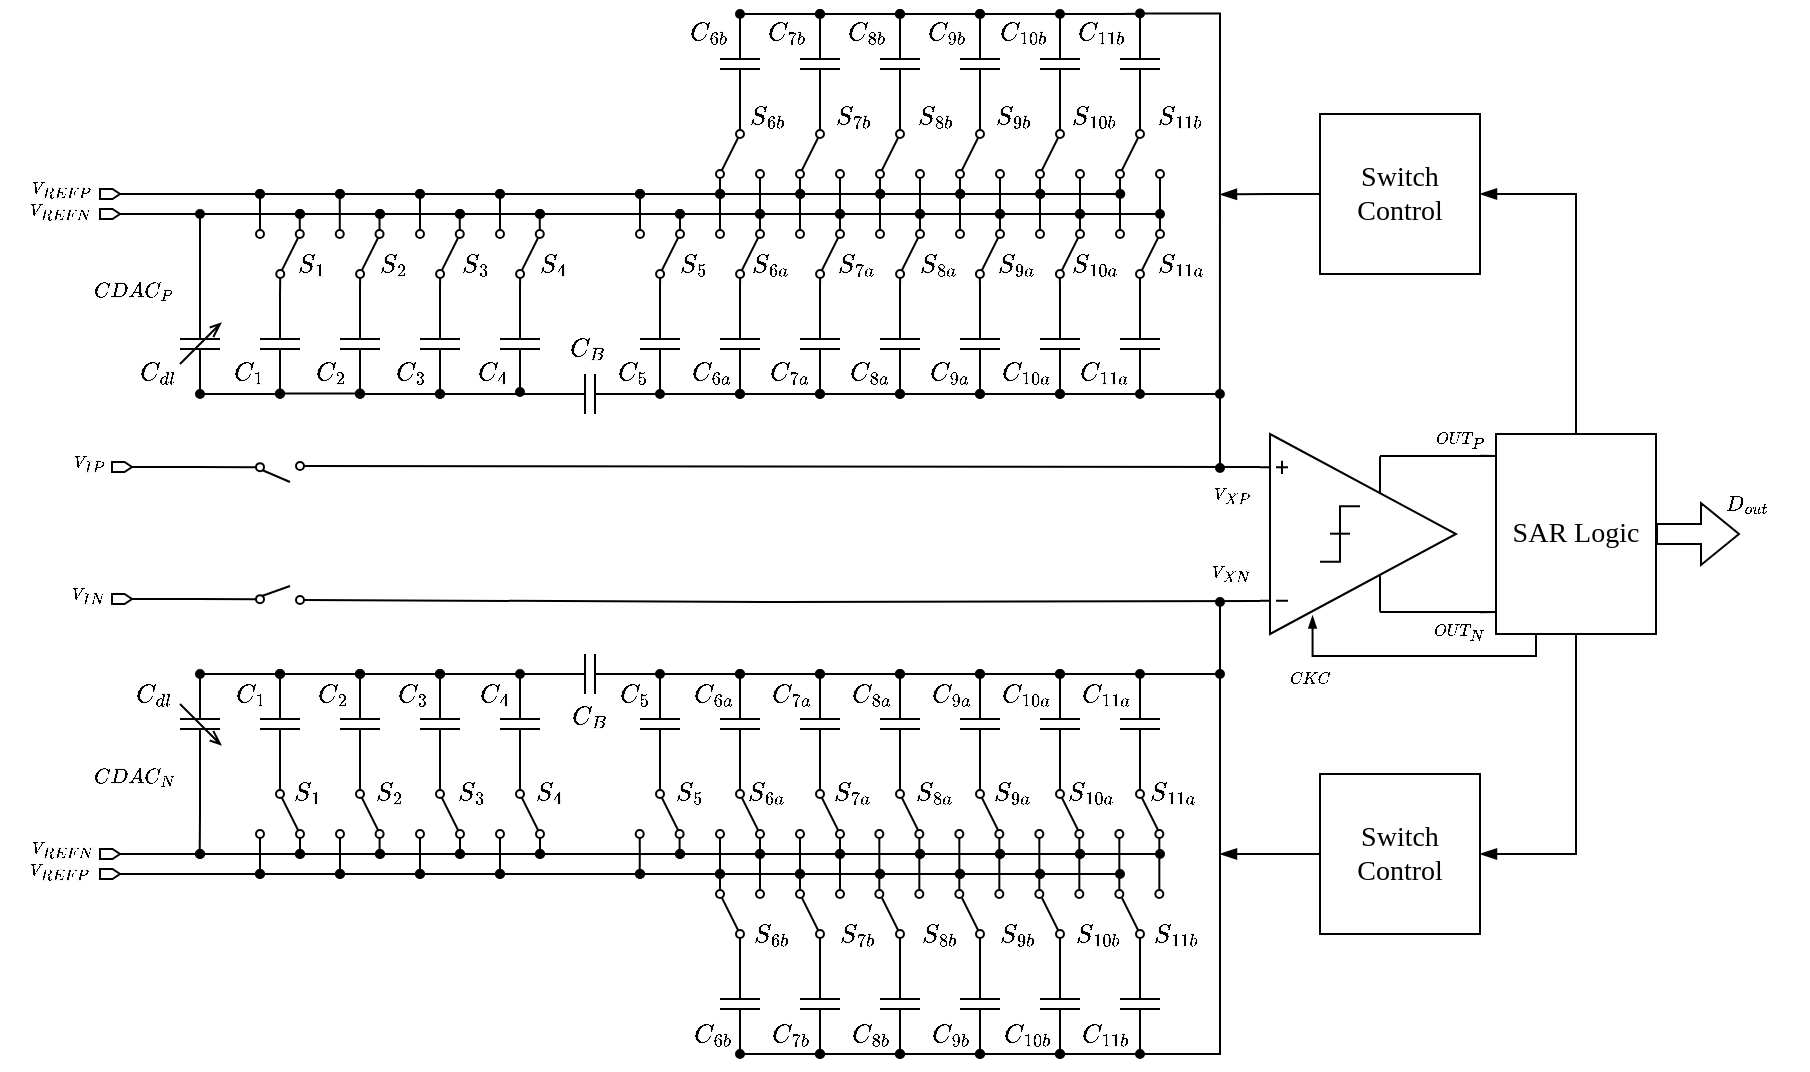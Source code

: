 <mxfile version="26.2.15" pages="4">
  <diagram name="Page-1" id="fnGLRSGjn-lUswZtnkw-">
    <mxGraphModel dx="3080" dy="841" grid="0" gridSize="10" guides="0" tooltips="1" connect="1" arrows="1" fold="1" page="1" pageScale="1" pageWidth="1654" pageHeight="1169" math="1" shadow="0">
      <root>
        <mxCell id="0" />
        <mxCell id="1" parent="0" />
        <mxCell id="qrl5ms6JGWwzDxshBv7--4" value="" style="group" parent="1" vertex="1" connectable="0">
          <mxGeometry x="-340" y="500" width="98" height="100" as="geometry" />
        </mxCell>
        <mxCell id="qrl5ms6JGWwzDxshBv7--10" style="edgeStyle=orthogonalEdgeStyle;shape=connector;rounded=0;orthogonalLoop=1;jettySize=auto;html=1;exitX=0.612;exitY=0.11;exitDx=0;exitDy=0;exitPerimeter=0;strokeColor=default;align=center;verticalAlign=middle;fontFamily=Helvetica;fontSize=11;fontColor=default;labelBackgroundColor=default;startFill=0;endArrow=none;" parent="qrl5ms6JGWwzDxshBv7--4" source="qrl5ms6JGWwzDxshBv7--1" edge="1">
          <mxGeometry relative="1" as="geometry">
            <mxPoint x="110" y="89.128" as="targetPoint" />
          </mxGeometry>
        </mxCell>
        <mxCell id="qrl5ms6JGWwzDxshBv7--12" style="edgeStyle=orthogonalEdgeStyle;shape=connector;rounded=0;orthogonalLoop=1;jettySize=auto;html=1;exitX=0.612;exitY=0.89;exitDx=0;exitDy=0;exitPerimeter=0;strokeColor=default;align=center;verticalAlign=middle;fontFamily=Helvetica;fontSize=11;fontColor=default;labelBackgroundColor=default;startFill=0;endArrow=none;" parent="qrl5ms6JGWwzDxshBv7--4" source="qrl5ms6JGWwzDxshBv7--1" edge="1">
          <mxGeometry relative="1" as="geometry">
            <mxPoint x="110" y="10.923" as="targetPoint" />
          </mxGeometry>
        </mxCell>
        <mxCell id="qrl5ms6JGWwzDxshBv7--15" style="edgeStyle=orthogonalEdgeStyle;shape=connector;rounded=0;orthogonalLoop=1;jettySize=auto;html=1;exitX=0;exitY=0.165;exitDx=0;exitDy=0;exitPerimeter=0;strokeColor=default;align=center;verticalAlign=middle;fontFamily=Helvetica;fontSize=11;fontColor=default;labelBackgroundColor=default;startFill=0;endArrow=oval;endSize=4;endFill=0;" parent="qrl5ms6JGWwzDxshBv7--4" edge="1">
          <mxGeometry relative="1" as="geometry">
            <mxPoint x="-480" y="83" as="targetPoint" />
            <mxPoint y="83.5" as="sourcePoint" />
          </mxGeometry>
        </mxCell>
        <mxCell id="qrl5ms6JGWwzDxshBv7--17" style="edgeStyle=orthogonalEdgeStyle;shape=connector;rounded=0;orthogonalLoop=1;jettySize=auto;html=1;exitX=0;exitY=0.835;exitDx=0;exitDy=0;exitPerimeter=0;strokeColor=default;align=center;verticalAlign=middle;fontFamily=Helvetica;fontSize=11;fontColor=default;labelBackgroundColor=default;startFill=0;endArrow=oval;endFill=0;endSize=4;" parent="qrl5ms6JGWwzDxshBv7--4" source="qrl5ms6JGWwzDxshBv7--1" edge="1">
          <mxGeometry relative="1" as="geometry">
            <mxPoint x="-480" y="16" as="targetPoint" />
          </mxGeometry>
        </mxCell>
        <mxCell id="qrl5ms6JGWwzDxshBv7--1" value="" style="verticalLabelPosition=bottom;shadow=0;dashed=0;align=center;html=1;verticalAlign=top;shape=mxgraph.electrical.abstract.operational_amp_1;flipV=1;" parent="qrl5ms6JGWwzDxshBv7--4" vertex="1">
          <mxGeometry width="98" height="100" as="geometry" />
        </mxCell>
        <mxCell id="qrl5ms6JGWwzDxshBv7--2" value="" style="pointerEvents=1;verticalLabelPosition=bottom;shadow=0;dashed=0;align=center;html=1;verticalAlign=top;shape=mxgraph.electrical.waveforms.step_1;" parent="qrl5ms6JGWwzDxshBv7--4" vertex="1">
          <mxGeometry x="30" y="36.111" width="20" height="27.778" as="geometry" />
        </mxCell>
        <mxCell id="qrl5ms6JGWwzDxshBv7--3" value="" style="endArrow=none;html=1;rounded=0;" parent="qrl5ms6JGWwzDxshBv7--4" edge="1">
          <mxGeometry width="50" height="50" relative="1" as="geometry">
            <mxPoint x="35" y="49.844" as="sourcePoint" />
            <mxPoint x="45" y="49.844" as="targetPoint" />
          </mxGeometry>
        </mxCell>
        <mxCell id="qrl5ms6JGWwzDxshBv7--339" style="edgeStyle=orthogonalEdgeStyle;shape=connector;rounded=0;orthogonalLoop=1;jettySize=auto;html=1;exitX=0.5;exitY=0;exitDx=0;exitDy=0;entryX=1;entryY=0.5;entryDx=0;entryDy=0;strokeColor=default;align=center;verticalAlign=middle;fontFamily=Helvetica;fontSize=11;fontColor=default;labelBackgroundColor=default;startFill=0;endArrow=blockThin;endFill=1;" parent="1" source="qrl5ms6JGWwzDxshBv7--7" target="qrl5ms6JGWwzDxshBv7--337" edge="1">
          <mxGeometry relative="1" as="geometry" />
        </mxCell>
        <mxCell id="qrl5ms6JGWwzDxshBv7--468" style="edgeStyle=orthogonalEdgeStyle;shape=connector;rounded=0;orthogonalLoop=1;jettySize=auto;html=1;exitX=0.25;exitY=1;exitDx=0;exitDy=0;strokeColor=default;align=center;verticalAlign=middle;fontFamily=Helvetica;fontSize=11;fontColor=default;labelBackgroundColor=default;startFill=0;endArrow=blockThin;entryX=0.268;entryY=0.092;entryDx=0;entryDy=0;entryPerimeter=0;endFill=1;endSize=4;" parent="1" source="qrl5ms6JGWwzDxshBv7--7" target="qrl5ms6JGWwzDxshBv7--1" edge="1">
          <mxGeometry relative="1" as="geometry">
            <mxPoint x="-318.2" y="599.8" as="targetPoint" />
            <Array as="points">
              <mxPoint x="-202" y="611" />
              <mxPoint x="-314" y="611" />
            </Array>
          </mxGeometry>
        </mxCell>
        <mxCell id="qrl5ms6JGWwzDxshBv7--7" value="&lt;font face=&quot;Times New Roman&quot;&gt;&lt;span style=&quot;font-size: 14px;&quot;&gt;SAR Logic&lt;/span&gt;&lt;/font&gt;" style="rounded=0;whiteSpace=wrap;html=1;spacing=-2;" parent="1" vertex="1">
          <mxGeometry x="-222" y="500" width="80" height="100" as="geometry" />
        </mxCell>
        <mxCell id="qrl5ms6JGWwzDxshBv7--13" value="" style="shape=flexArrow;endArrow=classic;html=1;rounded=0;strokeColor=default;align=center;verticalAlign=middle;fontFamily=Helvetica;fontSize=11;fontColor=default;labelBackgroundColor=default;edgeStyle=orthogonalEdgeStyle;" parent="1" edge="1">
          <mxGeometry width="50" height="50" relative="1" as="geometry">
            <mxPoint x="-142" y="550" as="sourcePoint" />
            <mxPoint x="-100" y="550" as="targetPoint" />
          </mxGeometry>
        </mxCell>
        <mxCell id="qrl5ms6JGWwzDxshBv7--19" style="edgeStyle=orthogonalEdgeStyle;shape=connector;rounded=0;orthogonalLoop=1;jettySize=auto;html=1;exitX=1;exitY=0.5;exitDx=0;exitDy=0;exitPerimeter=0;strokeColor=default;align=center;verticalAlign=middle;fontFamily=Helvetica;fontSize=11;fontColor=default;labelBackgroundColor=default;startFill=0;endArrow=oval;entryX=0.4;entryY=0;entryDx=0;entryDy=0;entryPerimeter=0;endFill=1;endSize=4;" parent="1" source="qrl5ms6JGWwzDxshBv7--16" target="qrl5ms6JGWwzDxshBv7--463" edge="1">
          <mxGeometry relative="1" as="geometry">
            <mxPoint x="-360" y="514" as="targetPoint" />
            <Array as="points">
              <mxPoint x="-360" y="480" />
            </Array>
          </mxGeometry>
        </mxCell>
        <mxCell id="qrl5ms6JGWwzDxshBv7--44" style="edgeStyle=orthogonalEdgeStyle;shape=connector;rounded=0;orthogonalLoop=1;jettySize=auto;html=1;exitX=0;exitY=0.5;exitDx=0;exitDy=0;exitPerimeter=0;strokeColor=default;align=center;verticalAlign=middle;fontFamily=Helvetica;fontSize=11;fontColor=default;labelBackgroundColor=default;startFill=0;endArrow=oval;endFill=0;endSize=4;" parent="1" source="qrl5ms6JGWwzDxshBv7--16" edge="1">
          <mxGeometry relative="1" as="geometry">
            <mxPoint x="-400" y="420" as="targetPoint" />
          </mxGeometry>
        </mxCell>
        <mxCell id="qrl5ms6JGWwzDxshBv7--16" value="" style="pointerEvents=1;verticalLabelPosition=bottom;shadow=0;dashed=0;align=center;html=1;verticalAlign=top;shape=mxgraph.electrical.capacitors.capacitor_1;fontFamily=Helvetica;fontSize=11;fontColor=default;labelBackgroundColor=default;direction=south;" parent="1" vertex="1">
          <mxGeometry x="-410" y="430" width="20" height="50" as="geometry" />
        </mxCell>
        <mxCell id="qrl5ms6JGWwzDxshBv7--46" style="edgeStyle=orthogonalEdgeStyle;shape=connector;rounded=0;orthogonalLoop=1;jettySize=auto;html=1;exitX=0;exitY=0.5;exitDx=0;exitDy=0;exitPerimeter=0;strokeColor=default;align=center;verticalAlign=middle;fontFamily=Helvetica;fontSize=11;fontColor=default;labelBackgroundColor=default;startFill=0;endArrow=oval;endSize=4;endFill=0;" parent="1" source="qrl5ms6JGWwzDxshBv7--20" edge="1">
          <mxGeometry relative="1" as="geometry">
            <mxPoint x="-440.04" y="420" as="targetPoint" />
          </mxGeometry>
        </mxCell>
        <mxCell id="qrl5ms6JGWwzDxshBv7--20" value="" style="pointerEvents=1;verticalLabelPosition=bottom;shadow=0;dashed=0;align=center;html=1;verticalAlign=top;shape=mxgraph.electrical.capacitors.capacitor_1;fontFamily=Helvetica;fontSize=11;fontColor=default;labelBackgroundColor=default;direction=south;" parent="1" vertex="1">
          <mxGeometry x="-450" y="430" width="20" height="50" as="geometry" />
        </mxCell>
        <mxCell id="qrl5ms6JGWwzDxshBv7--47" style="edgeStyle=orthogonalEdgeStyle;shape=connector;rounded=0;orthogonalLoop=1;jettySize=auto;html=1;exitX=0;exitY=0.5;exitDx=0;exitDy=0;exitPerimeter=0;strokeColor=default;align=center;verticalAlign=middle;fontFamily=Helvetica;fontSize=11;fontColor=default;labelBackgroundColor=default;startFill=0;endArrow=oval;endSize=4;endFill=0;" parent="1" source="qrl5ms6JGWwzDxshBv7--21" edge="1">
          <mxGeometry relative="1" as="geometry">
            <mxPoint x="-480.04" y="420" as="targetPoint" />
          </mxGeometry>
        </mxCell>
        <mxCell id="qrl5ms6JGWwzDxshBv7--21" value="" style="pointerEvents=1;verticalLabelPosition=bottom;shadow=0;dashed=0;align=center;html=1;verticalAlign=top;shape=mxgraph.electrical.capacitors.capacitor_1;fontFamily=Helvetica;fontSize=11;fontColor=default;labelBackgroundColor=default;direction=south;" parent="1" vertex="1">
          <mxGeometry x="-490" y="430" width="20" height="50" as="geometry" />
        </mxCell>
        <mxCell id="qrl5ms6JGWwzDxshBv7--48" style="edgeStyle=orthogonalEdgeStyle;shape=connector;rounded=0;orthogonalLoop=1;jettySize=auto;html=1;exitX=0;exitY=0.5;exitDx=0;exitDy=0;exitPerimeter=0;strokeColor=default;align=center;verticalAlign=middle;fontFamily=Helvetica;fontSize=11;fontColor=default;labelBackgroundColor=default;startFill=0;endArrow=oval;endSize=4;endFill=0;" parent="1" source="qrl5ms6JGWwzDxshBv7--22" edge="1">
          <mxGeometry relative="1" as="geometry">
            <mxPoint x="-519.962" y="420" as="targetPoint" />
          </mxGeometry>
        </mxCell>
        <mxCell id="qrl5ms6JGWwzDxshBv7--22" value="" style="pointerEvents=1;verticalLabelPosition=bottom;shadow=0;dashed=0;align=center;html=1;verticalAlign=top;shape=mxgraph.electrical.capacitors.capacitor_1;fontFamily=Helvetica;fontSize=11;fontColor=default;labelBackgroundColor=default;direction=south;" parent="1" vertex="1">
          <mxGeometry x="-530" y="430" width="20" height="50" as="geometry" />
        </mxCell>
        <mxCell id="qrl5ms6JGWwzDxshBv7--49" style="edgeStyle=orthogonalEdgeStyle;shape=connector;rounded=0;orthogonalLoop=1;jettySize=auto;html=1;exitX=0;exitY=0.5;exitDx=0;exitDy=0;exitPerimeter=0;strokeColor=default;align=center;verticalAlign=middle;fontFamily=Helvetica;fontSize=11;fontColor=default;labelBackgroundColor=default;startFill=0;endArrow=oval;endSize=4;endFill=0;" parent="1" source="qrl5ms6JGWwzDxshBv7--23" edge="1">
          <mxGeometry relative="1" as="geometry">
            <mxPoint x="-559.962" y="420" as="targetPoint" />
          </mxGeometry>
        </mxCell>
        <mxCell id="qrl5ms6JGWwzDxshBv7--23" value="" style="pointerEvents=1;verticalLabelPosition=bottom;shadow=0;dashed=0;align=center;html=1;verticalAlign=top;shape=mxgraph.electrical.capacitors.capacitor_1;fontFamily=Helvetica;fontSize=11;fontColor=default;labelBackgroundColor=default;direction=south;" parent="1" vertex="1">
          <mxGeometry x="-570" y="430" width="20" height="50" as="geometry" />
        </mxCell>
        <mxCell id="qrl5ms6JGWwzDxshBv7--50" style="edgeStyle=orthogonalEdgeStyle;shape=connector;rounded=0;orthogonalLoop=1;jettySize=auto;html=1;exitX=0;exitY=0.5;exitDx=0;exitDy=0;exitPerimeter=0;strokeColor=default;align=center;verticalAlign=middle;fontFamily=Helvetica;fontSize=11;fontColor=default;labelBackgroundColor=default;startFill=0;endArrow=oval;endSize=4;endFill=0;" parent="1" source="qrl5ms6JGWwzDxshBv7--24" edge="1">
          <mxGeometry relative="1" as="geometry">
            <mxPoint x="-599.962" y="420" as="targetPoint" />
          </mxGeometry>
        </mxCell>
        <mxCell id="qrl5ms6JGWwzDxshBv7--24" value="" style="pointerEvents=1;verticalLabelPosition=bottom;shadow=0;dashed=0;align=center;html=1;verticalAlign=top;shape=mxgraph.electrical.capacitors.capacitor_1;fontFamily=Helvetica;fontSize=11;fontColor=default;labelBackgroundColor=default;direction=south;" parent="1" vertex="1">
          <mxGeometry x="-610" y="430" width="20" height="50" as="geometry" />
        </mxCell>
        <mxCell id="qrl5ms6JGWwzDxshBv7--51" style="edgeStyle=orthogonalEdgeStyle;shape=connector;rounded=0;orthogonalLoop=1;jettySize=auto;html=1;exitX=0;exitY=0.5;exitDx=0;exitDy=0;exitPerimeter=0;strokeColor=default;align=center;verticalAlign=middle;fontFamily=Helvetica;fontSize=11;fontColor=default;labelBackgroundColor=default;startFill=0;endArrow=oval;endSize=4;endFill=0;" parent="1" source="qrl5ms6JGWwzDxshBv7--25" edge="1">
          <mxGeometry relative="1" as="geometry">
            <mxPoint x="-639.962" y="420" as="targetPoint" />
          </mxGeometry>
        </mxCell>
        <mxCell id="qrl5ms6JGWwzDxshBv7--25" value="" style="pointerEvents=1;verticalLabelPosition=bottom;shadow=0;dashed=0;align=center;html=1;verticalAlign=top;shape=mxgraph.electrical.capacitors.capacitor_1;fontFamily=Helvetica;fontSize=11;fontColor=default;labelBackgroundColor=default;direction=south;" parent="1" vertex="1">
          <mxGeometry x="-650" y="430" width="20" height="50" as="geometry" />
        </mxCell>
        <mxCell id="qrl5ms6JGWwzDxshBv7--26" style="edgeStyle=orthogonalEdgeStyle;shape=connector;rounded=0;orthogonalLoop=1;jettySize=auto;html=1;exitX=1;exitY=0.5;exitDx=0;exitDy=0;exitPerimeter=0;entryX=1;entryY=0.5;entryDx=0;entryDy=0;entryPerimeter=0;strokeColor=default;align=center;verticalAlign=middle;fontFamily=Helvetica;fontSize=11;fontColor=default;labelBackgroundColor=default;startFill=1;endArrow=oval;startArrow=oval;endSize=4;endFill=1;startSize=4;" parent="1" source="qrl5ms6JGWwzDxshBv7--16" target="qrl5ms6JGWwzDxshBv7--20" edge="1">
          <mxGeometry relative="1" as="geometry">
            <Array as="points">
              <mxPoint x="-430" y="480" />
              <mxPoint x="-430" y="480" />
            </Array>
          </mxGeometry>
        </mxCell>
        <mxCell id="qrl5ms6JGWwzDxshBv7--27" style="edgeStyle=orthogonalEdgeStyle;shape=connector;rounded=0;orthogonalLoop=1;jettySize=auto;html=1;exitX=1;exitY=0.5;exitDx=0;exitDy=0;exitPerimeter=0;entryX=1;entryY=0.5;entryDx=0;entryDy=0;entryPerimeter=0;strokeColor=default;align=center;verticalAlign=middle;fontFamily=Helvetica;fontSize=11;fontColor=default;labelBackgroundColor=default;startFill=1;endArrow=oval;startArrow=oval;endSize=4;endFill=1;startSize=4;" parent="1" source="qrl5ms6JGWwzDxshBv7--20" target="qrl5ms6JGWwzDxshBv7--21" edge="1">
          <mxGeometry relative="1" as="geometry">
            <Array as="points">
              <mxPoint x="-460" y="480" />
              <mxPoint x="-460" y="480" />
            </Array>
          </mxGeometry>
        </mxCell>
        <mxCell id="qrl5ms6JGWwzDxshBv7--28" style="edgeStyle=orthogonalEdgeStyle;shape=connector;rounded=0;orthogonalLoop=1;jettySize=auto;html=1;exitX=1;exitY=0.5;exitDx=0;exitDy=0;exitPerimeter=0;entryX=1;entryY=0.5;entryDx=0;entryDy=0;entryPerimeter=0;strokeColor=default;align=center;verticalAlign=middle;fontFamily=Helvetica;fontSize=11;fontColor=default;labelBackgroundColor=default;startFill=1;endArrow=oval;startArrow=oval;endSize=4;endFill=1;startSize=4;" parent="1" source="qrl5ms6JGWwzDxshBv7--21" target="qrl5ms6JGWwzDxshBv7--22" edge="1">
          <mxGeometry relative="1" as="geometry">
            <Array as="points">
              <mxPoint x="-500" y="480" />
              <mxPoint x="-500" y="480" />
            </Array>
          </mxGeometry>
        </mxCell>
        <mxCell id="qrl5ms6JGWwzDxshBv7--29" style="edgeStyle=orthogonalEdgeStyle;shape=connector;rounded=0;orthogonalLoop=1;jettySize=auto;html=1;exitX=1;exitY=0.5;exitDx=0;exitDy=0;exitPerimeter=0;entryX=1;entryY=0.5;entryDx=0;entryDy=0;entryPerimeter=0;strokeColor=default;align=center;verticalAlign=middle;fontFamily=Helvetica;fontSize=11;fontColor=default;labelBackgroundColor=default;startFill=1;endArrow=oval;startArrow=oval;endSize=4;endFill=1;startSize=4;" parent="1" source="qrl5ms6JGWwzDxshBv7--22" target="qrl5ms6JGWwzDxshBv7--23" edge="1">
          <mxGeometry relative="1" as="geometry">
            <Array as="points">
              <mxPoint x="-540" y="480" />
              <mxPoint x="-540" y="480" />
            </Array>
          </mxGeometry>
        </mxCell>
        <mxCell id="qrl5ms6JGWwzDxshBv7--30" style="edgeStyle=orthogonalEdgeStyle;shape=connector;rounded=0;orthogonalLoop=1;jettySize=auto;html=1;exitX=1;exitY=0.5;exitDx=0;exitDy=0;exitPerimeter=0;entryX=1;entryY=0.5;entryDx=0;entryDy=0;entryPerimeter=0;strokeColor=default;align=center;verticalAlign=middle;fontFamily=Helvetica;fontSize=11;fontColor=default;labelBackgroundColor=default;startFill=1;endArrow=oval;startArrow=oval;endSize=4;endFill=1;startSize=4;" parent="1" source="qrl5ms6JGWwzDxshBv7--23" target="qrl5ms6JGWwzDxshBv7--24" edge="1">
          <mxGeometry relative="1" as="geometry">
            <Array as="points">
              <mxPoint x="-580" y="480" />
              <mxPoint x="-580" y="480" />
            </Array>
          </mxGeometry>
        </mxCell>
        <mxCell id="qrl5ms6JGWwzDxshBv7--31" style="edgeStyle=orthogonalEdgeStyle;shape=connector;rounded=0;orthogonalLoop=1;jettySize=auto;html=1;exitX=1;exitY=0.5;exitDx=0;exitDy=0;exitPerimeter=0;entryX=1;entryY=0.5;entryDx=0;entryDy=0;entryPerimeter=0;strokeColor=default;align=center;verticalAlign=middle;fontFamily=Helvetica;fontSize=11;fontColor=default;labelBackgroundColor=default;startFill=1;endArrow=oval;startArrow=oval;endSize=4;endFill=1;startSize=4;" parent="1" source="qrl5ms6JGWwzDxshBv7--24" target="qrl5ms6JGWwzDxshBv7--25" edge="1">
          <mxGeometry relative="1" as="geometry">
            <Array as="points">
              <mxPoint x="-620" y="480" />
              <mxPoint x="-620" y="480" />
            </Array>
          </mxGeometry>
        </mxCell>
        <mxCell id="qrl5ms6JGWwzDxshBv7--38" style="edgeStyle=orthogonalEdgeStyle;shape=connector;rounded=0;orthogonalLoop=1;jettySize=auto;html=1;exitX=0;exitY=0.5;exitDx=0;exitDy=0;exitPerimeter=0;strokeColor=default;align=center;verticalAlign=middle;fontFamily=Helvetica;fontSize=11;fontColor=default;labelBackgroundColor=default;startFill=0;endArrow=none;" parent="1" source="qrl5ms6JGWwzDxshBv7--32" edge="1">
          <mxGeometry relative="1" as="geometry">
            <mxPoint x="-640" y="480" as="targetPoint" />
          </mxGeometry>
        </mxCell>
        <mxCell id="qrl5ms6JGWwzDxshBv7--32" value="" style="pointerEvents=1;verticalLabelPosition=bottom;shadow=0;dashed=0;align=center;html=1;verticalAlign=top;shape=mxgraph.electrical.capacitors.capacitor_1;fontFamily=Helvetica;fontSize=11;fontColor=default;labelBackgroundColor=default;direction=west;" parent="1" vertex="1">
          <mxGeometry x="-700" y="470" width="50" height="20" as="geometry" />
        </mxCell>
        <mxCell id="qrl5ms6JGWwzDxshBv7--52" style="edgeStyle=orthogonalEdgeStyle;shape=connector;rounded=0;orthogonalLoop=1;jettySize=auto;html=1;exitX=1;exitY=0.5;exitDx=0;exitDy=0;exitPerimeter=0;strokeColor=default;align=center;verticalAlign=middle;fontFamily=Helvetica;fontSize=11;fontColor=default;labelBackgroundColor=default;startFill=0;endArrow=oval;endSize=4;endFill=0;" parent="1" source="qrl5ms6JGWwzDxshBv7--34" edge="1">
          <mxGeometry relative="1" as="geometry">
            <mxPoint x="-709.962" y="420" as="targetPoint" />
          </mxGeometry>
        </mxCell>
        <mxCell id="qrl5ms6JGWwzDxshBv7--34" value="" style="pointerEvents=1;verticalLabelPosition=bottom;shadow=0;dashed=0;align=center;html=1;verticalAlign=top;shape=mxgraph.electrical.capacitors.capacitor_1;fontFamily=Helvetica;fontSize=11;fontColor=default;labelBackgroundColor=default;direction=north;" parent="1" vertex="1">
          <mxGeometry x="-720" y="430" width="20" height="50" as="geometry" />
        </mxCell>
        <mxCell id="qrl5ms6JGWwzDxshBv7--41" style="edgeStyle=orthogonalEdgeStyle;shape=connector;rounded=0;orthogonalLoop=1;jettySize=auto;html=1;strokeColor=default;align=center;verticalAlign=middle;fontFamily=Helvetica;fontSize=11;fontColor=default;labelBackgroundColor=default;startFill=1;endArrow=oval;endSize=4;startSize=4;startArrow=oval;endFill=1;" parent="1" edge="1">
          <mxGeometry relative="1" as="geometry">
            <mxPoint x="-710" y="479" as="targetPoint" />
            <mxPoint x="-750" y="480" as="sourcePoint" />
            <Array as="points">
              <mxPoint x="-750" y="480" />
              <mxPoint x="-710" y="480" />
            </Array>
          </mxGeometry>
        </mxCell>
        <mxCell id="qrl5ms6JGWwzDxshBv7--53" style="edgeStyle=orthogonalEdgeStyle;shape=connector;rounded=0;orthogonalLoop=1;jettySize=auto;html=1;exitX=1;exitY=0.5;exitDx=0;exitDy=0;exitPerimeter=0;strokeColor=default;align=center;verticalAlign=middle;fontFamily=Helvetica;fontSize=11;fontColor=default;labelBackgroundColor=default;startFill=0;endArrow=oval;endSize=4;endFill=0;" parent="1" source="qrl5ms6JGWwzDxshBv7--35" edge="1">
          <mxGeometry relative="1" as="geometry">
            <mxPoint x="-749.962" y="420" as="targetPoint" />
          </mxGeometry>
        </mxCell>
        <mxCell id="qrl5ms6JGWwzDxshBv7--35" value="" style="pointerEvents=1;verticalLabelPosition=bottom;shadow=0;dashed=0;align=center;html=1;verticalAlign=top;shape=mxgraph.electrical.capacitors.capacitor_1;fontFamily=Helvetica;fontSize=11;fontColor=default;labelBackgroundColor=default;direction=north;" parent="1" vertex="1">
          <mxGeometry x="-760" y="430" width="20" height="50" as="geometry" />
        </mxCell>
        <mxCell id="qrl5ms6JGWwzDxshBv7--42" style="edgeStyle=orthogonalEdgeStyle;shape=connector;rounded=0;orthogonalLoop=1;jettySize=auto;html=1;exitX=0;exitY=0.5;exitDx=0;exitDy=0;exitPerimeter=0;strokeColor=default;align=center;verticalAlign=middle;fontFamily=Helvetica;fontSize=11;fontColor=default;labelBackgroundColor=default;startFill=1;endArrow=oval;endSize=4;startSize=4;startArrow=oval;endFill=1;" parent="1" source="qrl5ms6JGWwzDxshBv7--36" edge="1">
          <mxGeometry relative="1" as="geometry">
            <mxPoint x="-750.0" y="480.047" as="targetPoint" />
            <Array as="points">
              <mxPoint x="-750" y="480" />
            </Array>
          </mxGeometry>
        </mxCell>
        <mxCell id="qrl5ms6JGWwzDxshBv7--54" style="edgeStyle=orthogonalEdgeStyle;shape=connector;rounded=0;orthogonalLoop=1;jettySize=auto;html=1;exitX=1;exitY=0.5;exitDx=0;exitDy=0;exitPerimeter=0;strokeColor=default;align=center;verticalAlign=middle;fontFamily=Helvetica;fontSize=11;fontColor=default;labelBackgroundColor=default;startFill=0;endArrow=oval;endSize=4;endFill=0;" parent="1" source="qrl5ms6JGWwzDxshBv7--36" edge="1">
          <mxGeometry relative="1" as="geometry">
            <mxPoint x="-789.962" y="420" as="targetPoint" />
          </mxGeometry>
        </mxCell>
        <mxCell id="qrl5ms6JGWwzDxshBv7--36" value="" style="pointerEvents=1;verticalLabelPosition=bottom;shadow=0;dashed=0;align=center;html=1;verticalAlign=top;shape=mxgraph.electrical.capacitors.capacitor_1;fontFamily=Helvetica;fontSize=11;fontColor=default;labelBackgroundColor=default;direction=north;" parent="1" vertex="1">
          <mxGeometry x="-800" y="430" width="20" height="50" as="geometry" />
        </mxCell>
        <mxCell id="qrl5ms6JGWwzDxshBv7--99" style="edgeStyle=orthogonalEdgeStyle;shape=connector;rounded=0;orthogonalLoop=1;jettySize=auto;html=1;exitX=1;exitY=0.5;exitDx=0;exitDy=0;exitPerimeter=0;strokeColor=default;align=center;verticalAlign=middle;fontFamily=Helvetica;fontSize=11;fontColor=default;labelBackgroundColor=default;startFill=0;endArrow=oval;endSize=4;endFill=0;" parent="1" source="qrl5ms6JGWwzDxshBv7--37" edge="1">
          <mxGeometry relative="1" as="geometry">
            <mxPoint x="-829.882" y="420" as="targetPoint" />
          </mxGeometry>
        </mxCell>
        <mxCell id="qrl5ms6JGWwzDxshBv7--37" value="" style="pointerEvents=1;verticalLabelPosition=bottom;shadow=0;dashed=0;align=center;html=1;verticalAlign=top;shape=mxgraph.electrical.capacitors.capacitor_1;fontFamily=Helvetica;fontSize=11;fontColor=default;labelBackgroundColor=default;direction=north;" parent="1" vertex="1">
          <mxGeometry x="-840" y="430" width="20" height="50" as="geometry" />
        </mxCell>
        <mxCell id="qrl5ms6JGWwzDxshBv7--39" style="edgeStyle=orthogonalEdgeStyle;shape=connector;rounded=0;orthogonalLoop=1;jettySize=auto;html=1;exitX=1;exitY=0.5;exitDx=0;exitDy=0;exitPerimeter=0;entryX=0;entryY=0.5;entryDx=0;entryDy=0;entryPerimeter=0;strokeColor=default;align=center;verticalAlign=middle;fontFamily=Helvetica;fontSize=11;fontColor=default;labelBackgroundColor=default;startFill=0;endArrow=none;startArrow=none;" parent="1" source="qrl5ms6JGWwzDxshBv7--32" target="qrl5ms6JGWwzDxshBv7--34" edge="1">
          <mxGeometry relative="1" as="geometry" />
        </mxCell>
        <mxCell id="qrl5ms6JGWwzDxshBv7--56" value="" style="endArrow=oval;html=1;rounded=0;strokeColor=default;align=center;verticalAlign=middle;fontFamily=Helvetica;fontSize=11;fontColor=default;labelBackgroundColor=default;edgeStyle=orthogonalEdgeStyle;endSize=4;startSize=4;endFill=0;startArrow=oval;startFill=0;" parent="1" edge="1">
          <mxGeometry width="50" height="50" relative="1" as="geometry">
            <mxPoint x="-390" y="400" as="sourcePoint" />
            <mxPoint x="-390" y="370" as="targetPoint" />
          </mxGeometry>
        </mxCell>
        <mxCell id="qrl5ms6JGWwzDxshBv7--60" value="" style="endArrow=oval;html=1;rounded=0;strokeColor=default;align=center;verticalAlign=middle;fontFamily=Helvetica;fontSize=11;fontColor=default;labelBackgroundColor=default;edgeStyle=orthogonalEdgeStyle;endSize=4;startSize=4;endFill=0;startArrow=oval;startFill=0;" parent="1" edge="1">
          <mxGeometry width="50" height="50" relative="1" as="geometry">
            <mxPoint x="-430" y="400" as="sourcePoint" />
            <mxPoint x="-430" y="370" as="targetPoint" />
          </mxGeometry>
        </mxCell>
        <mxCell id="qrl5ms6JGWwzDxshBv7--61" value="" style="endArrow=oval;html=1;rounded=0;strokeColor=default;align=center;verticalAlign=middle;fontFamily=Helvetica;fontSize=11;fontColor=default;labelBackgroundColor=default;edgeStyle=orthogonalEdgeStyle;endSize=4;startSize=4;endFill=0;startArrow=oval;startFill=0;" parent="1" edge="1">
          <mxGeometry width="50" height="50" relative="1" as="geometry">
            <mxPoint x="-470" y="400" as="sourcePoint" />
            <mxPoint x="-470" y="370" as="targetPoint" />
          </mxGeometry>
        </mxCell>
        <mxCell id="qrl5ms6JGWwzDxshBv7--62" value="" style="endArrow=oval;html=1;rounded=0;strokeColor=default;align=center;verticalAlign=middle;fontFamily=Helvetica;fontSize=11;fontColor=default;labelBackgroundColor=default;edgeStyle=orthogonalEdgeStyle;endSize=4;startSize=4;endFill=0;startArrow=oval;startFill=0;" parent="1" edge="1">
          <mxGeometry width="50" height="50" relative="1" as="geometry">
            <mxPoint x="-510" y="400" as="sourcePoint" />
            <mxPoint x="-510" y="370" as="targetPoint" />
          </mxGeometry>
        </mxCell>
        <mxCell id="qrl5ms6JGWwzDxshBv7--63" value="" style="endArrow=oval;html=1;rounded=0;strokeColor=default;align=center;verticalAlign=middle;fontFamily=Helvetica;fontSize=11;fontColor=default;labelBackgroundColor=default;edgeStyle=orthogonalEdgeStyle;endSize=4;startSize=4;endFill=0;startArrow=oval;startFill=0;" parent="1" edge="1">
          <mxGeometry width="50" height="50" relative="1" as="geometry">
            <mxPoint x="-550" y="400" as="sourcePoint" />
            <mxPoint x="-550" y="370" as="targetPoint" />
          </mxGeometry>
        </mxCell>
        <mxCell id="qrl5ms6JGWwzDxshBv7--64" value="" style="endArrow=oval;html=1;rounded=0;strokeColor=default;align=center;verticalAlign=middle;fontFamily=Helvetica;fontSize=11;fontColor=default;labelBackgroundColor=default;edgeStyle=orthogonalEdgeStyle;endSize=4;startSize=4;endFill=0;startArrow=oval;startFill=0;" parent="1" edge="1">
          <mxGeometry width="50" height="50" relative="1" as="geometry">
            <mxPoint x="-590" y="400" as="sourcePoint" />
            <mxPoint x="-590" y="370" as="targetPoint" />
          </mxGeometry>
        </mxCell>
        <mxCell id="qrl5ms6JGWwzDxshBv7--67" value="" style="endArrow=oval;html=1;rounded=0;strokeColor=default;align=center;verticalAlign=middle;fontFamily=Helvetica;fontSize=11;fontColor=default;labelBackgroundColor=default;edgeStyle=orthogonalEdgeStyle;startSize=4;endSize=4;startArrow=oval;startFill=1;endFill=1;" parent="1" edge="1">
          <mxGeometry width="50" height="50" relative="1" as="geometry">
            <mxPoint x="-430" y="390" as="sourcePoint" />
            <mxPoint x="-390" y="390" as="targetPoint" />
            <Array as="points">
              <mxPoint x="-420" y="390" />
            </Array>
          </mxGeometry>
        </mxCell>
        <mxCell id="qrl5ms6JGWwzDxshBv7--68" value="" style="endArrow=oval;html=1;rounded=0;strokeColor=default;align=center;verticalAlign=middle;fontFamily=Helvetica;fontSize=11;fontColor=default;labelBackgroundColor=default;edgeStyle=orthogonalEdgeStyle;startSize=4;endSize=4;startArrow=oval;startFill=1;endFill=1;" parent="1" edge="1">
          <mxGeometry width="50" height="50" relative="1" as="geometry">
            <mxPoint x="-470" y="390" as="sourcePoint" />
            <mxPoint x="-430" y="390" as="targetPoint" />
            <Array as="points">
              <mxPoint x="-460" y="390" />
            </Array>
          </mxGeometry>
        </mxCell>
        <mxCell id="qrl5ms6JGWwzDxshBv7--69" value="" style="endArrow=oval;html=1;rounded=0;strokeColor=default;align=center;verticalAlign=middle;fontFamily=Helvetica;fontSize=11;fontColor=default;labelBackgroundColor=default;edgeStyle=orthogonalEdgeStyle;startSize=4;endSize=4;startArrow=oval;startFill=1;endFill=1;" parent="1" edge="1">
          <mxGeometry width="50" height="50" relative="1" as="geometry">
            <mxPoint x="-510" y="390" as="sourcePoint" />
            <mxPoint x="-470" y="390" as="targetPoint" />
            <Array as="points">
              <mxPoint x="-500" y="390" />
            </Array>
          </mxGeometry>
        </mxCell>
        <mxCell id="qrl5ms6JGWwzDxshBv7--70" value="" style="endArrow=oval;html=1;rounded=0;strokeColor=default;align=center;verticalAlign=middle;fontFamily=Helvetica;fontSize=11;fontColor=default;labelBackgroundColor=default;edgeStyle=orthogonalEdgeStyle;startSize=4;endSize=4;startArrow=oval;startFill=1;endFill=1;" parent="1" edge="1">
          <mxGeometry width="50" height="50" relative="1" as="geometry">
            <mxPoint x="-550" y="390" as="sourcePoint" />
            <mxPoint x="-510" y="390" as="targetPoint" />
            <Array as="points">
              <mxPoint x="-540" y="390" />
            </Array>
          </mxGeometry>
        </mxCell>
        <mxCell id="qrl5ms6JGWwzDxshBv7--71" value="" style="endArrow=oval;html=1;rounded=0;strokeColor=default;align=center;verticalAlign=middle;fontFamily=Helvetica;fontSize=11;fontColor=default;labelBackgroundColor=default;edgeStyle=orthogonalEdgeStyle;startSize=4;endSize=4;startArrow=oval;startFill=1;endFill=1;" parent="1" edge="1">
          <mxGeometry width="50" height="50" relative="1" as="geometry">
            <mxPoint x="-590" y="390" as="sourcePoint" />
            <mxPoint x="-550" y="390" as="targetPoint" />
            <Array as="points">
              <mxPoint x="-580" y="390" />
            </Array>
          </mxGeometry>
        </mxCell>
        <mxCell id="qrl5ms6JGWwzDxshBv7--72" value="" style="endArrow=oval;html=1;rounded=0;strokeColor=default;align=center;verticalAlign=middle;fontFamily=Helvetica;fontSize=11;fontColor=default;labelBackgroundColor=default;edgeStyle=orthogonalEdgeStyle;endSize=4;startSize=4;endFill=0;startArrow=oval;startFill=0;" parent="1" edge="1">
          <mxGeometry width="50" height="50" relative="1" as="geometry">
            <mxPoint x="-410" y="400" as="sourcePoint" />
            <mxPoint x="-410" y="370" as="targetPoint" />
          </mxGeometry>
        </mxCell>
        <mxCell id="qrl5ms6JGWwzDxshBv7--73" value="" style="endArrow=oval;html=1;rounded=0;strokeColor=default;align=center;verticalAlign=middle;fontFamily=Helvetica;fontSize=11;fontColor=default;labelBackgroundColor=default;edgeStyle=orthogonalEdgeStyle;endSize=4;startSize=4;endFill=0;startArrow=oval;startFill=0;" parent="1" edge="1">
          <mxGeometry width="50" height="50" relative="1" as="geometry">
            <mxPoint x="-450" y="400" as="sourcePoint" />
            <mxPoint x="-450" y="370" as="targetPoint" />
          </mxGeometry>
        </mxCell>
        <mxCell id="qrl5ms6JGWwzDxshBv7--74" value="" style="endArrow=oval;html=1;rounded=0;strokeColor=default;align=center;verticalAlign=middle;fontFamily=Helvetica;fontSize=11;fontColor=default;labelBackgroundColor=default;edgeStyle=orthogonalEdgeStyle;endSize=4;startSize=4;endFill=0;startArrow=oval;startFill=0;" parent="1" edge="1">
          <mxGeometry width="50" height="50" relative="1" as="geometry">
            <mxPoint x="-490" y="400" as="sourcePoint" />
            <mxPoint x="-490" y="370" as="targetPoint" />
          </mxGeometry>
        </mxCell>
        <mxCell id="qrl5ms6JGWwzDxshBv7--75" value="" style="endArrow=oval;html=1;rounded=0;strokeColor=default;align=center;verticalAlign=middle;fontFamily=Helvetica;fontSize=11;fontColor=default;labelBackgroundColor=default;edgeStyle=orthogonalEdgeStyle;endSize=4;startSize=4;endFill=0;startArrow=oval;startFill=0;" parent="1" edge="1">
          <mxGeometry width="50" height="50" relative="1" as="geometry">
            <mxPoint x="-530" y="400" as="sourcePoint" />
            <mxPoint x="-530" y="370" as="targetPoint" />
          </mxGeometry>
        </mxCell>
        <mxCell id="qrl5ms6JGWwzDxshBv7--76" value="" style="endArrow=oval;html=1;rounded=0;strokeColor=default;align=center;verticalAlign=middle;fontFamily=Helvetica;fontSize=11;fontColor=default;labelBackgroundColor=default;edgeStyle=orthogonalEdgeStyle;endSize=4;startSize=4;endFill=0;startArrow=oval;startFill=0;" parent="1" edge="1">
          <mxGeometry width="50" height="50" relative="1" as="geometry">
            <mxPoint x="-570" y="400" as="sourcePoint" />
            <mxPoint x="-570" y="370" as="targetPoint" />
          </mxGeometry>
        </mxCell>
        <mxCell id="qrl5ms6JGWwzDxshBv7--77" value="" style="endArrow=oval;html=1;rounded=0;strokeColor=default;align=center;verticalAlign=middle;fontFamily=Helvetica;fontSize=11;fontColor=default;labelBackgroundColor=default;edgeStyle=orthogonalEdgeStyle;endSize=4;startSize=4;endFill=0;startArrow=oval;startFill=0;" parent="1" edge="1">
          <mxGeometry width="50" height="50" relative="1" as="geometry">
            <mxPoint x="-610" y="400" as="sourcePoint" />
            <mxPoint x="-610" y="370" as="targetPoint" />
          </mxGeometry>
        </mxCell>
        <mxCell id="qrl5ms6JGWwzDxshBv7--78" value="" style="endArrow=oval;html=1;rounded=0;strokeColor=default;align=center;verticalAlign=middle;fontFamily=Helvetica;fontSize=11;fontColor=default;labelBackgroundColor=default;edgeStyle=orthogonalEdgeStyle;startSize=4;endSize=4;startArrow=oval;startFill=1;endFill=1;" parent="1" edge="1">
          <mxGeometry width="50" height="50" relative="1" as="geometry">
            <mxPoint x="-449.86" y="380" as="sourcePoint" />
            <mxPoint x="-409.86" y="380" as="targetPoint" />
            <Array as="points">
              <mxPoint x="-439.86" y="380" />
            </Array>
          </mxGeometry>
        </mxCell>
        <mxCell id="qrl5ms6JGWwzDxshBv7--79" value="" style="endArrow=oval;html=1;rounded=0;strokeColor=default;align=center;verticalAlign=middle;fontFamily=Helvetica;fontSize=11;fontColor=default;labelBackgroundColor=default;edgeStyle=orthogonalEdgeStyle;startSize=4;endSize=4;startArrow=oval;startFill=1;endFill=1;" parent="1" edge="1">
          <mxGeometry width="50" height="50" relative="1" as="geometry">
            <mxPoint x="-489.86" y="380" as="sourcePoint" />
            <mxPoint x="-449.86" y="380" as="targetPoint" />
            <Array as="points">
              <mxPoint x="-479.86" y="380" />
            </Array>
          </mxGeometry>
        </mxCell>
        <mxCell id="qrl5ms6JGWwzDxshBv7--80" value="" style="endArrow=oval;html=1;rounded=0;strokeColor=default;align=center;verticalAlign=middle;fontFamily=Helvetica;fontSize=11;fontColor=default;labelBackgroundColor=default;edgeStyle=orthogonalEdgeStyle;startSize=4;endSize=4;startArrow=oval;startFill=1;endFill=1;" parent="1" edge="1">
          <mxGeometry width="50" height="50" relative="1" as="geometry">
            <mxPoint x="-529.86" y="380" as="sourcePoint" />
            <mxPoint x="-489.86" y="380" as="targetPoint" />
            <Array as="points">
              <mxPoint x="-519.86" y="380" />
            </Array>
          </mxGeometry>
        </mxCell>
        <mxCell id="qrl5ms6JGWwzDxshBv7--81" value="" style="endArrow=oval;html=1;rounded=0;strokeColor=default;align=center;verticalAlign=middle;fontFamily=Helvetica;fontSize=11;fontColor=default;labelBackgroundColor=default;edgeStyle=orthogonalEdgeStyle;startSize=4;endSize=4;startArrow=oval;startFill=1;endFill=1;" parent="1" edge="1">
          <mxGeometry width="50" height="50" relative="1" as="geometry">
            <mxPoint x="-569.86" y="380" as="sourcePoint" />
            <mxPoint x="-529.86" y="380" as="targetPoint" />
            <Array as="points">
              <mxPoint x="-559.86" y="380" />
            </Array>
          </mxGeometry>
        </mxCell>
        <mxCell id="qrl5ms6JGWwzDxshBv7--82" value="" style="endArrow=oval;html=1;rounded=0;strokeColor=default;align=center;verticalAlign=middle;fontFamily=Helvetica;fontSize=11;fontColor=default;labelBackgroundColor=default;edgeStyle=orthogonalEdgeStyle;startSize=4;endSize=4;startArrow=oval;startFill=1;endFill=1;" parent="1" edge="1">
          <mxGeometry width="50" height="50" relative="1" as="geometry">
            <mxPoint x="-609.86" y="380" as="sourcePoint" />
            <mxPoint x="-569.86" y="380" as="targetPoint" />
            <Array as="points">
              <mxPoint x="-599.86" y="380" />
            </Array>
          </mxGeometry>
        </mxCell>
        <mxCell id="qrl5ms6JGWwzDxshBv7--83" value="" style="endArrow=oval;html=1;rounded=0;strokeColor=default;align=center;verticalAlign=middle;fontFamily=Helvetica;fontSize=11;fontColor=default;labelBackgroundColor=default;edgeStyle=orthogonalEdgeStyle;startSize=4;endSize=4;startArrow=oval;startFill=1;endFill=1;" parent="1" edge="1">
          <mxGeometry width="50" height="50" relative="1" as="geometry">
            <mxPoint x="-630" y="390" as="sourcePoint" />
            <mxPoint x="-590" y="390" as="targetPoint" />
            <Array as="points">
              <mxPoint x="-620" y="390" />
            </Array>
          </mxGeometry>
        </mxCell>
        <mxCell id="qrl5ms6JGWwzDxshBv7--84" value="" style="endArrow=oval;html=1;rounded=0;strokeColor=default;align=center;verticalAlign=middle;fontFamily=Helvetica;fontSize=11;fontColor=default;labelBackgroundColor=default;edgeStyle=orthogonalEdgeStyle;startSize=4;endSize=4;startArrow=oval;startFill=1;endFill=1;" parent="1" edge="1">
          <mxGeometry width="50" height="50" relative="1" as="geometry">
            <mxPoint x="-650" y="380" as="sourcePoint" />
            <mxPoint x="-610" y="380" as="targetPoint" />
            <Array as="points">
              <mxPoint x="-640" y="380" />
            </Array>
          </mxGeometry>
        </mxCell>
        <mxCell id="qrl5ms6JGWwzDxshBv7--85" value="" style="endArrow=none;html=1;rounded=0;strokeColor=default;align=center;verticalAlign=middle;fontFamily=Helvetica;fontSize=11;fontColor=default;labelBackgroundColor=default;edgeStyle=orthogonalEdgeStyle;endSize=4;startSize=4;endFill=0;startArrow=oval;startFill=0;" parent="1" edge="1">
          <mxGeometry width="50" height="50" relative="1" as="geometry">
            <mxPoint x="-630" y="400" as="sourcePoint" />
            <mxPoint x="-630" y="390" as="targetPoint" />
          </mxGeometry>
        </mxCell>
        <mxCell id="qrl5ms6JGWwzDxshBv7--86" value="" style="endArrow=none;html=1;rounded=0;strokeColor=default;align=center;verticalAlign=middle;fontFamily=Helvetica;fontSize=11;fontColor=default;labelBackgroundColor=default;edgeStyle=orthogonalEdgeStyle;endSize=4;startSize=4;endFill=0;startArrow=oval;startFill=0;" parent="1" edge="1">
          <mxGeometry width="50" height="50" relative="1" as="geometry">
            <mxPoint x="-650" y="400" as="sourcePoint" />
            <mxPoint x="-650" y="380" as="targetPoint" />
            <Array as="points">
              <mxPoint x="-650" y="390" />
              <mxPoint x="-650" y="390" />
            </Array>
          </mxGeometry>
        </mxCell>
        <mxCell id="qrl5ms6JGWwzDxshBv7--87" value="" style="endArrow=oval;html=1;rounded=0;strokeColor=default;align=center;verticalAlign=middle;fontFamily=Helvetica;fontSize=11;fontColor=default;labelBackgroundColor=default;edgeStyle=orthogonalEdgeStyle;startSize=4;endSize=4;startArrow=oval;startFill=1;endFill=1;" parent="1" edge="1">
          <mxGeometry width="50" height="50" relative="1" as="geometry">
            <mxPoint x="-700" y="390" as="sourcePoint" />
            <mxPoint x="-630" y="390" as="targetPoint" />
            <Array as="points">
              <mxPoint x="-660" y="390" />
            </Array>
          </mxGeometry>
        </mxCell>
        <mxCell id="qrl5ms6JGWwzDxshBv7--88" value="" style="endArrow=oval;html=1;rounded=0;strokeColor=default;align=center;verticalAlign=middle;fontFamily=Helvetica;fontSize=11;fontColor=default;labelBackgroundColor=default;edgeStyle=orthogonalEdgeStyle;startSize=4;endSize=4;startArrow=oval;startFill=1;endFill=1;" parent="1" edge="1">
          <mxGeometry width="50" height="50" relative="1" as="geometry">
            <mxPoint x="-720" y="380" as="sourcePoint" />
            <mxPoint x="-650" y="380" as="targetPoint" />
            <Array as="points">
              <mxPoint x="-680" y="380" />
            </Array>
          </mxGeometry>
        </mxCell>
        <mxCell id="qrl5ms6JGWwzDxshBv7--89" value="" style="endArrow=none;html=1;rounded=0;strokeColor=default;align=center;verticalAlign=middle;fontFamily=Helvetica;fontSize=11;fontColor=default;labelBackgroundColor=default;edgeStyle=orthogonalEdgeStyle;endSize=4;startSize=4;endFill=0;startArrow=oval;startFill=0;" parent="1" edge="1">
          <mxGeometry width="50" height="50" relative="1" as="geometry">
            <mxPoint x="-700.11" y="400" as="sourcePoint" />
            <mxPoint x="-700.11" y="390" as="targetPoint" />
          </mxGeometry>
        </mxCell>
        <mxCell id="qrl5ms6JGWwzDxshBv7--90" value="" style="endArrow=none;html=1;rounded=0;strokeColor=default;align=center;verticalAlign=middle;fontFamily=Helvetica;fontSize=11;fontColor=default;labelBackgroundColor=default;edgeStyle=orthogonalEdgeStyle;endSize=4;startSize=4;endFill=0;startArrow=oval;startFill=0;" parent="1" edge="1">
          <mxGeometry width="50" height="50" relative="1" as="geometry">
            <mxPoint x="-720" y="400" as="sourcePoint" />
            <mxPoint x="-720" y="380" as="targetPoint" />
            <Array as="points">
              <mxPoint x="-720" y="390" />
              <mxPoint x="-720" y="390" />
            </Array>
          </mxGeometry>
        </mxCell>
        <mxCell id="qrl5ms6JGWwzDxshBv7--91" value="" style="endArrow=none;html=1;rounded=0;strokeColor=default;align=center;verticalAlign=middle;fontFamily=Helvetica;fontSize=11;fontColor=default;labelBackgroundColor=default;edgeStyle=orthogonalEdgeStyle;endSize=4;startSize=4;endFill=0;startArrow=oval;startFill=0;" parent="1" edge="1">
          <mxGeometry width="50" height="50" relative="1" as="geometry">
            <mxPoint x="-740.11" y="400" as="sourcePoint" />
            <mxPoint x="-740.11" y="390" as="targetPoint" />
          </mxGeometry>
        </mxCell>
        <mxCell id="qrl5ms6JGWwzDxshBv7--92" value="" style="endArrow=none;html=1;rounded=0;strokeColor=default;align=center;verticalAlign=middle;fontFamily=Helvetica;fontSize=11;fontColor=default;labelBackgroundColor=default;edgeStyle=orthogonalEdgeStyle;endSize=4;startSize=4;endFill=0;startArrow=oval;startFill=0;" parent="1" edge="1">
          <mxGeometry width="50" height="50" relative="1" as="geometry">
            <mxPoint x="-760" y="400" as="sourcePoint" />
            <mxPoint x="-760" y="380" as="targetPoint" />
            <Array as="points">
              <mxPoint x="-760" y="390" />
              <mxPoint x="-760" y="390" />
            </Array>
          </mxGeometry>
        </mxCell>
        <mxCell id="qrl5ms6JGWwzDxshBv7--93" value="" style="endArrow=none;html=1;rounded=0;strokeColor=default;align=center;verticalAlign=middle;fontFamily=Helvetica;fontSize=11;fontColor=default;labelBackgroundColor=default;edgeStyle=orthogonalEdgeStyle;endSize=4;startSize=4;endFill=0;startArrow=oval;startFill=0;" parent="1" edge="1">
          <mxGeometry width="50" height="50" relative="1" as="geometry">
            <mxPoint x="-780.23" y="400" as="sourcePoint" />
            <mxPoint x="-780.23" y="390" as="targetPoint" />
          </mxGeometry>
        </mxCell>
        <mxCell id="qrl5ms6JGWwzDxshBv7--94" value="" style="endArrow=none;html=1;rounded=0;strokeColor=default;align=center;verticalAlign=middle;fontFamily=Helvetica;fontSize=11;fontColor=default;labelBackgroundColor=default;edgeStyle=orthogonalEdgeStyle;endSize=4;startSize=4;endFill=0;startArrow=oval;startFill=0;" parent="1" edge="1">
          <mxGeometry width="50" height="50" relative="1" as="geometry">
            <mxPoint x="-800.12" y="400" as="sourcePoint" />
            <mxPoint x="-800.12" y="380" as="targetPoint" />
            <Array as="points">
              <mxPoint x="-800.12" y="390" />
              <mxPoint x="-800.12" y="390" />
            </Array>
          </mxGeometry>
        </mxCell>
        <mxCell id="qrl5ms6JGWwzDxshBv7--95" value="" style="endArrow=none;html=1;rounded=0;strokeColor=default;align=center;verticalAlign=middle;fontFamily=Helvetica;fontSize=11;fontColor=default;labelBackgroundColor=default;edgeStyle=orthogonalEdgeStyle;endSize=4;startSize=4;endFill=0;startArrow=oval;startFill=0;" parent="1" edge="1">
          <mxGeometry width="50" height="50" relative="1" as="geometry">
            <mxPoint x="-820.11" y="400" as="sourcePoint" />
            <mxPoint x="-820.11" y="390" as="targetPoint" />
          </mxGeometry>
        </mxCell>
        <mxCell id="qrl5ms6JGWwzDxshBv7--96" value="" style="endArrow=none;html=1;rounded=0;strokeColor=default;align=center;verticalAlign=middle;fontFamily=Helvetica;fontSize=11;fontColor=default;labelBackgroundColor=default;edgeStyle=orthogonalEdgeStyle;endSize=4;startSize=4;endFill=0;startArrow=oval;startFill=0;" parent="1" edge="1">
          <mxGeometry width="50" height="50" relative="1" as="geometry">
            <mxPoint x="-840" y="400" as="sourcePoint" />
            <mxPoint x="-840" y="380" as="targetPoint" />
            <Array as="points">
              <mxPoint x="-840" y="390" />
              <mxPoint x="-840" y="390" />
            </Array>
          </mxGeometry>
        </mxCell>
        <mxCell id="qrl5ms6JGWwzDxshBv7--97" style="edgeStyle=orthogonalEdgeStyle;shape=connector;rounded=0;orthogonalLoop=1;jettySize=auto;html=1;exitX=0;exitY=0.5;exitDx=0;exitDy=0;exitPerimeter=0;strokeColor=default;align=center;verticalAlign=middle;fontFamily=Helvetica;fontSize=11;fontColor=default;labelBackgroundColor=default;startFill=1;endArrow=oval;endSize=4;startSize=4;startArrow=oval;endFill=1;" parent="1" edge="1">
          <mxGeometry relative="1" as="geometry">
            <mxPoint x="-790.0" y="479.807" as="targetPoint" />
            <mxPoint x="-830" y="479.76" as="sourcePoint" />
            <Array as="points">
              <mxPoint x="-790" y="479.76" />
            </Array>
          </mxGeometry>
        </mxCell>
        <mxCell id="qrl5ms6JGWwzDxshBv7--100" value="" style="endArrow=oval;html=1;rounded=0;strokeColor=default;align=center;verticalAlign=middle;fontFamily=Helvetica;fontSize=11;fontColor=default;labelBackgroundColor=default;edgeStyle=orthogonalEdgeStyle;startSize=4;endSize=4;startArrow=oval;startFill=1;endFill=1;" parent="1" edge="1">
          <mxGeometry width="50" height="50" relative="1" as="geometry">
            <mxPoint x="-740" y="390" as="sourcePoint" />
            <mxPoint x="-700" y="390" as="targetPoint" />
            <Array as="points">
              <mxPoint x="-730" y="390" />
            </Array>
          </mxGeometry>
        </mxCell>
        <mxCell id="qrl5ms6JGWwzDxshBv7--101" value="" style="endArrow=oval;html=1;rounded=0;strokeColor=default;align=center;verticalAlign=middle;fontFamily=Helvetica;fontSize=11;fontColor=default;labelBackgroundColor=default;edgeStyle=orthogonalEdgeStyle;startSize=4;endSize=4;startArrow=oval;startFill=1;endFill=1;" parent="1" edge="1">
          <mxGeometry width="50" height="50" relative="1" as="geometry">
            <mxPoint x="-760" y="380" as="sourcePoint" />
            <mxPoint x="-720" y="380" as="targetPoint" />
            <Array as="points">
              <mxPoint x="-750" y="380" />
            </Array>
          </mxGeometry>
        </mxCell>
        <mxCell id="qrl5ms6JGWwzDxshBv7--102" value="" style="endArrow=oval;html=1;rounded=0;strokeColor=default;align=center;verticalAlign=middle;fontFamily=Helvetica;fontSize=11;fontColor=default;labelBackgroundColor=default;edgeStyle=orthogonalEdgeStyle;startSize=4;endSize=4;startArrow=oval;startFill=1;endFill=1;" parent="1" edge="1">
          <mxGeometry width="50" height="50" relative="1" as="geometry">
            <mxPoint x="-780" y="390" as="sourcePoint" />
            <mxPoint x="-740" y="390" as="targetPoint" />
            <Array as="points">
              <mxPoint x="-770" y="390" />
            </Array>
          </mxGeometry>
        </mxCell>
        <mxCell id="qrl5ms6JGWwzDxshBv7--103" value="" style="endArrow=oval;html=1;rounded=0;strokeColor=default;align=center;verticalAlign=middle;fontFamily=Helvetica;fontSize=11;fontColor=default;labelBackgroundColor=default;edgeStyle=orthogonalEdgeStyle;startSize=4;endSize=4;startArrow=oval;startFill=1;endFill=1;" parent="1" edge="1">
          <mxGeometry width="50" height="50" relative="1" as="geometry">
            <mxPoint x="-800" y="380" as="sourcePoint" />
            <mxPoint x="-760" y="380" as="targetPoint" />
            <Array as="points">
              <mxPoint x="-790" y="380" />
            </Array>
          </mxGeometry>
        </mxCell>
        <mxCell id="qrl5ms6JGWwzDxshBv7--104" value="" style="endArrow=oval;html=1;rounded=0;strokeColor=default;align=center;verticalAlign=middle;fontFamily=Helvetica;fontSize=11;fontColor=default;labelBackgroundColor=default;edgeStyle=orthogonalEdgeStyle;startSize=4;endSize=4;startArrow=oval;startFill=1;endFill=1;" parent="1" edge="1">
          <mxGeometry width="50" height="50" relative="1" as="geometry">
            <mxPoint x="-820" y="390" as="sourcePoint" />
            <mxPoint x="-780" y="390" as="targetPoint" />
            <Array as="points">
              <mxPoint x="-810" y="390" />
            </Array>
          </mxGeometry>
        </mxCell>
        <mxCell id="qrl5ms6JGWwzDxshBv7--105" value="" style="endArrow=oval;html=1;rounded=0;strokeColor=default;align=center;verticalAlign=middle;fontFamily=Helvetica;fontSize=11;fontColor=default;labelBackgroundColor=default;edgeStyle=orthogonalEdgeStyle;startSize=4;endSize=4;startArrow=oval;startFill=1;endFill=1;" parent="1" edge="1">
          <mxGeometry width="50" height="50" relative="1" as="geometry">
            <mxPoint x="-840" y="380" as="sourcePoint" />
            <mxPoint x="-800" y="380" as="targetPoint" />
            <Array as="points">
              <mxPoint x="-830" y="380" />
            </Array>
          </mxGeometry>
        </mxCell>
        <mxCell id="qrl5ms6JGWwzDxshBv7--106" value="" style="endArrow=oval;html=1;rounded=0;strokeColor=default;align=center;verticalAlign=middle;fontFamily=Helvetica;fontSize=11;fontColor=default;labelBackgroundColor=default;edgeStyle=orthogonalEdgeStyle;startSize=4;endSize=4;startArrow=none;startFill=0;endFill=1;" parent="1" edge="1">
          <mxGeometry width="50" height="50" relative="1" as="geometry">
            <mxPoint x="-910" y="380" as="sourcePoint" />
            <mxPoint x="-840" y="380" as="targetPoint" />
            <Array as="points">
              <mxPoint x="-870" y="380" />
            </Array>
          </mxGeometry>
        </mxCell>
        <mxCell id="qrl5ms6JGWwzDxshBv7--107" value="" style="endArrow=oval;html=1;rounded=0;strokeColor=default;align=center;verticalAlign=middle;fontFamily=Helvetica;fontSize=11;fontColor=default;labelBackgroundColor=default;edgeStyle=orthogonalEdgeStyle;startSize=4;endSize=4;startArrow=none;startFill=0;endFill=1;" parent="1" edge="1">
          <mxGeometry width="50" height="50" relative="1" as="geometry">
            <mxPoint x="-910" y="390" as="sourcePoint" />
            <mxPoint x="-820" y="390" as="targetPoint" />
            <Array as="points">
              <mxPoint x="-850" y="390" />
            </Array>
          </mxGeometry>
        </mxCell>
        <mxCell id="qrl5ms6JGWwzDxshBv7--110" style="edgeStyle=orthogonalEdgeStyle;shape=connector;rounded=0;orthogonalLoop=1;jettySize=auto;html=1;exitX=1;exitY=0.5;exitDx=0;exitDy=0;exitPerimeter=0;strokeColor=default;align=center;verticalAlign=middle;fontFamily=Helvetica;fontSize=11;fontColor=default;labelBackgroundColor=default;startFill=0;endArrow=oval;endSize=4;endFill=1;" parent="1" source="qrl5ms6JGWwzDxshBv7--108" edge="1">
          <mxGeometry relative="1" as="geometry">
            <mxPoint x="-870" y="390" as="targetPoint" />
          </mxGeometry>
        </mxCell>
        <mxCell id="qrl5ms6JGWwzDxshBv7--108" value="" style="pointerEvents=1;verticalLabelPosition=bottom;shadow=0;dashed=0;align=center;html=1;verticalAlign=top;shape=mxgraph.electrical.capacitors.variable_capacitor_1;fontFamily=Helvetica;fontSize=11;fontColor=default;labelBackgroundColor=default;direction=south;flipV=1;" parent="1" vertex="1">
          <mxGeometry x="-880" y="430" width="20" height="50" as="geometry" />
        </mxCell>
        <mxCell id="qrl5ms6JGWwzDxshBv7--109" style="edgeStyle=orthogonalEdgeStyle;shape=connector;rounded=0;orthogonalLoop=1;jettySize=auto;html=1;exitX=0;exitY=0.5;exitDx=0;exitDy=0;exitPerimeter=0;strokeColor=default;align=center;verticalAlign=middle;fontFamily=Helvetica;fontSize=11;fontColor=default;labelBackgroundColor=default;startFill=1;endArrow=oval;endSize=4;startSize=4;startArrow=oval;endFill=1;" parent="1" edge="1">
          <mxGeometry relative="1" as="geometry">
            <mxPoint x="-830.0" y="480.047" as="targetPoint" />
            <mxPoint x="-870" y="480" as="sourcePoint" />
            <Array as="points">
              <mxPoint x="-830" y="480" />
            </Array>
          </mxGeometry>
        </mxCell>
        <mxCell id="qrl5ms6JGWwzDxshBv7--182" style="edgeStyle=orthogonalEdgeStyle;shape=connector;rounded=0;orthogonalLoop=1;jettySize=auto;html=1;exitX=0;exitY=0.5;exitDx=0;exitDy=0;exitPerimeter=0;strokeColor=default;align=center;verticalAlign=middle;fontFamily=Helvetica;fontSize=11;fontColor=default;labelBackgroundColor=default;startFill=0;endArrow=oval;endFill=1;endSize=4;" parent="1" source="qrl5ms6JGWwzDxshBv7--174" edge="1">
          <mxGeometry relative="1" as="geometry">
            <mxPoint x="-360" y="584" as="targetPoint" />
            <Array as="points">
              <mxPoint x="-360" y="620" />
            </Array>
          </mxGeometry>
        </mxCell>
        <mxCell id="qrl5ms6JGWwzDxshBv7--202" style="edgeStyle=orthogonalEdgeStyle;shape=connector;rounded=0;orthogonalLoop=1;jettySize=auto;html=1;exitX=1;exitY=0.5;exitDx=0;exitDy=0;exitPerimeter=0;strokeColor=default;align=center;verticalAlign=middle;fontFamily=Helvetica;fontSize=11;fontColor=default;labelBackgroundColor=default;startFill=0;endArrow=oval;endSize=4;endFill=0;" parent="1" source="qrl5ms6JGWwzDxshBv7--174" edge="1">
          <mxGeometry relative="1" as="geometry">
            <mxPoint x="-400" y="680" as="targetPoint" />
          </mxGeometry>
        </mxCell>
        <mxCell id="qrl5ms6JGWwzDxshBv7--174" value="" style="pointerEvents=1;verticalLabelPosition=bottom;shadow=0;dashed=0;align=center;html=1;verticalAlign=top;shape=mxgraph.electrical.capacitors.capacitor_1;fontFamily=Helvetica;fontSize=11;fontColor=default;labelBackgroundColor=default;direction=south;" parent="1" vertex="1">
          <mxGeometry x="-410" y="620" width="20" height="50" as="geometry" />
        </mxCell>
        <mxCell id="qrl5ms6JGWwzDxshBv7--203" style="edgeStyle=orthogonalEdgeStyle;shape=connector;rounded=0;orthogonalLoop=1;jettySize=auto;html=1;exitX=1;exitY=0.5;exitDx=0;exitDy=0;exitPerimeter=0;strokeColor=default;align=center;verticalAlign=middle;fontFamily=Helvetica;fontSize=11;fontColor=default;labelBackgroundColor=default;startFill=0;endArrow=oval;endSize=4;endFill=0;" parent="1" source="qrl5ms6JGWwzDxshBv7--175" edge="1">
          <mxGeometry relative="1" as="geometry">
            <mxPoint x="-440" y="680" as="targetPoint" />
          </mxGeometry>
        </mxCell>
        <mxCell id="qrl5ms6JGWwzDxshBv7--175" value="" style="pointerEvents=1;verticalLabelPosition=bottom;shadow=0;dashed=0;align=center;html=1;verticalAlign=top;shape=mxgraph.electrical.capacitors.capacitor_1;fontFamily=Helvetica;fontSize=11;fontColor=default;labelBackgroundColor=default;direction=south;" parent="1" vertex="1">
          <mxGeometry x="-450" y="620" width="20" height="50" as="geometry" />
        </mxCell>
        <mxCell id="qrl5ms6JGWwzDxshBv7--204" style="edgeStyle=orthogonalEdgeStyle;shape=connector;rounded=0;orthogonalLoop=1;jettySize=auto;html=1;exitX=1;exitY=0.5;exitDx=0;exitDy=0;exitPerimeter=0;strokeColor=default;align=center;verticalAlign=middle;fontFamily=Helvetica;fontSize=11;fontColor=default;labelBackgroundColor=default;startFill=0;endArrow=oval;endSize=4;endFill=0;" parent="1" source="qrl5ms6JGWwzDxshBv7--176" edge="1">
          <mxGeometry relative="1" as="geometry">
            <mxPoint x="-480" y="680" as="targetPoint" />
          </mxGeometry>
        </mxCell>
        <mxCell id="qrl5ms6JGWwzDxshBv7--176" value="" style="pointerEvents=1;verticalLabelPosition=bottom;shadow=0;dashed=0;align=center;html=1;verticalAlign=top;shape=mxgraph.electrical.capacitors.capacitor_1;fontFamily=Helvetica;fontSize=11;fontColor=default;labelBackgroundColor=default;direction=south;" parent="1" vertex="1">
          <mxGeometry x="-490" y="620" width="20" height="50" as="geometry" />
        </mxCell>
        <mxCell id="qrl5ms6JGWwzDxshBv7--205" style="edgeStyle=orthogonalEdgeStyle;shape=connector;rounded=0;orthogonalLoop=1;jettySize=auto;html=1;exitX=1;exitY=0.5;exitDx=0;exitDy=0;exitPerimeter=0;strokeColor=default;align=center;verticalAlign=middle;fontFamily=Helvetica;fontSize=11;fontColor=default;labelBackgroundColor=default;startFill=0;endArrow=oval;endSize=4;endFill=0;" parent="1" source="qrl5ms6JGWwzDxshBv7--177" edge="1">
          <mxGeometry relative="1" as="geometry">
            <mxPoint x="-520" y="680" as="targetPoint" />
          </mxGeometry>
        </mxCell>
        <mxCell id="qrl5ms6JGWwzDxshBv7--177" value="" style="pointerEvents=1;verticalLabelPosition=bottom;shadow=0;dashed=0;align=center;html=1;verticalAlign=top;shape=mxgraph.electrical.capacitors.capacitor_1;fontFamily=Helvetica;fontSize=11;fontColor=default;labelBackgroundColor=default;direction=south;" parent="1" vertex="1">
          <mxGeometry x="-530" y="620" width="20" height="50" as="geometry" />
        </mxCell>
        <mxCell id="qrl5ms6JGWwzDxshBv7--186" style="edgeStyle=orthogonalEdgeStyle;shape=connector;rounded=0;orthogonalLoop=1;jettySize=auto;html=1;exitX=0;exitY=0.5;exitDx=0;exitDy=0;exitPerimeter=0;strokeColor=default;align=center;verticalAlign=middle;fontFamily=Helvetica;fontSize=11;fontColor=default;labelBackgroundColor=default;startFill=1;endArrow=oval;endSize=4;startSize=4;startArrow=oval;endFill=1;" parent="1" source="qrl5ms6JGWwzDxshBv7--178" edge="1">
          <mxGeometry relative="1" as="geometry">
            <mxPoint x="-520" y="620" as="targetPoint" />
            <Array as="points">
              <mxPoint x="-520" y="620" />
              <mxPoint x="-520" y="620" />
            </Array>
          </mxGeometry>
        </mxCell>
        <mxCell id="qrl5ms6JGWwzDxshBv7--206" style="edgeStyle=orthogonalEdgeStyle;shape=connector;rounded=0;orthogonalLoop=1;jettySize=auto;html=1;exitX=1;exitY=0.5;exitDx=0;exitDy=0;exitPerimeter=0;strokeColor=default;align=center;verticalAlign=middle;fontFamily=Helvetica;fontSize=11;fontColor=default;labelBackgroundColor=default;startFill=0;endArrow=oval;endSize=4;endFill=0;" parent="1" source="qrl5ms6JGWwzDxshBv7--178" edge="1">
          <mxGeometry relative="1" as="geometry">
            <mxPoint x="-560" y="680" as="targetPoint" />
          </mxGeometry>
        </mxCell>
        <mxCell id="qrl5ms6JGWwzDxshBv7--178" value="" style="pointerEvents=1;verticalLabelPosition=bottom;shadow=0;dashed=0;align=center;html=1;verticalAlign=top;shape=mxgraph.electrical.capacitors.capacitor_1;fontFamily=Helvetica;fontSize=11;fontColor=default;labelBackgroundColor=default;direction=south;" parent="1" vertex="1">
          <mxGeometry x="-570" y="620" width="20" height="50" as="geometry" />
        </mxCell>
        <mxCell id="qrl5ms6JGWwzDxshBv7--187" style="edgeStyle=orthogonalEdgeStyle;shape=connector;rounded=0;orthogonalLoop=1;jettySize=auto;html=1;exitX=0;exitY=0.5;exitDx=0;exitDy=0;exitPerimeter=0;strokeColor=default;align=center;verticalAlign=middle;fontFamily=Helvetica;fontSize=11;fontColor=default;labelBackgroundColor=default;startFill=1;endArrow=oval;endSize=4;startSize=4;startArrow=oval;endFill=1;" parent="1" source="qrl5ms6JGWwzDxshBv7--179" edge="1">
          <mxGeometry relative="1" as="geometry">
            <mxPoint x="-560" y="620" as="targetPoint" />
            <Array as="points">
              <mxPoint x="-560" y="620" />
              <mxPoint x="-560" y="620" />
            </Array>
          </mxGeometry>
        </mxCell>
        <mxCell id="qrl5ms6JGWwzDxshBv7--207" style="edgeStyle=orthogonalEdgeStyle;shape=connector;rounded=0;orthogonalLoop=1;jettySize=auto;html=1;exitX=1;exitY=0.5;exitDx=0;exitDy=0;exitPerimeter=0;strokeColor=default;align=center;verticalAlign=middle;fontFamily=Helvetica;fontSize=11;fontColor=default;labelBackgroundColor=default;startFill=0;endArrow=oval;endSize=4;endFill=0;" parent="1" source="qrl5ms6JGWwzDxshBv7--179" edge="1">
          <mxGeometry relative="1" as="geometry">
            <mxPoint x="-600" y="680" as="targetPoint" />
          </mxGeometry>
        </mxCell>
        <mxCell id="qrl5ms6JGWwzDxshBv7--179" value="" style="pointerEvents=1;verticalLabelPosition=bottom;shadow=0;dashed=0;align=center;html=1;verticalAlign=top;shape=mxgraph.electrical.capacitors.capacitor_1;fontFamily=Helvetica;fontSize=11;fontColor=default;labelBackgroundColor=default;direction=south;" parent="1" vertex="1">
          <mxGeometry x="-610" y="620" width="20" height="50" as="geometry" />
        </mxCell>
        <mxCell id="qrl5ms6JGWwzDxshBv7--188" style="edgeStyle=orthogonalEdgeStyle;shape=connector;rounded=0;orthogonalLoop=1;jettySize=auto;html=1;exitX=0;exitY=0.5;exitDx=0;exitDy=0;exitPerimeter=0;strokeColor=default;align=center;verticalAlign=middle;fontFamily=Helvetica;fontSize=11;fontColor=default;labelBackgroundColor=default;startFill=1;endArrow=oval;endSize=4;startSize=4;startArrow=oval;endFill=1;" parent="1" source="qrl5ms6JGWwzDxshBv7--180" edge="1">
          <mxGeometry relative="1" as="geometry">
            <mxPoint x="-600" y="620" as="targetPoint" />
            <Array as="points">
              <mxPoint x="-600" y="620" />
              <mxPoint x="-600" y="620" />
            </Array>
          </mxGeometry>
        </mxCell>
        <mxCell id="qrl5ms6JGWwzDxshBv7--208" style="edgeStyle=orthogonalEdgeStyle;shape=connector;rounded=0;orthogonalLoop=1;jettySize=auto;html=1;exitX=1;exitY=0.5;exitDx=0;exitDy=0;exitPerimeter=0;strokeColor=default;align=center;verticalAlign=middle;fontFamily=Helvetica;fontSize=11;fontColor=default;labelBackgroundColor=default;startFill=0;endArrow=oval;endSize=4;endFill=0;" parent="1" source="qrl5ms6JGWwzDxshBv7--180" edge="1">
          <mxGeometry relative="1" as="geometry">
            <mxPoint x="-640" y="680" as="targetPoint" />
          </mxGeometry>
        </mxCell>
        <mxCell id="qrl5ms6JGWwzDxshBv7--180" value="" style="pointerEvents=1;verticalLabelPosition=bottom;shadow=0;dashed=0;align=center;html=1;verticalAlign=top;shape=mxgraph.electrical.capacitors.capacitor_1;fontFamily=Helvetica;fontSize=11;fontColor=default;labelBackgroundColor=default;direction=south;" parent="1" vertex="1">
          <mxGeometry x="-650" y="620" width="20" height="50" as="geometry" />
        </mxCell>
        <mxCell id="qrl5ms6JGWwzDxshBv7--183" style="edgeStyle=orthogonalEdgeStyle;shape=connector;rounded=0;orthogonalLoop=1;jettySize=auto;html=1;exitX=0;exitY=0.5;exitDx=0;exitDy=0;exitPerimeter=0;entryX=0;entryY=0.5;entryDx=0;entryDy=0;entryPerimeter=0;strokeColor=default;align=center;verticalAlign=middle;fontFamily=Helvetica;fontSize=11;fontColor=default;labelBackgroundColor=default;startFill=1;endArrow=oval;endSize=4;startSize=4;startArrow=oval;endFill=1;" parent="1" source="qrl5ms6JGWwzDxshBv7--174" target="qrl5ms6JGWwzDxshBv7--175" edge="1">
          <mxGeometry relative="1" as="geometry">
            <Array as="points">
              <mxPoint x="-420" y="620" />
              <mxPoint x="-420" y="620" />
            </Array>
          </mxGeometry>
        </mxCell>
        <mxCell id="qrl5ms6JGWwzDxshBv7--184" style="edgeStyle=orthogonalEdgeStyle;shape=connector;rounded=0;orthogonalLoop=1;jettySize=auto;html=1;exitX=0;exitY=0.5;exitDx=0;exitDy=0;exitPerimeter=0;entryX=0;entryY=0.5;entryDx=0;entryDy=0;entryPerimeter=0;strokeColor=default;align=center;verticalAlign=middle;fontFamily=Helvetica;fontSize=11;fontColor=default;labelBackgroundColor=default;startFill=1;endArrow=oval;endSize=4;startSize=4;startArrow=oval;endFill=1;" parent="1" source="qrl5ms6JGWwzDxshBv7--176" target="qrl5ms6JGWwzDxshBv7--175" edge="1">
          <mxGeometry relative="1" as="geometry">
            <Array as="points">
              <mxPoint x="-460" y="620" />
              <mxPoint x="-460" y="620" />
            </Array>
          </mxGeometry>
        </mxCell>
        <mxCell id="qrl5ms6JGWwzDxshBv7--185" style="edgeStyle=orthogonalEdgeStyle;shape=connector;rounded=0;orthogonalLoop=1;jettySize=auto;html=1;exitX=0;exitY=0.5;exitDx=0;exitDy=0;exitPerimeter=0;entryX=0;entryY=0.5;entryDx=0;entryDy=0;entryPerimeter=0;strokeColor=default;align=center;verticalAlign=middle;fontFamily=Helvetica;fontSize=11;fontColor=default;labelBackgroundColor=default;startFill=1;endArrow=oval;endSize=4;startSize=4;startArrow=oval;endFill=1;" parent="1" source="qrl5ms6JGWwzDxshBv7--177" target="qrl5ms6JGWwzDxshBv7--176" edge="1">
          <mxGeometry relative="1" as="geometry">
            <Array as="points">
              <mxPoint x="-500" y="620" />
              <mxPoint x="-500" y="620" />
            </Array>
          </mxGeometry>
        </mxCell>
        <mxCell id="qrl5ms6JGWwzDxshBv7--197" style="edgeStyle=orthogonalEdgeStyle;shape=connector;rounded=0;orthogonalLoop=1;jettySize=auto;html=1;exitX=1;exitY=0.5;exitDx=0;exitDy=0;exitPerimeter=0;strokeColor=default;align=center;verticalAlign=middle;fontFamily=Helvetica;fontSize=11;fontColor=default;labelBackgroundColor=default;startFill=0;endArrow=none;" parent="1" source="qrl5ms6JGWwzDxshBv7--189" edge="1">
          <mxGeometry relative="1" as="geometry">
            <mxPoint x="-710" y="619.889" as="targetPoint" />
          </mxGeometry>
        </mxCell>
        <mxCell id="qrl5ms6JGWwzDxshBv7--189" value="" style="pointerEvents=1;verticalLabelPosition=bottom;shadow=0;dashed=0;align=center;html=1;verticalAlign=top;shape=mxgraph.electrical.capacitors.capacitor_1;fontFamily=Helvetica;fontSize=11;fontColor=default;labelBackgroundColor=default;direction=west;" parent="1" vertex="1">
          <mxGeometry x="-700" y="610" width="50" height="20" as="geometry" />
        </mxCell>
        <mxCell id="qrl5ms6JGWwzDxshBv7--267" style="edgeStyle=orthogonalEdgeStyle;shape=connector;rounded=0;orthogonalLoop=1;jettySize=auto;html=1;exitX=1;exitY=0.5;exitDx=0;exitDy=0;exitPerimeter=0;strokeColor=default;align=center;verticalAlign=middle;fontFamily=Helvetica;fontSize=11;fontColor=default;labelBackgroundColor=default;startFill=0;endArrow=oval;endSize=4;endFill=0;" parent="1" source="qrl5ms6JGWwzDxshBv7--190" edge="1">
          <mxGeometry relative="1" as="geometry">
            <mxPoint x="-710" y="680" as="targetPoint" />
          </mxGeometry>
        </mxCell>
        <mxCell id="qrl5ms6JGWwzDxshBv7--190" value="" style="pointerEvents=1;verticalLabelPosition=bottom;shadow=0;dashed=0;align=center;html=1;verticalAlign=top;shape=mxgraph.electrical.capacitors.capacitor_1;fontFamily=Helvetica;fontSize=11;fontColor=default;labelBackgroundColor=default;direction=south;" parent="1" vertex="1">
          <mxGeometry x="-720" y="620" width="20" height="50" as="geometry" />
        </mxCell>
        <mxCell id="qrl5ms6JGWwzDxshBv7--266" style="edgeStyle=orthogonalEdgeStyle;shape=connector;rounded=0;orthogonalLoop=1;jettySize=auto;html=1;exitX=1;exitY=0.5;exitDx=0;exitDy=0;exitPerimeter=0;strokeColor=default;align=center;verticalAlign=middle;fontFamily=Helvetica;fontSize=11;fontColor=default;labelBackgroundColor=default;startFill=0;endArrow=oval;endSize=4;endFill=0;" parent="1" source="qrl5ms6JGWwzDxshBv7--191" edge="1">
          <mxGeometry relative="1" as="geometry">
            <mxPoint x="-750" y="680" as="targetPoint" />
          </mxGeometry>
        </mxCell>
        <mxCell id="qrl5ms6JGWwzDxshBv7--191" value="" style="pointerEvents=1;verticalLabelPosition=bottom;shadow=0;dashed=0;align=center;html=1;verticalAlign=top;shape=mxgraph.electrical.capacitors.capacitor_1;fontFamily=Helvetica;fontSize=11;fontColor=default;labelBackgroundColor=default;direction=south;" parent="1" vertex="1">
          <mxGeometry x="-760" y="620" width="20" height="50" as="geometry" />
        </mxCell>
        <mxCell id="qrl5ms6JGWwzDxshBv7--265" style="edgeStyle=orthogonalEdgeStyle;shape=connector;rounded=0;orthogonalLoop=1;jettySize=auto;html=1;exitX=1;exitY=0.5;exitDx=0;exitDy=0;exitPerimeter=0;strokeColor=default;align=center;verticalAlign=middle;fontFamily=Helvetica;fontSize=11;fontColor=default;labelBackgroundColor=default;startFill=0;endArrow=oval;endSize=4;endFill=0;" parent="1" source="qrl5ms6JGWwzDxshBv7--192" edge="1">
          <mxGeometry relative="1" as="geometry">
            <mxPoint x="-790" y="680" as="targetPoint" />
          </mxGeometry>
        </mxCell>
        <mxCell id="qrl5ms6JGWwzDxshBv7--192" value="" style="pointerEvents=1;verticalLabelPosition=bottom;shadow=0;dashed=0;align=center;html=1;verticalAlign=top;shape=mxgraph.electrical.capacitors.capacitor_1;fontFamily=Helvetica;fontSize=11;fontColor=default;labelBackgroundColor=default;direction=south;" parent="1" vertex="1">
          <mxGeometry x="-800" y="620" width="20" height="50" as="geometry" />
        </mxCell>
        <mxCell id="qrl5ms6JGWwzDxshBv7--264" style="edgeStyle=orthogonalEdgeStyle;shape=connector;rounded=0;orthogonalLoop=1;jettySize=auto;html=1;exitX=1;exitY=0.5;exitDx=0;exitDy=0;exitPerimeter=0;strokeColor=default;align=center;verticalAlign=middle;fontFamily=Helvetica;fontSize=11;fontColor=default;labelBackgroundColor=default;startFill=0;endArrow=oval;endSize=4;endFill=0;" parent="1" source="qrl5ms6JGWwzDxshBv7--193" edge="1">
          <mxGeometry relative="1" as="geometry">
            <mxPoint x="-830" y="680" as="targetPoint" />
          </mxGeometry>
        </mxCell>
        <mxCell id="qrl5ms6JGWwzDxshBv7--193" value="" style="pointerEvents=1;verticalLabelPosition=bottom;shadow=0;dashed=0;align=center;html=1;verticalAlign=top;shape=mxgraph.electrical.capacitors.capacitor_1;fontFamily=Helvetica;fontSize=11;fontColor=default;labelBackgroundColor=default;direction=south;" parent="1" vertex="1">
          <mxGeometry x="-840" y="620" width="20" height="50" as="geometry" />
        </mxCell>
        <mxCell id="qrl5ms6JGWwzDxshBv7--194" style="edgeStyle=orthogonalEdgeStyle;shape=connector;rounded=0;orthogonalLoop=1;jettySize=auto;html=1;exitX=0;exitY=0.5;exitDx=0;exitDy=0;exitPerimeter=0;entryX=0;entryY=0.5;entryDx=0;entryDy=0;entryPerimeter=0;strokeColor=default;align=center;verticalAlign=middle;fontFamily=Helvetica;fontSize=11;fontColor=default;labelBackgroundColor=default;startFill=1;endArrow=oval;endSize=4;startSize=4;startArrow=oval;endFill=1;" parent="1" source="qrl5ms6JGWwzDxshBv7--190" target="qrl5ms6JGWwzDxshBv7--191" edge="1">
          <mxGeometry relative="1" as="geometry">
            <Array as="points">
              <mxPoint x="-730" y="620" />
              <mxPoint x="-730" y="620" />
            </Array>
          </mxGeometry>
        </mxCell>
        <mxCell id="qrl5ms6JGWwzDxshBv7--195" style="edgeStyle=orthogonalEdgeStyle;shape=connector;rounded=0;orthogonalLoop=1;jettySize=auto;html=1;exitX=0;exitY=0.5;exitDx=0;exitDy=0;exitPerimeter=0;entryX=0;entryY=0.5;entryDx=0;entryDy=0;entryPerimeter=0;strokeColor=default;align=center;verticalAlign=middle;fontFamily=Helvetica;fontSize=11;fontColor=default;labelBackgroundColor=default;startFill=1;endArrow=oval;endSize=4;startSize=4;startArrow=oval;endFill=1;" parent="1" source="qrl5ms6JGWwzDxshBv7--192" target="qrl5ms6JGWwzDxshBv7--191" edge="1">
          <mxGeometry relative="1" as="geometry">
            <Array as="points">
              <mxPoint x="-770" y="620" />
              <mxPoint x="-770" y="620" />
            </Array>
          </mxGeometry>
        </mxCell>
        <mxCell id="qrl5ms6JGWwzDxshBv7--196" style="edgeStyle=orthogonalEdgeStyle;shape=connector;rounded=0;orthogonalLoop=1;jettySize=auto;html=1;exitX=0;exitY=0.5;exitDx=0;exitDy=0;exitPerimeter=0;entryX=0;entryY=0.5;entryDx=0;entryDy=0;entryPerimeter=0;strokeColor=default;align=center;verticalAlign=middle;fontFamily=Helvetica;fontSize=11;fontColor=default;labelBackgroundColor=default;startFill=1;endArrow=oval;endSize=4;startSize=4;startArrow=oval;endFill=1;" parent="1" source="qrl5ms6JGWwzDxshBv7--193" target="qrl5ms6JGWwzDxshBv7--192" edge="1">
          <mxGeometry relative="1" as="geometry">
            <Array as="points">
              <mxPoint x="-810" y="620" />
              <mxPoint x="-810" y="620" />
            </Array>
          </mxGeometry>
        </mxCell>
        <mxCell id="qrl5ms6JGWwzDxshBv7--198" style="edgeStyle=orthogonalEdgeStyle;shape=connector;rounded=0;orthogonalLoop=1;jettySize=auto;html=1;exitX=0;exitY=0.5;exitDx=0;exitDy=0;exitPerimeter=0;entryX=0;entryY=0.5;entryDx=0;entryDy=0;entryPerimeter=0;strokeColor=default;align=center;verticalAlign=middle;fontFamily=Helvetica;fontSize=11;fontColor=default;labelBackgroundColor=default;startFill=0;endArrow=none;" parent="1" source="qrl5ms6JGWwzDxshBv7--189" target="qrl5ms6JGWwzDxshBv7--180" edge="1">
          <mxGeometry relative="1" as="geometry" />
        </mxCell>
        <mxCell id="qrl5ms6JGWwzDxshBv7--262" style="edgeStyle=orthogonalEdgeStyle;shape=connector;rounded=0;orthogonalLoop=1;jettySize=auto;html=1;exitX=1;exitY=0.5;exitDx=0;exitDy=0;exitPerimeter=0;strokeColor=default;align=center;verticalAlign=middle;fontFamily=Helvetica;fontSize=11;fontColor=default;labelBackgroundColor=default;startFill=0;endArrow=none;" parent="1" source="qrl5ms6JGWwzDxshBv7--199" edge="1">
          <mxGeometry relative="1" as="geometry">
            <mxPoint x="-870.143" y="710" as="targetPoint" />
          </mxGeometry>
        </mxCell>
        <mxCell id="qrl5ms6JGWwzDxshBv7--199" value="" style="pointerEvents=1;verticalLabelPosition=bottom;shadow=0;dashed=0;align=center;html=1;verticalAlign=top;shape=mxgraph.electrical.capacitors.variable_capacitor_1;fontFamily=Helvetica;fontSize=11;fontColor=default;labelBackgroundColor=default;direction=south;flipV=0;" parent="1" vertex="1">
          <mxGeometry x="-880" y="620" width="20" height="50" as="geometry" />
        </mxCell>
        <mxCell id="qrl5ms6JGWwzDxshBv7--200" style="edgeStyle=orthogonalEdgeStyle;shape=connector;rounded=0;orthogonalLoop=1;jettySize=auto;html=1;exitX=0;exitY=0.5;exitDx=0;exitDy=0;exitPerimeter=0;entryX=0;entryY=0.5;entryDx=0;entryDy=0;entryPerimeter=0;strokeColor=default;align=center;verticalAlign=middle;fontFamily=Helvetica;fontSize=11;fontColor=default;labelBackgroundColor=default;startFill=1;endArrow=oval;endSize=4;startSize=4;startArrow=oval;endFill=1;" parent="1" edge="1">
          <mxGeometry relative="1" as="geometry">
            <Array as="points">
              <mxPoint x="-850" y="620" />
              <mxPoint x="-850" y="620" />
            </Array>
            <mxPoint x="-870" y="620" as="sourcePoint" />
            <mxPoint x="-830" y="620" as="targetPoint" />
          </mxGeometry>
        </mxCell>
        <mxCell id="qrl5ms6JGWwzDxshBv7--216" value="" style="endArrow=oval;html=1;rounded=0;strokeColor=default;align=center;verticalAlign=middle;fontFamily=Helvetica;fontSize=11;fontColor=default;labelBackgroundColor=default;edgeStyle=orthogonalEdgeStyle;endSize=4;startSize=4;endFill=0;startArrow=oval;startFill=0;" parent="1" edge="1">
          <mxGeometry width="50" height="50" relative="1" as="geometry">
            <mxPoint x="-390.33" y="730" as="sourcePoint" />
            <mxPoint x="-390.33" y="700" as="targetPoint" />
          </mxGeometry>
        </mxCell>
        <mxCell id="qrl5ms6JGWwzDxshBv7--217" value="" style="endArrow=oval;html=1;rounded=0;strokeColor=default;align=center;verticalAlign=middle;fontFamily=Helvetica;fontSize=11;fontColor=default;labelBackgroundColor=default;edgeStyle=orthogonalEdgeStyle;endSize=4;startSize=4;endFill=0;startArrow=oval;startFill=0;" parent="1" edge="1">
          <mxGeometry width="50" height="50" relative="1" as="geometry">
            <mxPoint x="-430.33" y="730" as="sourcePoint" />
            <mxPoint x="-430.33" y="700" as="targetPoint" />
          </mxGeometry>
        </mxCell>
        <mxCell id="qrl5ms6JGWwzDxshBv7--218" value="" style="endArrow=oval;html=1;rounded=0;strokeColor=default;align=center;verticalAlign=middle;fontFamily=Helvetica;fontSize=11;fontColor=default;labelBackgroundColor=default;edgeStyle=orthogonalEdgeStyle;endSize=4;startSize=4;endFill=0;startArrow=oval;startFill=0;" parent="1" edge="1">
          <mxGeometry width="50" height="50" relative="1" as="geometry">
            <mxPoint x="-470.33" y="730" as="sourcePoint" />
            <mxPoint x="-470.33" y="700" as="targetPoint" />
          </mxGeometry>
        </mxCell>
        <mxCell id="qrl5ms6JGWwzDxshBv7--219" value="" style="endArrow=oval;html=1;rounded=0;strokeColor=default;align=center;verticalAlign=middle;fontFamily=Helvetica;fontSize=11;fontColor=default;labelBackgroundColor=default;edgeStyle=orthogonalEdgeStyle;endSize=4;startSize=4;endFill=0;startArrow=oval;startFill=0;" parent="1" edge="1">
          <mxGeometry width="50" height="50" relative="1" as="geometry">
            <mxPoint x="-510.33" y="730" as="sourcePoint" />
            <mxPoint x="-510.33" y="700" as="targetPoint" />
          </mxGeometry>
        </mxCell>
        <mxCell id="qrl5ms6JGWwzDxshBv7--220" value="" style="endArrow=oval;html=1;rounded=0;strokeColor=default;align=center;verticalAlign=middle;fontFamily=Helvetica;fontSize=11;fontColor=default;labelBackgroundColor=default;edgeStyle=orthogonalEdgeStyle;endSize=4;startSize=4;endFill=0;startArrow=oval;startFill=0;" parent="1" edge="1">
          <mxGeometry width="50" height="50" relative="1" as="geometry">
            <mxPoint x="-550" y="730" as="sourcePoint" />
            <mxPoint x="-550" y="700" as="targetPoint" />
          </mxGeometry>
        </mxCell>
        <mxCell id="qrl5ms6JGWwzDxshBv7--221" value="" style="endArrow=oval;html=1;rounded=0;strokeColor=default;align=center;verticalAlign=middle;fontFamily=Helvetica;fontSize=11;fontColor=default;labelBackgroundColor=default;edgeStyle=orthogonalEdgeStyle;endSize=4;startSize=4;endFill=0;startArrow=oval;startFill=0;" parent="1" edge="1">
          <mxGeometry width="50" height="50" relative="1" as="geometry">
            <mxPoint x="-590" y="730" as="sourcePoint" />
            <mxPoint x="-590" y="700" as="targetPoint" />
          </mxGeometry>
        </mxCell>
        <mxCell id="qrl5ms6JGWwzDxshBv7--223" value="" style="endArrow=oval;html=1;rounded=0;strokeColor=default;align=center;verticalAlign=middle;fontFamily=Helvetica;fontSize=11;fontColor=default;labelBackgroundColor=default;edgeStyle=orthogonalEdgeStyle;startSize=4;endSize=4;startArrow=oval;startFill=1;endFill=1;" parent="1" edge="1">
          <mxGeometry width="50" height="50" relative="1" as="geometry">
            <mxPoint x="-430" y="710" as="sourcePoint" />
            <mxPoint x="-390" y="710" as="targetPoint" />
            <Array as="points">
              <mxPoint x="-420" y="710" />
            </Array>
          </mxGeometry>
        </mxCell>
        <mxCell id="qrl5ms6JGWwzDxshBv7--224" value="" style="endArrow=oval;html=1;rounded=0;strokeColor=default;align=center;verticalAlign=middle;fontFamily=Helvetica;fontSize=11;fontColor=default;labelBackgroundColor=default;edgeStyle=orthogonalEdgeStyle;startSize=4;endSize=4;startArrow=oval;startFill=1;endFill=1;" parent="1" edge="1">
          <mxGeometry width="50" height="50" relative="1" as="geometry">
            <mxPoint x="-470" y="710" as="sourcePoint" />
            <mxPoint x="-430" y="710" as="targetPoint" />
            <Array as="points">
              <mxPoint x="-460" y="710" />
            </Array>
          </mxGeometry>
        </mxCell>
        <mxCell id="qrl5ms6JGWwzDxshBv7--225" value="" style="endArrow=oval;html=1;rounded=0;strokeColor=default;align=center;verticalAlign=middle;fontFamily=Helvetica;fontSize=11;fontColor=default;labelBackgroundColor=default;edgeStyle=orthogonalEdgeStyle;startSize=4;endSize=4;startArrow=oval;startFill=1;endFill=1;" parent="1" edge="1">
          <mxGeometry width="50" height="50" relative="1" as="geometry">
            <mxPoint x="-510" y="710" as="sourcePoint" />
            <mxPoint x="-470" y="710" as="targetPoint" />
            <Array as="points">
              <mxPoint x="-500" y="710" />
            </Array>
          </mxGeometry>
        </mxCell>
        <mxCell id="qrl5ms6JGWwzDxshBv7--226" value="" style="endArrow=oval;html=1;rounded=0;strokeColor=default;align=center;verticalAlign=middle;fontFamily=Helvetica;fontSize=11;fontColor=default;labelBackgroundColor=default;edgeStyle=orthogonalEdgeStyle;startSize=4;endSize=4;startArrow=oval;startFill=1;endFill=1;" parent="1" edge="1">
          <mxGeometry width="50" height="50" relative="1" as="geometry">
            <mxPoint x="-550" y="710" as="sourcePoint" />
            <mxPoint x="-510" y="710" as="targetPoint" />
            <Array as="points">
              <mxPoint x="-540" y="710" />
            </Array>
          </mxGeometry>
        </mxCell>
        <mxCell id="qrl5ms6JGWwzDxshBv7--227" value="" style="endArrow=oval;html=1;rounded=0;strokeColor=default;align=center;verticalAlign=middle;fontFamily=Helvetica;fontSize=11;fontColor=default;labelBackgroundColor=default;edgeStyle=orthogonalEdgeStyle;startSize=4;endSize=4;startArrow=oval;startFill=1;endFill=1;" parent="1" edge="1">
          <mxGeometry width="50" height="50" relative="1" as="geometry">
            <mxPoint x="-590" y="710" as="sourcePoint" />
            <mxPoint x="-550" y="710" as="targetPoint" />
            <Array as="points">
              <mxPoint x="-580" y="710" />
            </Array>
          </mxGeometry>
        </mxCell>
        <mxCell id="qrl5ms6JGWwzDxshBv7--228" value="" style="endArrow=oval;html=1;rounded=0;strokeColor=default;align=center;verticalAlign=middle;fontFamily=Helvetica;fontSize=11;fontColor=default;labelBackgroundColor=default;edgeStyle=orthogonalEdgeStyle;startSize=4;endSize=4;startArrow=oval;startFill=1;endFill=1;" parent="1" edge="1">
          <mxGeometry width="50" height="50" relative="1" as="geometry">
            <mxPoint x="-630" y="710" as="sourcePoint" />
            <mxPoint x="-590" y="710" as="targetPoint" />
            <Array as="points">
              <mxPoint x="-620" y="710" />
            </Array>
          </mxGeometry>
        </mxCell>
        <mxCell id="qrl5ms6JGWwzDxshBv7--229" value="" style="endArrow=oval;html=1;rounded=0;strokeColor=default;align=center;verticalAlign=middle;fontFamily=Helvetica;fontSize=11;fontColor=default;labelBackgroundColor=default;edgeStyle=orthogonalEdgeStyle;endSize=4;startSize=4;endFill=0;startArrow=oval;startFill=0;" parent="1" edge="1">
          <mxGeometry width="50" height="50" relative="1" as="geometry">
            <mxPoint x="-410.33" y="730" as="sourcePoint" />
            <mxPoint x="-410.33" y="700" as="targetPoint" />
          </mxGeometry>
        </mxCell>
        <mxCell id="qrl5ms6JGWwzDxshBv7--230" value="" style="endArrow=oval;html=1;rounded=0;strokeColor=default;align=center;verticalAlign=middle;fontFamily=Helvetica;fontSize=11;fontColor=default;labelBackgroundColor=default;edgeStyle=orthogonalEdgeStyle;endSize=4;startSize=4;endFill=0;startArrow=oval;startFill=0;" parent="1" edge="1">
          <mxGeometry width="50" height="50" relative="1" as="geometry">
            <mxPoint x="-450.33" y="730" as="sourcePoint" />
            <mxPoint x="-450.33" y="700" as="targetPoint" />
          </mxGeometry>
        </mxCell>
        <mxCell id="qrl5ms6JGWwzDxshBv7--231" value="" style="endArrow=oval;html=1;rounded=0;strokeColor=default;align=center;verticalAlign=middle;fontFamily=Helvetica;fontSize=11;fontColor=default;labelBackgroundColor=default;edgeStyle=orthogonalEdgeStyle;endSize=4;startSize=4;endFill=0;startArrow=oval;startFill=0;" parent="1" edge="1">
          <mxGeometry width="50" height="50" relative="1" as="geometry">
            <mxPoint x="-490.33" y="730" as="sourcePoint" />
            <mxPoint x="-490.33" y="700" as="targetPoint" />
          </mxGeometry>
        </mxCell>
        <mxCell id="qrl5ms6JGWwzDxshBv7--232" value="" style="endArrow=oval;html=1;rounded=0;strokeColor=default;align=center;verticalAlign=middle;fontFamily=Helvetica;fontSize=11;fontColor=default;labelBackgroundColor=default;edgeStyle=orthogonalEdgeStyle;endSize=4;startSize=4;endFill=0;startArrow=oval;startFill=0;" parent="1" edge="1">
          <mxGeometry width="50" height="50" relative="1" as="geometry">
            <mxPoint x="-530.33" y="730" as="sourcePoint" />
            <mxPoint x="-530.33" y="700" as="targetPoint" />
          </mxGeometry>
        </mxCell>
        <mxCell id="qrl5ms6JGWwzDxshBv7--233" value="" style="endArrow=oval;html=1;rounded=0;strokeColor=default;align=center;verticalAlign=middle;fontFamily=Helvetica;fontSize=11;fontColor=default;labelBackgroundColor=default;edgeStyle=orthogonalEdgeStyle;endSize=4;startSize=4;endFill=0;startArrow=oval;startFill=0;" parent="1" edge="1">
          <mxGeometry width="50" height="50" relative="1" as="geometry">
            <mxPoint x="-570" y="730" as="sourcePoint" />
            <mxPoint x="-570" y="700" as="targetPoint" />
          </mxGeometry>
        </mxCell>
        <mxCell id="qrl5ms6JGWwzDxshBv7--234" value="" style="endArrow=oval;html=1;rounded=0;strokeColor=default;align=center;verticalAlign=middle;fontFamily=Helvetica;fontSize=11;fontColor=default;labelBackgroundColor=default;edgeStyle=orthogonalEdgeStyle;endSize=4;startSize=4;endFill=0;startArrow=oval;startFill=0;" parent="1" edge="1">
          <mxGeometry width="50" height="50" relative="1" as="geometry">
            <mxPoint x="-610" y="730" as="sourcePoint" />
            <mxPoint x="-610" y="700" as="targetPoint" />
          </mxGeometry>
        </mxCell>
        <mxCell id="qrl5ms6JGWwzDxshBv7--236" value="" style="endArrow=oval;html=1;rounded=0;strokeColor=default;align=center;verticalAlign=middle;fontFamily=Helvetica;fontSize=11;fontColor=default;labelBackgroundColor=default;edgeStyle=orthogonalEdgeStyle;startSize=4;endSize=4;startArrow=oval;startFill=1;endFill=1;" parent="1" edge="1">
          <mxGeometry width="50" height="50" relative="1" as="geometry">
            <mxPoint x="-450" y="720" as="sourcePoint" />
            <mxPoint x="-410" y="720" as="targetPoint" />
            <Array as="points">
              <mxPoint x="-440" y="720" />
            </Array>
          </mxGeometry>
        </mxCell>
        <mxCell id="qrl5ms6JGWwzDxshBv7--237" value="" style="endArrow=oval;html=1;rounded=0;strokeColor=default;align=center;verticalAlign=middle;fontFamily=Helvetica;fontSize=11;fontColor=default;labelBackgroundColor=default;edgeStyle=orthogonalEdgeStyle;startSize=4;endSize=4;startArrow=oval;startFill=1;endFill=1;" parent="1" edge="1">
          <mxGeometry width="50" height="50" relative="1" as="geometry">
            <mxPoint x="-490" y="720" as="sourcePoint" />
            <mxPoint x="-450" y="720" as="targetPoint" />
            <Array as="points">
              <mxPoint x="-480" y="720" />
            </Array>
          </mxGeometry>
        </mxCell>
        <mxCell id="qrl5ms6JGWwzDxshBv7--238" value="" style="endArrow=oval;html=1;rounded=0;strokeColor=default;align=center;verticalAlign=middle;fontFamily=Helvetica;fontSize=11;fontColor=default;labelBackgroundColor=default;edgeStyle=orthogonalEdgeStyle;startSize=4;endSize=4;startArrow=oval;startFill=1;endFill=1;" parent="1" edge="1">
          <mxGeometry width="50" height="50" relative="1" as="geometry">
            <mxPoint x="-530" y="720" as="sourcePoint" />
            <mxPoint x="-490" y="720" as="targetPoint" />
            <Array as="points">
              <mxPoint x="-520" y="720" />
            </Array>
          </mxGeometry>
        </mxCell>
        <mxCell id="qrl5ms6JGWwzDxshBv7--239" value="" style="endArrow=oval;html=1;rounded=0;strokeColor=default;align=center;verticalAlign=middle;fontFamily=Helvetica;fontSize=11;fontColor=default;labelBackgroundColor=default;edgeStyle=orthogonalEdgeStyle;startSize=4;endSize=4;startArrow=oval;startFill=1;endFill=1;" parent="1" edge="1">
          <mxGeometry width="50" height="50" relative="1" as="geometry">
            <mxPoint x="-570" y="720" as="sourcePoint" />
            <mxPoint x="-530" y="720" as="targetPoint" />
            <Array as="points">
              <mxPoint x="-560" y="720" />
            </Array>
          </mxGeometry>
        </mxCell>
        <mxCell id="qrl5ms6JGWwzDxshBv7--240" value="" style="endArrow=oval;html=1;rounded=0;strokeColor=default;align=center;verticalAlign=middle;fontFamily=Helvetica;fontSize=11;fontColor=default;labelBackgroundColor=default;edgeStyle=orthogonalEdgeStyle;startSize=4;endSize=4;startArrow=oval;startFill=1;endFill=1;" parent="1" edge="1">
          <mxGeometry width="50" height="50" relative="1" as="geometry">
            <mxPoint x="-610" y="720" as="sourcePoint" />
            <mxPoint x="-570" y="720" as="targetPoint" />
            <Array as="points">
              <mxPoint x="-600" y="720" />
            </Array>
          </mxGeometry>
        </mxCell>
        <mxCell id="qrl5ms6JGWwzDxshBv7--241" value="" style="endArrow=oval;html=1;rounded=0;strokeColor=default;align=center;verticalAlign=middle;fontFamily=Helvetica;fontSize=11;fontColor=default;labelBackgroundColor=default;edgeStyle=orthogonalEdgeStyle;startSize=4;endSize=4;startArrow=oval;startFill=1;endFill=1;" parent="1" edge="1">
          <mxGeometry width="50" height="50" relative="1" as="geometry">
            <mxPoint x="-650" y="720" as="sourcePoint" />
            <mxPoint x="-610" y="720" as="targetPoint" />
            <Array as="points">
              <mxPoint x="-640" y="720" />
            </Array>
          </mxGeometry>
        </mxCell>
        <mxCell id="qrl5ms6JGWwzDxshBv7--242" value="" style="endArrow=none;html=1;rounded=0;strokeColor=default;align=center;verticalAlign=middle;fontFamily=Helvetica;fontSize=11;fontColor=default;labelBackgroundColor=default;edgeStyle=orthogonalEdgeStyle;endSize=4;startSize=4;endFill=0;startArrow=oval;startFill=0;" parent="1" edge="1">
          <mxGeometry width="50" height="50" relative="1" as="geometry">
            <mxPoint x="-630.19" y="700" as="sourcePoint" />
            <mxPoint x="-630.19" y="710" as="targetPoint" />
          </mxGeometry>
        </mxCell>
        <mxCell id="qrl5ms6JGWwzDxshBv7--243" value="" style="endArrow=none;html=1;rounded=0;strokeColor=default;align=center;verticalAlign=middle;fontFamily=Helvetica;fontSize=11;fontColor=default;labelBackgroundColor=default;edgeStyle=orthogonalEdgeStyle;endSize=4;startSize=4;endFill=0;startArrow=oval;startFill=0;" parent="1" edge="1">
          <mxGeometry width="50" height="50" relative="1" as="geometry">
            <mxPoint x="-650.15" y="700" as="sourcePoint" />
            <mxPoint x="-650.15" y="720" as="targetPoint" />
            <Array as="points">
              <mxPoint x="-650.15" y="710" />
              <mxPoint x="-650.15" y="710" />
            </Array>
          </mxGeometry>
        </mxCell>
        <mxCell id="qrl5ms6JGWwzDxshBv7--244" value="" style="endArrow=oval;html=1;rounded=0;strokeColor=default;align=center;verticalAlign=middle;fontFamily=Helvetica;fontSize=11;fontColor=default;labelBackgroundColor=default;edgeStyle=orthogonalEdgeStyle;startSize=4;endSize=4;startArrow=oval;startFill=1;endFill=1;" parent="1" edge="1">
          <mxGeometry width="50" height="50" relative="1" as="geometry">
            <mxPoint x="-720" y="720" as="sourcePoint" />
            <mxPoint x="-650" y="720" as="targetPoint" />
            <Array as="points">
              <mxPoint x="-680" y="720" />
            </Array>
          </mxGeometry>
        </mxCell>
        <mxCell id="qrl5ms6JGWwzDxshBv7--245" value="" style="endArrow=oval;html=1;rounded=0;strokeColor=default;align=center;verticalAlign=middle;fontFamily=Helvetica;fontSize=11;fontColor=default;labelBackgroundColor=default;edgeStyle=orthogonalEdgeStyle;startSize=4;endSize=4;startArrow=oval;startFill=1;endFill=1;" parent="1" edge="1">
          <mxGeometry width="50" height="50" relative="1" as="geometry">
            <mxPoint x="-700" y="710" as="sourcePoint" />
            <mxPoint x="-630" y="710" as="targetPoint" />
            <Array as="points">
              <mxPoint x="-660" y="710" />
            </Array>
          </mxGeometry>
        </mxCell>
        <mxCell id="qrl5ms6JGWwzDxshBv7--246" value="" style="endArrow=none;html=1;rounded=0;strokeColor=default;align=center;verticalAlign=middle;fontFamily=Helvetica;fontSize=11;fontColor=default;labelBackgroundColor=default;edgeStyle=orthogonalEdgeStyle;endSize=4;startSize=4;endFill=0;startArrow=oval;startFill=0;" parent="1" edge="1">
          <mxGeometry width="50" height="50" relative="1" as="geometry">
            <mxPoint x="-700" y="700" as="sourcePoint" />
            <mxPoint x="-700" y="710" as="targetPoint" />
          </mxGeometry>
        </mxCell>
        <mxCell id="qrl5ms6JGWwzDxshBv7--247" value="" style="endArrow=none;html=1;rounded=0;strokeColor=default;align=center;verticalAlign=middle;fontFamily=Helvetica;fontSize=11;fontColor=default;labelBackgroundColor=default;edgeStyle=orthogonalEdgeStyle;endSize=4;startSize=4;endFill=0;startArrow=oval;startFill=0;" parent="1" edge="1">
          <mxGeometry width="50" height="50" relative="1" as="geometry">
            <mxPoint x="-740" y="700" as="sourcePoint" />
            <mxPoint x="-740" y="710" as="targetPoint" />
          </mxGeometry>
        </mxCell>
        <mxCell id="qrl5ms6JGWwzDxshBv7--248" value="" style="endArrow=none;html=1;rounded=0;strokeColor=default;align=center;verticalAlign=middle;fontFamily=Helvetica;fontSize=11;fontColor=default;labelBackgroundColor=default;edgeStyle=orthogonalEdgeStyle;endSize=4;startSize=4;endFill=0;startArrow=oval;startFill=0;" parent="1" edge="1">
          <mxGeometry width="50" height="50" relative="1" as="geometry">
            <mxPoint x="-780.19" y="700" as="sourcePoint" />
            <mxPoint x="-780.19" y="710" as="targetPoint" />
          </mxGeometry>
        </mxCell>
        <mxCell id="qrl5ms6JGWwzDxshBv7--249" value="" style="endArrow=none;html=1;rounded=0;strokeColor=default;align=center;verticalAlign=middle;fontFamily=Helvetica;fontSize=11;fontColor=default;labelBackgroundColor=default;edgeStyle=orthogonalEdgeStyle;endSize=4;startSize=4;endFill=0;startArrow=oval;startFill=0;" parent="1" edge="1">
          <mxGeometry width="50" height="50" relative="1" as="geometry">
            <mxPoint x="-820" y="700" as="sourcePoint" />
            <mxPoint x="-820" y="710" as="targetPoint" />
          </mxGeometry>
        </mxCell>
        <mxCell id="qrl5ms6JGWwzDxshBv7--250" value="" style="endArrow=oval;html=1;rounded=0;strokeColor=default;align=center;verticalAlign=middle;fontFamily=Helvetica;fontSize=11;fontColor=default;labelBackgroundColor=default;edgeStyle=orthogonalEdgeStyle;startSize=4;endSize=4;startArrow=oval;startFill=1;endFill=1;" parent="1" edge="1">
          <mxGeometry width="50" height="50" relative="1" as="geometry">
            <mxPoint x="-740" y="710" as="sourcePoint" />
            <mxPoint x="-700" y="710" as="targetPoint" />
            <Array as="points">
              <mxPoint x="-730" y="710" />
            </Array>
          </mxGeometry>
        </mxCell>
        <mxCell id="qrl5ms6JGWwzDxshBv7--251" value="" style="endArrow=oval;html=1;rounded=0;strokeColor=default;align=center;verticalAlign=middle;fontFamily=Helvetica;fontSize=11;fontColor=default;labelBackgroundColor=default;edgeStyle=orthogonalEdgeStyle;startSize=4;endSize=4;startArrow=oval;startFill=1;endFill=1;" parent="1" edge="1">
          <mxGeometry width="50" height="50" relative="1" as="geometry">
            <mxPoint x="-780" y="710" as="sourcePoint" />
            <mxPoint x="-740" y="710" as="targetPoint" />
            <Array as="points">
              <mxPoint x="-770" y="710" />
            </Array>
          </mxGeometry>
        </mxCell>
        <mxCell id="qrl5ms6JGWwzDxshBv7--252" value="" style="endArrow=oval;html=1;rounded=0;strokeColor=default;align=center;verticalAlign=middle;fontFamily=Helvetica;fontSize=11;fontColor=default;labelBackgroundColor=default;edgeStyle=orthogonalEdgeStyle;startSize=4;endSize=4;startArrow=oval;startFill=1;endFill=1;" parent="1" edge="1">
          <mxGeometry width="50" height="50" relative="1" as="geometry">
            <mxPoint x="-820" y="710" as="sourcePoint" />
            <mxPoint x="-780" y="710" as="targetPoint" />
            <Array as="points">
              <mxPoint x="-810" y="710" />
            </Array>
          </mxGeometry>
        </mxCell>
        <mxCell id="qrl5ms6JGWwzDxshBv7--253" value="" style="endArrow=none;html=1;rounded=0;strokeColor=default;align=center;verticalAlign=middle;fontFamily=Helvetica;fontSize=11;fontColor=default;labelBackgroundColor=default;edgeStyle=orthogonalEdgeStyle;endSize=4;startSize=4;endFill=0;startArrow=oval;startFill=0;" parent="1" edge="1">
          <mxGeometry width="50" height="50" relative="1" as="geometry">
            <mxPoint x="-720" y="700" as="sourcePoint" />
            <mxPoint x="-720" y="720" as="targetPoint" />
            <Array as="points">
              <mxPoint x="-720" y="710" />
              <mxPoint x="-720" y="710" />
            </Array>
          </mxGeometry>
        </mxCell>
        <mxCell id="qrl5ms6JGWwzDxshBv7--254" value="" style="endArrow=none;html=1;rounded=0;strokeColor=default;align=center;verticalAlign=middle;fontFamily=Helvetica;fontSize=11;fontColor=default;labelBackgroundColor=default;edgeStyle=orthogonalEdgeStyle;endSize=4;startSize=4;endFill=0;startArrow=oval;startFill=0;" parent="1" edge="1">
          <mxGeometry width="50" height="50" relative="1" as="geometry">
            <mxPoint x="-760" y="700" as="sourcePoint" />
            <mxPoint x="-760" y="720" as="targetPoint" />
            <Array as="points">
              <mxPoint x="-760" y="710" />
              <mxPoint x="-760" y="710" />
            </Array>
          </mxGeometry>
        </mxCell>
        <mxCell id="qrl5ms6JGWwzDxshBv7--255" value="" style="endArrow=none;html=1;rounded=0;strokeColor=default;align=center;verticalAlign=middle;fontFamily=Helvetica;fontSize=11;fontColor=default;labelBackgroundColor=default;edgeStyle=orthogonalEdgeStyle;endSize=4;startSize=4;endFill=0;startArrow=oval;startFill=0;" parent="1" edge="1">
          <mxGeometry width="50" height="50" relative="1" as="geometry">
            <mxPoint x="-800" y="700" as="sourcePoint" />
            <mxPoint x="-800" y="720" as="targetPoint" />
            <Array as="points">
              <mxPoint x="-800" y="710" />
              <mxPoint x="-800" y="710" />
            </Array>
          </mxGeometry>
        </mxCell>
        <mxCell id="qrl5ms6JGWwzDxshBv7--256" value="" style="endArrow=none;html=1;rounded=0;strokeColor=default;align=center;verticalAlign=middle;fontFamily=Helvetica;fontSize=11;fontColor=default;labelBackgroundColor=default;edgeStyle=orthogonalEdgeStyle;endSize=4;startSize=4;endFill=0;startArrow=oval;startFill=0;" parent="1" edge="1">
          <mxGeometry width="50" height="50" relative="1" as="geometry">
            <mxPoint x="-840" y="700" as="sourcePoint" />
            <mxPoint x="-840" y="720" as="targetPoint" />
            <Array as="points">
              <mxPoint x="-840" y="710" />
              <mxPoint x="-840" y="710" />
            </Array>
          </mxGeometry>
        </mxCell>
        <mxCell id="qrl5ms6JGWwzDxshBv7--257" value="" style="endArrow=oval;html=1;rounded=0;strokeColor=default;align=center;verticalAlign=middle;fontFamily=Helvetica;fontSize=11;fontColor=default;labelBackgroundColor=default;edgeStyle=orthogonalEdgeStyle;startSize=4;endSize=4;startArrow=oval;startFill=1;endFill=1;" parent="1" edge="1">
          <mxGeometry width="50" height="50" relative="1" as="geometry">
            <mxPoint x="-760" y="720" as="sourcePoint" />
            <mxPoint x="-720" y="720" as="targetPoint" />
            <Array as="points">
              <mxPoint x="-750" y="720" />
            </Array>
          </mxGeometry>
        </mxCell>
        <mxCell id="qrl5ms6JGWwzDxshBv7--258" value="" style="endArrow=oval;html=1;rounded=0;strokeColor=default;align=center;verticalAlign=middle;fontFamily=Helvetica;fontSize=11;fontColor=default;labelBackgroundColor=default;edgeStyle=orthogonalEdgeStyle;startSize=4;endSize=4;startArrow=oval;startFill=1;endFill=1;" parent="1" edge="1">
          <mxGeometry width="50" height="50" relative="1" as="geometry">
            <mxPoint x="-800" y="720" as="sourcePoint" />
            <mxPoint x="-760" y="720" as="targetPoint" />
            <Array as="points">
              <mxPoint x="-790" y="720" />
            </Array>
          </mxGeometry>
        </mxCell>
        <mxCell id="qrl5ms6JGWwzDxshBv7--259" value="" style="endArrow=oval;html=1;rounded=0;strokeColor=default;align=center;verticalAlign=middle;fontFamily=Helvetica;fontSize=11;fontColor=default;labelBackgroundColor=default;edgeStyle=orthogonalEdgeStyle;startSize=4;endSize=4;startArrow=oval;startFill=1;endFill=1;" parent="1" edge="1">
          <mxGeometry width="50" height="50" relative="1" as="geometry">
            <mxPoint x="-840" y="720" as="sourcePoint" />
            <mxPoint x="-800" y="720" as="targetPoint" />
            <Array as="points">
              <mxPoint x="-830" y="720" />
            </Array>
          </mxGeometry>
        </mxCell>
        <mxCell id="qrl5ms6JGWwzDxshBv7--260" value="" style="endArrow=oval;html=1;rounded=0;strokeColor=default;align=center;verticalAlign=middle;fontFamily=Helvetica;fontSize=11;fontColor=default;labelBackgroundColor=default;edgeStyle=orthogonalEdgeStyle;startSize=4;endSize=4;startArrow=oval;startFill=1;endFill=1;" parent="1" edge="1">
          <mxGeometry width="50" height="50" relative="1" as="geometry">
            <mxPoint x="-870" y="710" as="sourcePoint" />
            <mxPoint x="-820" y="710" as="targetPoint" />
            <Array as="points">
              <mxPoint x="-850" y="710" />
            </Array>
          </mxGeometry>
        </mxCell>
        <mxCell id="qrl5ms6JGWwzDxshBv7--261" value="" style="endArrow=oval;html=1;rounded=0;strokeColor=default;align=center;verticalAlign=middle;fontFamily=Helvetica;fontSize=11;fontColor=default;labelBackgroundColor=default;edgeStyle=orthogonalEdgeStyle;startSize=4;endSize=4;startArrow=none;startFill=0;endFill=1;" parent="1" edge="1">
          <mxGeometry width="50" height="50" relative="1" as="geometry">
            <mxPoint x="-910" y="720" as="sourcePoint" />
            <mxPoint x="-840" y="720" as="targetPoint" />
            <Array as="points">
              <mxPoint x="-870" y="720" />
            </Array>
          </mxGeometry>
        </mxCell>
        <mxCell id="qrl5ms6JGWwzDxshBv7--263" value="" style="endArrow=oval;html=1;rounded=0;strokeColor=default;align=center;verticalAlign=middle;fontFamily=Helvetica;fontSize=11;fontColor=default;labelBackgroundColor=default;edgeStyle=orthogonalEdgeStyle;startSize=4;endSize=4;startArrow=none;startFill=0;endFill=1;" parent="1" edge="1">
          <mxGeometry width="50" height="50" relative="1" as="geometry">
            <mxPoint x="-910" y="710" as="sourcePoint" />
            <mxPoint x="-870" y="710" as="targetPoint" />
            <Array as="points">
              <mxPoint x="-900" y="710" />
            </Array>
          </mxGeometry>
        </mxCell>
        <mxCell id="qrl5ms6JGWwzDxshBv7--270" value="" style="endArrow=none;html=1;rounded=0;strokeColor=default;align=center;verticalAlign=middle;fontFamily=Helvetica;fontSize=11;fontColor=default;labelBackgroundColor=default;" parent="1" edge="1">
          <mxGeometry width="50" height="50" relative="1" as="geometry">
            <mxPoint x="-399" y="418" as="sourcePoint" />
            <mxPoint x="-391" y="402" as="targetPoint" />
          </mxGeometry>
        </mxCell>
        <mxCell id="qrl5ms6JGWwzDxshBv7--271" value="" style="endArrow=none;html=1;rounded=0;strokeColor=default;align=center;verticalAlign=middle;fontFamily=Helvetica;fontSize=11;fontColor=default;labelBackgroundColor=default;" parent="1" edge="1">
          <mxGeometry width="50" height="50" relative="1" as="geometry">
            <mxPoint x="-439" y="418" as="sourcePoint" />
            <mxPoint x="-431" y="402" as="targetPoint" />
          </mxGeometry>
        </mxCell>
        <mxCell id="qrl5ms6JGWwzDxshBv7--272" value="" style="endArrow=none;html=1;rounded=0;strokeColor=default;align=center;verticalAlign=middle;fontFamily=Helvetica;fontSize=11;fontColor=default;labelBackgroundColor=default;" parent="1" edge="1">
          <mxGeometry width="50" height="50" relative="1" as="geometry">
            <mxPoint x="-479" y="418" as="sourcePoint" />
            <mxPoint x="-471" y="402" as="targetPoint" />
          </mxGeometry>
        </mxCell>
        <mxCell id="qrl5ms6JGWwzDxshBv7--273" value="" style="endArrow=none;html=1;rounded=0;strokeColor=default;align=center;verticalAlign=middle;fontFamily=Helvetica;fontSize=11;fontColor=default;labelBackgroundColor=default;" parent="1" edge="1">
          <mxGeometry width="50" height="50" relative="1" as="geometry">
            <mxPoint x="-519" y="418" as="sourcePoint" />
            <mxPoint x="-511" y="402" as="targetPoint" />
          </mxGeometry>
        </mxCell>
        <mxCell id="qrl5ms6JGWwzDxshBv7--274" value="" style="endArrow=none;html=1;rounded=0;strokeColor=default;align=center;verticalAlign=middle;fontFamily=Helvetica;fontSize=11;fontColor=default;labelBackgroundColor=default;" parent="1" edge="1">
          <mxGeometry width="50" height="50" relative="1" as="geometry">
            <mxPoint x="-559" y="418" as="sourcePoint" />
            <mxPoint x="-551" y="402" as="targetPoint" />
          </mxGeometry>
        </mxCell>
        <mxCell id="qrl5ms6JGWwzDxshBv7--275" value="" style="endArrow=none;html=1;rounded=0;strokeColor=default;align=center;verticalAlign=middle;fontFamily=Helvetica;fontSize=11;fontColor=default;labelBackgroundColor=default;" parent="1" edge="1">
          <mxGeometry width="50" height="50" relative="1" as="geometry">
            <mxPoint x="-599" y="418" as="sourcePoint" />
            <mxPoint x="-591" y="402" as="targetPoint" />
          </mxGeometry>
        </mxCell>
        <mxCell id="qrl5ms6JGWwzDxshBv7--276" value="" style="endArrow=none;html=1;rounded=0;strokeColor=default;align=center;verticalAlign=middle;fontFamily=Helvetica;fontSize=11;fontColor=default;labelBackgroundColor=default;" parent="1" edge="1">
          <mxGeometry width="50" height="50" relative="1" as="geometry">
            <mxPoint x="-639" y="418" as="sourcePoint" />
            <mxPoint x="-631" y="402" as="targetPoint" />
          </mxGeometry>
        </mxCell>
        <mxCell id="qrl5ms6JGWwzDxshBv7--277" value="" style="endArrow=none;html=1;rounded=0;strokeColor=default;align=center;verticalAlign=middle;fontFamily=Helvetica;fontSize=11;fontColor=default;labelBackgroundColor=default;" parent="1" edge="1">
          <mxGeometry width="50" height="50" relative="1" as="geometry">
            <mxPoint x="-709" y="418" as="sourcePoint" />
            <mxPoint x="-701" y="402" as="targetPoint" />
          </mxGeometry>
        </mxCell>
        <mxCell id="qrl5ms6JGWwzDxshBv7--278" value="" style="endArrow=none;html=1;rounded=0;strokeColor=default;align=center;verticalAlign=middle;fontFamily=Helvetica;fontSize=11;fontColor=default;labelBackgroundColor=default;" parent="1" edge="1">
          <mxGeometry width="50" height="50" relative="1" as="geometry">
            <mxPoint x="-749" y="418" as="sourcePoint" />
            <mxPoint x="-741" y="402" as="targetPoint" />
          </mxGeometry>
        </mxCell>
        <mxCell id="qrl5ms6JGWwzDxshBv7--279" value="" style="endArrow=none;html=1;rounded=0;strokeColor=default;align=center;verticalAlign=middle;fontFamily=Helvetica;fontSize=11;fontColor=default;labelBackgroundColor=default;" parent="1" edge="1">
          <mxGeometry width="50" height="50" relative="1" as="geometry">
            <mxPoint x="-789" y="418" as="sourcePoint" />
            <mxPoint x="-781" y="402" as="targetPoint" />
          </mxGeometry>
        </mxCell>
        <mxCell id="qrl5ms6JGWwzDxshBv7--280" value="" style="endArrow=none;html=1;rounded=0;strokeColor=default;align=center;verticalAlign=middle;fontFamily=Helvetica;fontSize=11;fontColor=default;labelBackgroundColor=default;" parent="1" edge="1">
          <mxGeometry width="50" height="50" relative="1" as="geometry">
            <mxPoint x="-829" y="418" as="sourcePoint" />
            <mxPoint x="-821" y="402" as="targetPoint" />
          </mxGeometry>
        </mxCell>
        <mxCell id="qrl5ms6JGWwzDxshBv7--281" value="" style="endArrow=none;html=1;rounded=0;strokeColor=default;align=center;verticalAlign=middle;fontFamily=Helvetica;fontSize=11;fontColor=default;labelBackgroundColor=default;" parent="1" edge="1">
          <mxGeometry width="50" height="50" relative="1" as="geometry">
            <mxPoint x="-391.0" y="698" as="sourcePoint" />
            <mxPoint x="-399.0" y="682" as="targetPoint" />
          </mxGeometry>
        </mxCell>
        <mxCell id="qrl5ms6JGWwzDxshBv7--292" value="" style="endArrow=none;html=1;rounded=0;strokeColor=default;align=center;verticalAlign=middle;fontFamily=Helvetica;fontSize=11;fontColor=default;labelBackgroundColor=default;" parent="1" edge="1">
          <mxGeometry width="50" height="50" relative="1" as="geometry">
            <mxPoint x="-431.0" y="698" as="sourcePoint" />
            <mxPoint x="-439.0" y="682" as="targetPoint" />
          </mxGeometry>
        </mxCell>
        <mxCell id="qrl5ms6JGWwzDxshBv7--293" value="" style="endArrow=none;html=1;rounded=0;strokeColor=default;align=center;verticalAlign=middle;fontFamily=Helvetica;fontSize=11;fontColor=default;labelBackgroundColor=default;" parent="1" edge="1">
          <mxGeometry width="50" height="50" relative="1" as="geometry">
            <mxPoint x="-471.0" y="698" as="sourcePoint" />
            <mxPoint x="-479.0" y="682" as="targetPoint" />
          </mxGeometry>
        </mxCell>
        <mxCell id="qrl5ms6JGWwzDxshBv7--294" value="" style="endArrow=none;html=1;rounded=0;strokeColor=default;align=center;verticalAlign=middle;fontFamily=Helvetica;fontSize=11;fontColor=default;labelBackgroundColor=default;" parent="1" edge="1">
          <mxGeometry width="50" height="50" relative="1" as="geometry">
            <mxPoint x="-511.0" y="698" as="sourcePoint" />
            <mxPoint x="-519.0" y="682" as="targetPoint" />
          </mxGeometry>
        </mxCell>
        <mxCell id="qrl5ms6JGWwzDxshBv7--295" value="" style="endArrow=none;html=1;rounded=0;strokeColor=default;align=center;verticalAlign=middle;fontFamily=Helvetica;fontSize=11;fontColor=default;labelBackgroundColor=default;" parent="1" edge="1">
          <mxGeometry width="50" height="50" relative="1" as="geometry">
            <mxPoint x="-551.0" y="698" as="sourcePoint" />
            <mxPoint x="-559.0" y="682" as="targetPoint" />
          </mxGeometry>
        </mxCell>
        <mxCell id="qrl5ms6JGWwzDxshBv7--296" value="" style="endArrow=none;html=1;rounded=0;strokeColor=default;align=center;verticalAlign=middle;fontFamily=Helvetica;fontSize=11;fontColor=default;labelBackgroundColor=default;" parent="1" edge="1">
          <mxGeometry width="50" height="50" relative="1" as="geometry">
            <mxPoint x="-591.0" y="698" as="sourcePoint" />
            <mxPoint x="-599.0" y="682" as="targetPoint" />
          </mxGeometry>
        </mxCell>
        <mxCell id="qrl5ms6JGWwzDxshBv7--297" value="" style="endArrow=none;html=1;rounded=0;strokeColor=default;align=center;verticalAlign=middle;fontFamily=Helvetica;fontSize=11;fontColor=default;labelBackgroundColor=default;" parent="1" edge="1">
          <mxGeometry width="50" height="50" relative="1" as="geometry">
            <mxPoint x="-631.0" y="698" as="sourcePoint" />
            <mxPoint x="-639.0" y="682" as="targetPoint" />
          </mxGeometry>
        </mxCell>
        <mxCell id="qrl5ms6JGWwzDxshBv7--298" value="" style="endArrow=none;html=1;rounded=0;strokeColor=default;align=center;verticalAlign=middle;fontFamily=Helvetica;fontSize=11;fontColor=default;labelBackgroundColor=default;" parent="1" edge="1">
          <mxGeometry width="50" height="50" relative="1" as="geometry">
            <mxPoint x="-701.0" y="698" as="sourcePoint" />
            <mxPoint x="-709.0" y="682" as="targetPoint" />
          </mxGeometry>
        </mxCell>
        <mxCell id="qrl5ms6JGWwzDxshBv7--299" value="" style="endArrow=none;html=1;rounded=0;strokeColor=default;align=center;verticalAlign=middle;fontFamily=Helvetica;fontSize=11;fontColor=default;labelBackgroundColor=default;" parent="1" edge="1">
          <mxGeometry width="50" height="50" relative="1" as="geometry">
            <mxPoint x="-741.0" y="698" as="sourcePoint" />
            <mxPoint x="-749.0" y="682" as="targetPoint" />
          </mxGeometry>
        </mxCell>
        <mxCell id="qrl5ms6JGWwzDxshBv7--300" value="" style="endArrow=none;html=1;rounded=0;strokeColor=default;align=center;verticalAlign=middle;fontFamily=Helvetica;fontSize=11;fontColor=default;labelBackgroundColor=default;" parent="1" edge="1">
          <mxGeometry width="50" height="50" relative="1" as="geometry">
            <mxPoint x="-781.0" y="698" as="sourcePoint" />
            <mxPoint x="-789.0" y="682" as="targetPoint" />
          </mxGeometry>
        </mxCell>
        <mxCell id="qrl5ms6JGWwzDxshBv7--301" value="" style="endArrow=none;html=1;rounded=0;strokeColor=default;align=center;verticalAlign=middle;fontFamily=Helvetica;fontSize=11;fontColor=default;labelBackgroundColor=default;" parent="1" edge="1">
          <mxGeometry width="50" height="50" relative="1" as="geometry">
            <mxPoint x="-821.0" y="698" as="sourcePoint" />
            <mxPoint x="-829.0" y="682" as="targetPoint" />
          </mxGeometry>
        </mxCell>
        <mxCell id="qrl5ms6JGWwzDxshBv7--307" value="" style="group" parent="1" vertex="1" connectable="0">
          <mxGeometry x="-410" y="290" width="20" height="60" as="geometry" />
        </mxCell>
        <mxCell id="qrl5ms6JGWwzDxshBv7--303" value="" style="pointerEvents=1;verticalLabelPosition=bottom;shadow=0;dashed=0;align=center;html=1;verticalAlign=top;shape=mxgraph.electrical.capacitors.capacitor_1;fontFamily=Helvetica;fontSize=11;fontColor=default;labelBackgroundColor=default;direction=south;" parent="qrl5ms6JGWwzDxshBv7--307" vertex="1">
          <mxGeometry width="20" height="50" as="geometry" />
        </mxCell>
        <mxCell id="qrl5ms6JGWwzDxshBv7--306" style="edgeStyle=orthogonalEdgeStyle;shape=connector;rounded=0;orthogonalLoop=1;jettySize=auto;html=1;exitX=0;exitY=0.5;exitDx=0;exitDy=0;exitPerimeter=0;strokeColor=default;align=center;verticalAlign=middle;fontFamily=Helvetica;fontSize=11;fontColor=default;labelBackgroundColor=default;startFill=0;endArrow=oval;endFill=0;endSize=4;" parent="qrl5ms6JGWwzDxshBv7--307" edge="1">
          <mxGeometry relative="1" as="geometry">
            <mxPoint x="10" y="60" as="targetPoint" />
            <mxPoint x="10" y="50" as="sourcePoint" />
          </mxGeometry>
        </mxCell>
        <mxCell id="qrl5ms6JGWwzDxshBv7--308" value="" style="group" parent="1" vertex="1" connectable="0">
          <mxGeometry x="-450" y="290" width="20" height="60" as="geometry" />
        </mxCell>
        <mxCell id="qrl5ms6JGWwzDxshBv7--330" style="edgeStyle=orthogonalEdgeStyle;shape=connector;rounded=0;orthogonalLoop=1;jettySize=auto;html=1;exitX=0;exitY=0.5;exitDx=0;exitDy=0;exitPerimeter=0;strokeColor=default;align=center;verticalAlign=middle;fontFamily=Helvetica;fontSize=11;fontColor=default;labelBackgroundColor=default;startFill=0;endArrow=none;" parent="qrl5ms6JGWwzDxshBv7--308" source="qrl5ms6JGWwzDxshBv7--309" edge="1">
          <mxGeometry relative="1" as="geometry">
            <mxPoint x="50" y="-0.103" as="targetPoint" />
            <Array as="points">
              <mxPoint x="40" />
            </Array>
          </mxGeometry>
        </mxCell>
        <mxCell id="qrl5ms6JGWwzDxshBv7--309" value="" style="pointerEvents=1;verticalLabelPosition=bottom;shadow=0;dashed=0;align=center;html=1;verticalAlign=top;shape=mxgraph.electrical.capacitors.capacitor_1;fontFamily=Helvetica;fontSize=11;fontColor=default;labelBackgroundColor=default;direction=south;" parent="qrl5ms6JGWwzDxshBv7--308" vertex="1">
          <mxGeometry width="20" height="50" as="geometry" />
        </mxCell>
        <mxCell id="qrl5ms6JGWwzDxshBv7--310" style="edgeStyle=orthogonalEdgeStyle;shape=connector;rounded=0;orthogonalLoop=1;jettySize=auto;html=1;exitX=0;exitY=0.5;exitDx=0;exitDy=0;exitPerimeter=0;strokeColor=default;align=center;verticalAlign=middle;fontFamily=Helvetica;fontSize=11;fontColor=default;labelBackgroundColor=default;startFill=0;endArrow=oval;endFill=0;endSize=4;" parent="qrl5ms6JGWwzDxshBv7--308" edge="1">
          <mxGeometry relative="1" as="geometry">
            <mxPoint x="10" y="60" as="targetPoint" />
            <mxPoint x="10" y="50" as="sourcePoint" />
          </mxGeometry>
        </mxCell>
        <mxCell id="qrl5ms6JGWwzDxshBv7--311" value="" style="group" parent="1" vertex="1" connectable="0">
          <mxGeometry x="-490" y="290" width="20" height="60" as="geometry" />
        </mxCell>
        <mxCell id="qrl5ms6JGWwzDxshBv7--312" value="" style="pointerEvents=1;verticalLabelPosition=bottom;shadow=0;dashed=0;align=center;html=1;verticalAlign=top;shape=mxgraph.electrical.capacitors.capacitor_1;fontFamily=Helvetica;fontSize=11;fontColor=default;labelBackgroundColor=default;direction=south;" parent="qrl5ms6JGWwzDxshBv7--311" vertex="1">
          <mxGeometry width="20" height="50" as="geometry" />
        </mxCell>
        <mxCell id="qrl5ms6JGWwzDxshBv7--313" style="edgeStyle=orthogonalEdgeStyle;shape=connector;rounded=0;orthogonalLoop=1;jettySize=auto;html=1;exitX=0;exitY=0.5;exitDx=0;exitDy=0;exitPerimeter=0;strokeColor=default;align=center;verticalAlign=middle;fontFamily=Helvetica;fontSize=11;fontColor=default;labelBackgroundColor=default;startFill=0;endArrow=oval;endFill=0;endSize=4;" parent="qrl5ms6JGWwzDxshBv7--311" edge="1">
          <mxGeometry relative="1" as="geometry">
            <mxPoint x="10" y="60" as="targetPoint" />
            <mxPoint x="10" y="50" as="sourcePoint" />
          </mxGeometry>
        </mxCell>
        <mxCell id="qrl5ms6JGWwzDxshBv7--314" value="" style="group" parent="1" vertex="1" connectable="0">
          <mxGeometry x="-530" y="290" width="180" height="66" as="geometry" />
        </mxCell>
        <mxCell id="qrl5ms6JGWwzDxshBv7--315" value="" style="pointerEvents=1;verticalLabelPosition=bottom;shadow=0;dashed=0;align=center;html=1;verticalAlign=top;shape=mxgraph.electrical.capacitors.capacitor_1;fontFamily=Helvetica;fontSize=11;fontColor=default;labelBackgroundColor=default;direction=south;" parent="qrl5ms6JGWwzDxshBv7--314" vertex="1">
          <mxGeometry width="20" height="50" as="geometry" />
        </mxCell>
        <mxCell id="qrl5ms6JGWwzDxshBv7--316" style="edgeStyle=orthogonalEdgeStyle;shape=connector;rounded=0;orthogonalLoop=1;jettySize=auto;html=1;exitX=0;exitY=0.5;exitDx=0;exitDy=0;exitPerimeter=0;strokeColor=default;align=center;verticalAlign=middle;fontFamily=Helvetica;fontSize=11;fontColor=default;labelBackgroundColor=default;startFill=0;endArrow=oval;endFill=0;endSize=4;" parent="qrl5ms6JGWwzDxshBv7--314" edge="1">
          <mxGeometry relative="1" as="geometry">
            <mxPoint x="10" y="60" as="targetPoint" />
            <mxPoint x="10" y="50" as="sourcePoint" />
          </mxGeometry>
        </mxCell>
        <mxCell id="qrl5ms6JGWwzDxshBv7--437" value="$$C_{6b}$$" style="text;html=1;align=center;verticalAlign=middle;whiteSpace=wrap;rounded=0;fontFamily=Helvetica;fontSize=11;fontColor=default;labelBackgroundColor=none;" parent="qrl5ms6JGWwzDxshBv7--314" vertex="1">
          <mxGeometry x="-115" y="-6" width="60" height="30" as="geometry" />
        </mxCell>
        <mxCell id="qrl5ms6JGWwzDxshBv7--438" value="$$C_{7b}$$" style="text;html=1;align=center;verticalAlign=middle;whiteSpace=wrap;rounded=0;fontFamily=Helvetica;fontSize=11;fontColor=default;labelBackgroundColor=none;" parent="qrl5ms6JGWwzDxshBv7--314" vertex="1">
          <mxGeometry x="-76" y="-6" width="60" height="30" as="geometry" />
        </mxCell>
        <mxCell id="qrl5ms6JGWwzDxshBv7--439" value="$$C_{8b}$$" style="text;html=1;align=center;verticalAlign=middle;whiteSpace=wrap;rounded=0;fontFamily=Helvetica;fontSize=11;fontColor=default;labelBackgroundColor=none;" parent="qrl5ms6JGWwzDxshBv7--314" vertex="1">
          <mxGeometry x="-36" y="-6" width="60" height="30" as="geometry" />
        </mxCell>
        <mxCell id="qrl5ms6JGWwzDxshBv7--440" value="$$C_{9b}$$" style="text;html=1;align=center;verticalAlign=middle;whiteSpace=wrap;rounded=0;fontFamily=Helvetica;fontSize=11;fontColor=default;labelBackgroundColor=none;" parent="qrl5ms6JGWwzDxshBv7--314" vertex="1">
          <mxGeometry x="4" y="-6" width="60" height="30" as="geometry" />
        </mxCell>
        <mxCell id="qrl5ms6JGWwzDxshBv7--441" value="$$C_{10b}$$" style="text;html=1;align=center;verticalAlign=middle;whiteSpace=wrap;rounded=0;fontFamily=Helvetica;fontSize=11;fontColor=default;labelBackgroundColor=none;" parent="qrl5ms6JGWwzDxshBv7--314" vertex="1">
          <mxGeometry x="42" y="-6" width="60" height="30" as="geometry" />
        </mxCell>
        <mxCell id="qrl5ms6JGWwzDxshBv7--442" value="$$C_{11b}$$" style="text;html=1;align=center;verticalAlign=middle;whiteSpace=wrap;rounded=0;fontFamily=Helvetica;fontSize=11;fontColor=default;labelBackgroundColor=none;" parent="qrl5ms6JGWwzDxshBv7--314" vertex="1">
          <mxGeometry x="81" y="-6" width="60" height="30" as="geometry" />
        </mxCell>
        <mxCell id="qrl5ms6JGWwzDxshBv7--443" value="$$S_{6b}$$" style="text;html=1;align=center;verticalAlign=middle;whiteSpace=wrap;rounded=0;fontFamily=Helvetica;fontSize=11;fontColor=default;labelBackgroundColor=none;" parent="qrl5ms6JGWwzDxshBv7--314" vertex="1">
          <mxGeometry x="-86" y="36" width="60" height="30" as="geometry" />
        </mxCell>
        <mxCell id="qrl5ms6JGWwzDxshBv7--444" value="$$S_{7b}$$" style="text;html=1;align=center;verticalAlign=middle;whiteSpace=wrap;rounded=0;fontFamily=Helvetica;fontSize=11;fontColor=default;labelBackgroundColor=none;" parent="qrl5ms6JGWwzDxshBv7--314" vertex="1">
          <mxGeometry x="-43" y="36" width="60" height="30" as="geometry" />
        </mxCell>
        <mxCell id="qrl5ms6JGWwzDxshBv7--445" value="$$S_{8b}$$" style="text;html=1;align=center;verticalAlign=middle;whiteSpace=wrap;rounded=0;fontFamily=Helvetica;fontSize=11;fontColor=default;labelBackgroundColor=none;" parent="qrl5ms6JGWwzDxshBv7--314" vertex="1">
          <mxGeometry x="-2" y="36" width="60" height="30" as="geometry" />
        </mxCell>
        <mxCell id="qrl5ms6JGWwzDxshBv7--446" value="$$S_{9b}$$" style="text;html=1;align=center;verticalAlign=middle;whiteSpace=wrap;rounded=0;fontFamily=Helvetica;fontSize=11;fontColor=default;labelBackgroundColor=none;" parent="qrl5ms6JGWwzDxshBv7--314" vertex="1">
          <mxGeometry x="37" y="36" width="60" height="30" as="geometry" />
        </mxCell>
        <mxCell id="qrl5ms6JGWwzDxshBv7--447" value="$$S_{10b}$$" style="text;html=1;align=center;verticalAlign=middle;whiteSpace=wrap;rounded=0;fontFamily=Helvetica;fontSize=11;fontColor=default;labelBackgroundColor=none;" parent="qrl5ms6JGWwzDxshBv7--314" vertex="1">
          <mxGeometry x="77" y="36" width="60" height="30" as="geometry" />
        </mxCell>
        <mxCell id="qrl5ms6JGWwzDxshBv7--448" value="$$S_{11b}$$" style="text;html=1;align=center;verticalAlign=middle;whiteSpace=wrap;rounded=0;fontFamily=Helvetica;fontSize=11;fontColor=default;labelBackgroundColor=none;" parent="qrl5ms6JGWwzDxshBv7--314" vertex="1">
          <mxGeometry x="120" y="36" width="60" height="30" as="geometry" />
        </mxCell>
        <mxCell id="qrl5ms6JGWwzDxshBv7--317" value="" style="group" parent="1" vertex="1" connectable="0">
          <mxGeometry x="-570" y="290" width="20" height="60" as="geometry" />
        </mxCell>
        <mxCell id="qrl5ms6JGWwzDxshBv7--335" style="edgeStyle=orthogonalEdgeStyle;shape=connector;rounded=0;orthogonalLoop=1;jettySize=auto;html=1;exitX=0;exitY=0.5;exitDx=0;exitDy=0;exitPerimeter=0;strokeColor=default;align=center;verticalAlign=middle;fontFamily=Helvetica;fontSize=11;fontColor=default;labelBackgroundColor=default;startFill=1;endArrow=oval;endSize=4;startSize=4;startArrow=oval;endFill=1;" parent="qrl5ms6JGWwzDxshBv7--317" source="qrl5ms6JGWwzDxshBv7--318" edge="1">
          <mxGeometry relative="1" as="geometry">
            <mxPoint x="50" as="targetPoint" />
            <Array as="points">
              <mxPoint x="30" />
              <mxPoint x="30" />
            </Array>
          </mxGeometry>
        </mxCell>
        <mxCell id="qrl5ms6JGWwzDxshBv7--318" value="" style="pointerEvents=1;verticalLabelPosition=bottom;shadow=0;dashed=0;align=center;html=1;verticalAlign=top;shape=mxgraph.electrical.capacitors.capacitor_1;fontFamily=Helvetica;fontSize=11;fontColor=default;labelBackgroundColor=default;direction=south;" parent="qrl5ms6JGWwzDxshBv7--317" vertex="1">
          <mxGeometry width="20" height="50" as="geometry" />
        </mxCell>
        <mxCell id="qrl5ms6JGWwzDxshBv7--319" style="edgeStyle=orthogonalEdgeStyle;shape=connector;rounded=0;orthogonalLoop=1;jettySize=auto;html=1;exitX=0;exitY=0.5;exitDx=0;exitDy=0;exitPerimeter=0;strokeColor=default;align=center;verticalAlign=middle;fontFamily=Helvetica;fontSize=11;fontColor=default;labelBackgroundColor=default;startFill=0;endArrow=oval;endFill=0;endSize=4;" parent="qrl5ms6JGWwzDxshBv7--317" edge="1">
          <mxGeometry relative="1" as="geometry">
            <mxPoint x="10" y="60" as="targetPoint" />
            <mxPoint x="10" y="50" as="sourcePoint" />
          </mxGeometry>
        </mxCell>
        <mxCell id="qrl5ms6JGWwzDxshBv7--320" value="" style="group" parent="1" vertex="1" connectable="0">
          <mxGeometry x="-610" y="290" width="20" height="60" as="geometry" />
        </mxCell>
        <mxCell id="qrl5ms6JGWwzDxshBv7--321" value="" style="pointerEvents=1;verticalLabelPosition=bottom;shadow=0;dashed=0;align=center;html=1;verticalAlign=top;shape=mxgraph.electrical.capacitors.capacitor_1;fontFamily=Helvetica;fontSize=11;fontColor=default;labelBackgroundColor=default;direction=south;" parent="qrl5ms6JGWwzDxshBv7--320" vertex="1">
          <mxGeometry width="20" height="50" as="geometry" />
        </mxCell>
        <mxCell id="qrl5ms6JGWwzDxshBv7--322" style="edgeStyle=orthogonalEdgeStyle;shape=connector;rounded=0;orthogonalLoop=1;jettySize=auto;html=1;exitX=0;exitY=0.5;exitDx=0;exitDy=0;exitPerimeter=0;strokeColor=default;align=center;verticalAlign=middle;fontFamily=Helvetica;fontSize=11;fontColor=default;labelBackgroundColor=default;startFill=0;endArrow=oval;endFill=0;endSize=4;" parent="qrl5ms6JGWwzDxshBv7--320" edge="1">
          <mxGeometry relative="1" as="geometry">
            <mxPoint x="10" y="60" as="targetPoint" />
            <mxPoint x="10" y="50" as="sourcePoint" />
          </mxGeometry>
        </mxCell>
        <mxCell id="qrl5ms6JGWwzDxshBv7--323" value="" style="endArrow=none;html=1;rounded=0;strokeColor=default;align=center;verticalAlign=middle;fontFamily=Helvetica;fontSize=11;fontColor=default;labelBackgroundColor=default;" parent="1" edge="1">
          <mxGeometry width="50" height="50" relative="1" as="geometry">
            <mxPoint x="-409" y="368" as="sourcePoint" />
            <mxPoint x="-401" y="352" as="targetPoint" />
          </mxGeometry>
        </mxCell>
        <mxCell id="qrl5ms6JGWwzDxshBv7--324" value="" style="endArrow=none;html=1;rounded=0;strokeColor=default;align=center;verticalAlign=middle;fontFamily=Helvetica;fontSize=11;fontColor=default;labelBackgroundColor=default;" parent="1" edge="1">
          <mxGeometry width="50" height="50" relative="1" as="geometry">
            <mxPoint x="-449" y="368" as="sourcePoint" />
            <mxPoint x="-441" y="352" as="targetPoint" />
          </mxGeometry>
        </mxCell>
        <mxCell id="qrl5ms6JGWwzDxshBv7--325" value="" style="endArrow=none;html=1;rounded=0;strokeColor=default;align=center;verticalAlign=middle;fontFamily=Helvetica;fontSize=11;fontColor=default;labelBackgroundColor=default;" parent="1" edge="1">
          <mxGeometry width="50" height="50" relative="1" as="geometry">
            <mxPoint x="-489" y="368" as="sourcePoint" />
            <mxPoint x="-481" y="352" as="targetPoint" />
          </mxGeometry>
        </mxCell>
        <mxCell id="qrl5ms6JGWwzDxshBv7--326" value="" style="endArrow=none;html=1;rounded=0;strokeColor=default;align=center;verticalAlign=middle;fontFamily=Helvetica;fontSize=11;fontColor=default;labelBackgroundColor=default;" parent="1" edge="1">
          <mxGeometry width="50" height="50" relative="1" as="geometry">
            <mxPoint x="-529" y="368" as="sourcePoint" />
            <mxPoint x="-521" y="352" as="targetPoint" />
          </mxGeometry>
        </mxCell>
        <mxCell id="qrl5ms6JGWwzDxshBv7--327" value="" style="endArrow=none;html=1;rounded=0;strokeColor=default;align=center;verticalAlign=middle;fontFamily=Helvetica;fontSize=11;fontColor=default;labelBackgroundColor=default;" parent="1" edge="1">
          <mxGeometry width="50" height="50" relative="1" as="geometry">
            <mxPoint x="-569" y="368" as="sourcePoint" />
            <mxPoint x="-561" y="352" as="targetPoint" />
          </mxGeometry>
        </mxCell>
        <mxCell id="qrl5ms6JGWwzDxshBv7--328" value="" style="endArrow=none;html=1;rounded=0;strokeColor=default;align=center;verticalAlign=middle;fontFamily=Helvetica;fontSize=11;fontColor=default;labelBackgroundColor=default;" parent="1" edge="1">
          <mxGeometry width="50" height="50" relative="1" as="geometry">
            <mxPoint x="-609" y="368" as="sourcePoint" />
            <mxPoint x="-601" y="352" as="targetPoint" />
          </mxGeometry>
        </mxCell>
        <mxCell id="qrl5ms6JGWwzDxshBv7--329" style="edgeStyle=orthogonalEdgeStyle;shape=connector;rounded=0;orthogonalLoop=1;jettySize=auto;html=1;exitX=0;exitY=0.5;exitDx=0;exitDy=0;exitPerimeter=0;strokeColor=default;align=center;verticalAlign=middle;fontFamily=Helvetica;fontSize=11;fontColor=default;labelBackgroundColor=default;startFill=1;endArrow=oval;endSize=4;startSize=4;endFill=1;startArrow=oval;" parent="1" edge="1">
          <mxGeometry relative="1" as="geometry">
            <mxPoint x="-360.039" y="479.997" as="targetPoint" />
            <mxPoint x="-400" y="289.79" as="sourcePoint" />
            <Array as="points">
              <mxPoint x="-360" y="290" />
            </Array>
          </mxGeometry>
        </mxCell>
        <mxCell id="qrl5ms6JGWwzDxshBv7--332" style="edgeStyle=orthogonalEdgeStyle;shape=connector;rounded=0;orthogonalLoop=1;jettySize=auto;html=1;exitX=0;exitY=0.5;exitDx=0;exitDy=0;exitPerimeter=0;entryX=0;entryY=0.5;entryDx=0;entryDy=0;entryPerimeter=0;strokeColor=default;align=center;verticalAlign=middle;fontFamily=Helvetica;fontSize=11;fontColor=default;labelBackgroundColor=default;startFill=1;endArrow=oval;endSize=4;startSize=4;startArrow=oval;endFill=1;" parent="1" source="qrl5ms6JGWwzDxshBv7--312" target="qrl5ms6JGWwzDxshBv7--309" edge="1">
          <mxGeometry relative="1" as="geometry">
            <Array as="points">
              <mxPoint x="-460" y="290" />
              <mxPoint x="-460" y="290" />
            </Array>
          </mxGeometry>
        </mxCell>
        <mxCell id="qrl5ms6JGWwzDxshBv7--333" style="edgeStyle=orthogonalEdgeStyle;shape=connector;rounded=0;orthogonalLoop=1;jettySize=auto;html=1;exitX=0;exitY=0.5;exitDx=0;exitDy=0;exitPerimeter=0;entryX=0;entryY=0.5;entryDx=0;entryDy=0;entryPerimeter=0;strokeColor=default;align=center;verticalAlign=middle;fontFamily=Helvetica;fontSize=11;fontColor=default;labelBackgroundColor=default;startFill=1;endArrow=oval;endSize=4;startSize=4;startArrow=oval;endFill=1;" parent="1" source="qrl5ms6JGWwzDxshBv7--315" target="qrl5ms6JGWwzDxshBv7--312" edge="1">
          <mxGeometry relative="1" as="geometry">
            <Array as="points">
              <mxPoint x="-500" y="290" />
              <mxPoint x="-500" y="290" />
            </Array>
          </mxGeometry>
        </mxCell>
        <mxCell id="qrl5ms6JGWwzDxshBv7--336" style="edgeStyle=orthogonalEdgeStyle;shape=connector;rounded=0;orthogonalLoop=1;jettySize=auto;html=1;exitX=0;exitY=0.5;exitDx=0;exitDy=0;exitPerimeter=0;entryX=0;entryY=0.5;entryDx=0;entryDy=0;entryPerimeter=0;strokeColor=default;align=center;verticalAlign=middle;fontFamily=Helvetica;fontSize=11;fontColor=default;labelBackgroundColor=default;startFill=1;endArrow=oval;endSize=4;startSize=4;startArrow=oval;endFill=1;" parent="1" source="qrl5ms6JGWwzDxshBv7--321" target="qrl5ms6JGWwzDxshBv7--318" edge="1">
          <mxGeometry relative="1" as="geometry">
            <Array as="points">
              <mxPoint x="-580" y="290" />
              <mxPoint x="-580" y="290" />
            </Array>
          </mxGeometry>
        </mxCell>
        <mxCell id="qrl5ms6JGWwzDxshBv7--338" style="edgeStyle=orthogonalEdgeStyle;shape=connector;rounded=0;orthogonalLoop=1;jettySize=auto;html=1;exitX=0;exitY=0.5;exitDx=0;exitDy=0;strokeColor=default;align=center;verticalAlign=middle;fontFamily=Helvetica;fontSize=11;fontColor=default;labelBackgroundColor=default;startFill=0;endArrow=blockThin;endFill=1;" parent="1" source="qrl5ms6JGWwzDxshBv7--337" edge="1">
          <mxGeometry relative="1" as="geometry">
            <mxPoint x="-360" y="380.19" as="targetPoint" />
          </mxGeometry>
        </mxCell>
        <mxCell id="qrl5ms6JGWwzDxshBv7--337" value="Switch&lt;div&gt;Control&lt;/div&gt;" style="rounded=0;whiteSpace=wrap;html=1;fontFamily=Times New Roman;fontSize=14;" parent="1" vertex="1">
          <mxGeometry x="-310" y="340" width="80" height="80" as="geometry" />
        </mxCell>
        <mxCell id="qrl5ms6JGWwzDxshBv7--341" style="edgeStyle=orthogonalEdgeStyle;shape=connector;rounded=0;orthogonalLoop=1;jettySize=auto;html=1;exitX=0;exitY=0.5;exitDx=0;exitDy=0;exitPerimeter=0;strokeColor=default;align=center;verticalAlign=middle;fontFamily=Helvetica;fontSize=11;fontColor=default;labelBackgroundColor=default;startFill=0;endArrow=oval;endFill=0;endSize=4;" parent="1" source="qrl5ms6JGWwzDxshBv7--342" edge="1">
          <mxGeometry relative="1" as="geometry">
            <mxPoint x="-400" y="750" as="targetPoint" />
          </mxGeometry>
        </mxCell>
        <mxCell id="qrl5ms6JGWwzDxshBv7--359" style="edgeStyle=orthogonalEdgeStyle;shape=connector;rounded=0;orthogonalLoop=1;jettySize=auto;html=1;exitX=1;exitY=0.5;exitDx=0;exitDy=0;exitPerimeter=0;strokeColor=default;align=center;verticalAlign=middle;fontFamily=Helvetica;fontSize=11;fontColor=default;labelBackgroundColor=default;startFill=0;endArrow=oval;endFill=1;endSize=4;" parent="1" source="qrl5ms6JGWwzDxshBv7--342" edge="1">
          <mxGeometry relative="1" as="geometry">
            <mxPoint x="-360" y="620" as="targetPoint" />
            <Array as="points">
              <mxPoint x="-360" y="810" />
            </Array>
          </mxGeometry>
        </mxCell>
        <mxCell id="qrl5ms6JGWwzDxshBv7--342" value="" style="pointerEvents=1;verticalLabelPosition=bottom;shadow=0;dashed=0;align=center;html=1;verticalAlign=top;shape=mxgraph.electrical.capacitors.capacitor_1;fontFamily=Helvetica;fontSize=11;fontColor=default;labelBackgroundColor=default;direction=south;" parent="1" vertex="1">
          <mxGeometry x="-410" y="760" width="20" height="50" as="geometry" />
        </mxCell>
        <mxCell id="qrl5ms6JGWwzDxshBv7--343" style="edgeStyle=orthogonalEdgeStyle;shape=connector;rounded=0;orthogonalLoop=1;jettySize=auto;html=1;exitX=0;exitY=0.5;exitDx=0;exitDy=0;exitPerimeter=0;strokeColor=default;align=center;verticalAlign=middle;fontFamily=Helvetica;fontSize=11;fontColor=default;labelBackgroundColor=default;startFill=0;endArrow=oval;endFill=0;endSize=4;" parent="1" source="qrl5ms6JGWwzDxshBv7--344" edge="1">
          <mxGeometry relative="1" as="geometry">
            <mxPoint x="-440" y="750" as="targetPoint" />
          </mxGeometry>
        </mxCell>
        <mxCell id="qrl5ms6JGWwzDxshBv7--344" value="" style="pointerEvents=1;verticalLabelPosition=bottom;shadow=0;dashed=0;align=center;html=1;verticalAlign=top;shape=mxgraph.electrical.capacitors.capacitor_1;fontFamily=Helvetica;fontSize=11;fontColor=default;labelBackgroundColor=default;direction=south;" parent="1" vertex="1">
          <mxGeometry x="-450" y="760" width="20" height="50" as="geometry" />
        </mxCell>
        <mxCell id="qrl5ms6JGWwzDxshBv7--345" style="edgeStyle=orthogonalEdgeStyle;shape=connector;rounded=0;orthogonalLoop=1;jettySize=auto;html=1;exitX=0;exitY=0.5;exitDx=0;exitDy=0;exitPerimeter=0;strokeColor=default;align=center;verticalAlign=middle;fontFamily=Helvetica;fontSize=11;fontColor=default;labelBackgroundColor=default;startFill=0;endArrow=oval;endFill=0;endSize=4;" parent="1" source="qrl5ms6JGWwzDxshBv7--346" edge="1">
          <mxGeometry relative="1" as="geometry">
            <mxPoint x="-480" y="750" as="targetPoint" />
          </mxGeometry>
        </mxCell>
        <mxCell id="qrl5ms6JGWwzDxshBv7--346" value="" style="pointerEvents=1;verticalLabelPosition=bottom;shadow=0;dashed=0;align=center;html=1;verticalAlign=top;shape=mxgraph.electrical.capacitors.capacitor_1;fontFamily=Helvetica;fontSize=11;fontColor=default;labelBackgroundColor=default;direction=south;" parent="1" vertex="1">
          <mxGeometry x="-490" y="760" width="20" height="50" as="geometry" />
        </mxCell>
        <mxCell id="qrl5ms6JGWwzDxshBv7--347" style="edgeStyle=orthogonalEdgeStyle;shape=connector;rounded=0;orthogonalLoop=1;jettySize=auto;html=1;exitX=0;exitY=0.5;exitDx=0;exitDy=0;exitPerimeter=0;strokeColor=default;align=center;verticalAlign=middle;fontFamily=Helvetica;fontSize=11;fontColor=default;labelBackgroundColor=default;startFill=0;endArrow=oval;endFill=0;endSize=4;" parent="1" source="qrl5ms6JGWwzDxshBv7--348" edge="1">
          <mxGeometry relative="1" as="geometry">
            <mxPoint x="-520" y="750" as="targetPoint" />
          </mxGeometry>
        </mxCell>
        <mxCell id="qrl5ms6JGWwzDxshBv7--348" value="" style="pointerEvents=1;verticalLabelPosition=bottom;shadow=0;dashed=0;align=center;html=1;verticalAlign=top;shape=mxgraph.electrical.capacitors.capacitor_1;fontFamily=Helvetica;fontSize=11;fontColor=default;labelBackgroundColor=default;direction=south;" parent="1" vertex="1">
          <mxGeometry x="-530" y="760" width="20" height="50" as="geometry" />
        </mxCell>
        <mxCell id="qrl5ms6JGWwzDxshBv7--349" style="edgeStyle=orthogonalEdgeStyle;shape=connector;rounded=0;orthogonalLoop=1;jettySize=auto;html=1;exitX=0;exitY=0.5;exitDx=0;exitDy=0;exitPerimeter=0;strokeColor=default;align=center;verticalAlign=middle;fontFamily=Helvetica;fontSize=11;fontColor=default;labelBackgroundColor=default;startFill=0;endArrow=oval;endFill=0;endSize=4;" parent="1" source="qrl5ms6JGWwzDxshBv7--350" edge="1">
          <mxGeometry relative="1" as="geometry">
            <mxPoint x="-560" y="750" as="targetPoint" />
          </mxGeometry>
        </mxCell>
        <mxCell id="qrl5ms6JGWwzDxshBv7--350" value="" style="pointerEvents=1;verticalLabelPosition=bottom;shadow=0;dashed=0;align=center;html=1;verticalAlign=top;shape=mxgraph.electrical.capacitors.capacitor_1;fontFamily=Helvetica;fontSize=11;fontColor=default;labelBackgroundColor=default;direction=south;" parent="1" vertex="1">
          <mxGeometry x="-570" y="760" width="20" height="50" as="geometry" />
        </mxCell>
        <mxCell id="qrl5ms6JGWwzDxshBv7--351" style="edgeStyle=orthogonalEdgeStyle;shape=connector;rounded=0;orthogonalLoop=1;jettySize=auto;html=1;exitX=0;exitY=0.5;exitDx=0;exitDy=0;exitPerimeter=0;strokeColor=default;align=center;verticalAlign=middle;fontFamily=Helvetica;fontSize=11;fontColor=default;labelBackgroundColor=default;startFill=0;endArrow=oval;endFill=0;endSize=4;" parent="1" source="qrl5ms6JGWwzDxshBv7--352" edge="1">
          <mxGeometry relative="1" as="geometry">
            <mxPoint x="-600" y="750" as="targetPoint" />
          </mxGeometry>
        </mxCell>
        <mxCell id="qrl5ms6JGWwzDxshBv7--352" value="" style="pointerEvents=1;verticalLabelPosition=bottom;shadow=0;dashed=0;align=center;html=1;verticalAlign=top;shape=mxgraph.electrical.capacitors.capacitor_1;fontFamily=Helvetica;fontSize=11;fontColor=default;labelBackgroundColor=default;direction=south;" parent="1" vertex="1">
          <mxGeometry x="-610" y="760" width="20" height="50" as="geometry" />
        </mxCell>
        <mxCell id="qrl5ms6JGWwzDxshBv7--353" style="edgeStyle=orthogonalEdgeStyle;shape=connector;rounded=0;orthogonalLoop=1;jettySize=auto;html=1;exitX=0;exitY=0.5;exitDx=0;exitDy=0;exitPerimeter=0;strokeColor=default;align=center;verticalAlign=middle;fontFamily=Helvetica;fontSize=11;fontColor=default;labelBackgroundColor=default;startFill=1;endArrow=oval;endSize=4;startSize=4;startArrow=oval;endFill=1;" parent="1" edge="1">
          <mxGeometry relative="1" as="geometry">
            <mxPoint x="-560" y="810" as="targetPoint" />
            <mxPoint x="-600" y="810" as="sourcePoint" />
            <Array as="points">
              <mxPoint x="-560" y="810" />
              <mxPoint x="-560" y="810" />
            </Array>
          </mxGeometry>
        </mxCell>
        <mxCell id="qrl5ms6JGWwzDxshBv7--354" style="edgeStyle=orthogonalEdgeStyle;shape=connector;rounded=0;orthogonalLoop=1;jettySize=auto;html=1;exitX=0;exitY=0.5;exitDx=0;exitDy=0;exitPerimeter=0;strokeColor=default;align=center;verticalAlign=middle;fontFamily=Helvetica;fontSize=11;fontColor=default;labelBackgroundColor=default;startFill=1;endArrow=oval;endSize=4;startSize=4;startArrow=oval;endFill=1;" parent="1" edge="1">
          <mxGeometry relative="1" as="geometry">
            <mxPoint x="-520" y="810.01" as="targetPoint" />
            <mxPoint x="-560" y="810.01" as="sourcePoint" />
            <Array as="points">
              <mxPoint x="-520" y="810.01" />
              <mxPoint x="-520" y="810.01" />
            </Array>
          </mxGeometry>
        </mxCell>
        <mxCell id="qrl5ms6JGWwzDxshBv7--355" style="edgeStyle=orthogonalEdgeStyle;shape=connector;rounded=0;orthogonalLoop=1;jettySize=auto;html=1;exitX=0;exitY=0.5;exitDx=0;exitDy=0;exitPerimeter=0;strokeColor=default;align=center;verticalAlign=middle;fontFamily=Helvetica;fontSize=11;fontColor=default;labelBackgroundColor=default;startFill=1;endArrow=oval;endSize=4;startSize=4;startArrow=oval;endFill=1;" parent="1" edge="1">
          <mxGeometry relative="1" as="geometry">
            <mxPoint x="-480" y="810.01" as="targetPoint" />
            <mxPoint x="-520" y="810.01" as="sourcePoint" />
            <Array as="points">
              <mxPoint x="-480" y="810.01" />
              <mxPoint x="-480" y="810.01" />
            </Array>
          </mxGeometry>
        </mxCell>
        <mxCell id="qrl5ms6JGWwzDxshBv7--356" style="edgeStyle=orthogonalEdgeStyle;shape=connector;rounded=0;orthogonalLoop=1;jettySize=auto;html=1;exitX=0;exitY=0.5;exitDx=0;exitDy=0;exitPerimeter=0;strokeColor=default;align=center;verticalAlign=middle;fontFamily=Helvetica;fontSize=11;fontColor=default;labelBackgroundColor=default;startFill=1;endArrow=oval;endSize=4;startSize=4;startArrow=oval;endFill=1;" parent="1" edge="1">
          <mxGeometry relative="1" as="geometry">
            <mxPoint x="-440" y="810.01" as="targetPoint" />
            <mxPoint x="-480" y="810.01" as="sourcePoint" />
            <Array as="points">
              <mxPoint x="-440" y="810.01" />
              <mxPoint x="-440" y="810.01" />
            </Array>
          </mxGeometry>
        </mxCell>
        <mxCell id="qrl5ms6JGWwzDxshBv7--357" style="edgeStyle=orthogonalEdgeStyle;shape=connector;rounded=0;orthogonalLoop=1;jettySize=auto;html=1;exitX=0;exitY=0.5;exitDx=0;exitDy=0;exitPerimeter=0;strokeColor=default;align=center;verticalAlign=middle;fontFamily=Helvetica;fontSize=11;fontColor=default;labelBackgroundColor=default;startFill=1;endArrow=oval;endSize=4;startSize=4;startArrow=oval;endFill=1;" parent="1" edge="1">
          <mxGeometry relative="1" as="geometry">
            <mxPoint x="-400" y="810.01" as="targetPoint" />
            <mxPoint x="-440" y="810.01" as="sourcePoint" />
            <Array as="points">
              <mxPoint x="-400" y="810.01" />
              <mxPoint x="-400" y="810.01" />
            </Array>
          </mxGeometry>
        </mxCell>
        <mxCell id="qrl5ms6JGWwzDxshBv7--360" value="" style="endArrow=none;html=1;rounded=0;strokeColor=default;align=center;verticalAlign=middle;fontFamily=Helvetica;fontSize=11;fontColor=default;labelBackgroundColor=default;" parent="1" edge="1">
          <mxGeometry width="50" height="50" relative="1" as="geometry">
            <mxPoint x="-401.0" y="748" as="sourcePoint" />
            <mxPoint x="-409.0" y="732" as="targetPoint" />
          </mxGeometry>
        </mxCell>
        <mxCell id="qrl5ms6JGWwzDxshBv7--361" value="" style="endArrow=none;html=1;rounded=0;strokeColor=default;align=center;verticalAlign=middle;fontFamily=Helvetica;fontSize=11;fontColor=default;labelBackgroundColor=default;" parent="1" edge="1">
          <mxGeometry width="50" height="50" relative="1" as="geometry">
            <mxPoint x="-441.0" y="748" as="sourcePoint" />
            <mxPoint x="-449.0" y="732" as="targetPoint" />
          </mxGeometry>
        </mxCell>
        <mxCell id="qrl5ms6JGWwzDxshBv7--362" value="" style="endArrow=none;html=1;rounded=0;strokeColor=default;align=center;verticalAlign=middle;fontFamily=Helvetica;fontSize=11;fontColor=default;labelBackgroundColor=default;" parent="1" edge="1">
          <mxGeometry width="50" height="50" relative="1" as="geometry">
            <mxPoint x="-481.0" y="748" as="sourcePoint" />
            <mxPoint x="-489.0" y="732" as="targetPoint" />
          </mxGeometry>
        </mxCell>
        <mxCell id="qrl5ms6JGWwzDxshBv7--363" value="" style="endArrow=none;html=1;rounded=0;strokeColor=default;align=center;verticalAlign=middle;fontFamily=Helvetica;fontSize=11;fontColor=default;labelBackgroundColor=default;" parent="1" edge="1">
          <mxGeometry width="50" height="50" relative="1" as="geometry">
            <mxPoint x="-521.0" y="748" as="sourcePoint" />
            <mxPoint x="-529.0" y="732" as="targetPoint" />
          </mxGeometry>
        </mxCell>
        <mxCell id="qrl5ms6JGWwzDxshBv7--364" value="" style="endArrow=none;html=1;rounded=0;strokeColor=default;align=center;verticalAlign=middle;fontFamily=Helvetica;fontSize=11;fontColor=default;labelBackgroundColor=default;" parent="1" edge="1">
          <mxGeometry width="50" height="50" relative="1" as="geometry">
            <mxPoint x="-561.0" y="748" as="sourcePoint" />
            <mxPoint x="-569.0" y="732" as="targetPoint" />
          </mxGeometry>
        </mxCell>
        <mxCell id="qrl5ms6JGWwzDxshBv7--365" value="" style="endArrow=none;html=1;rounded=0;strokeColor=default;align=center;verticalAlign=middle;fontFamily=Helvetica;fontSize=11;fontColor=default;labelBackgroundColor=default;" parent="1" edge="1">
          <mxGeometry width="50" height="50" relative="1" as="geometry">
            <mxPoint x="-601.0" y="748" as="sourcePoint" />
            <mxPoint x="-609.0" y="732" as="targetPoint" />
          </mxGeometry>
        </mxCell>
        <mxCell id="qrl5ms6JGWwzDxshBv7--367" style="edgeStyle=orthogonalEdgeStyle;shape=connector;rounded=0;orthogonalLoop=1;jettySize=auto;html=1;exitX=0;exitY=0.5;exitDx=0;exitDy=0;strokeColor=default;align=center;verticalAlign=middle;fontFamily=Helvetica;fontSize=11;fontColor=default;labelBackgroundColor=default;startFill=0;endArrow=blockThin;endFill=1;" parent="1" source="qrl5ms6JGWwzDxshBv7--366" edge="1">
          <mxGeometry relative="1" as="geometry">
            <mxPoint x="-360" y="710" as="targetPoint" />
          </mxGeometry>
        </mxCell>
        <mxCell id="qrl5ms6JGWwzDxshBv7--368" style="edgeStyle=orthogonalEdgeStyle;shape=connector;rounded=0;orthogonalLoop=1;jettySize=auto;html=1;exitX=1;exitY=0.5;exitDx=0;exitDy=0;entryX=0.5;entryY=1;entryDx=0;entryDy=0;strokeColor=default;align=center;verticalAlign=middle;fontFamily=Helvetica;fontSize=11;fontColor=default;labelBackgroundColor=default;startFill=1;endArrow=none;startArrow=blockThin;" parent="1" source="qrl5ms6JGWwzDxshBv7--366" target="qrl5ms6JGWwzDxshBv7--7" edge="1">
          <mxGeometry relative="1" as="geometry" />
        </mxCell>
        <mxCell id="qrl5ms6JGWwzDxshBv7--366" value="Switch&lt;div&gt;Control&lt;/div&gt;" style="rounded=0;whiteSpace=wrap;html=1;fontFamily=Times New Roman;fontSize=14;" parent="1" vertex="1">
          <mxGeometry x="-310" y="670" width="80" height="80" as="geometry" />
        </mxCell>
        <mxCell id="qrl5ms6JGWwzDxshBv7--369" value="" style="shape=offPageConnector;whiteSpace=wrap;html=1;fontFamily=Helvetica;fontSize=11;fontColor=default;labelBackgroundColor=default;direction=north;" parent="1" vertex="1">
          <mxGeometry x="-920" y="707.5" width="10" height="5" as="geometry" />
        </mxCell>
        <mxCell id="qrl5ms6JGWwzDxshBv7--370" value="" style="shape=offPageConnector;whiteSpace=wrap;html=1;fontFamily=Helvetica;fontSize=11;fontColor=default;labelBackgroundColor=default;direction=north;" parent="1" vertex="1">
          <mxGeometry x="-920" y="717.5" width="10" height="5" as="geometry" />
        </mxCell>
        <mxCell id="qrl5ms6JGWwzDxshBv7--371" value="" style="shape=offPageConnector;whiteSpace=wrap;html=1;fontFamily=Helvetica;fontSize=11;fontColor=default;labelBackgroundColor=default;direction=north;" parent="1" vertex="1">
          <mxGeometry x="-920" y="377.5" width="10" height="5" as="geometry" />
        </mxCell>
        <mxCell id="qrl5ms6JGWwzDxshBv7--372" value="" style="shape=offPageConnector;whiteSpace=wrap;html=1;fontFamily=Helvetica;fontSize=11;fontColor=default;labelBackgroundColor=default;direction=north;" parent="1" vertex="1">
          <mxGeometry x="-920" y="387.5" width="10" height="5" as="geometry" />
        </mxCell>
        <mxCell id="qrl5ms6JGWwzDxshBv7--378" style="edgeStyle=orthogonalEdgeStyle;shape=connector;rounded=0;orthogonalLoop=1;jettySize=auto;html=1;exitX=0.5;exitY=1;exitDx=0;exitDy=0;strokeColor=default;align=center;verticalAlign=middle;fontFamily=Helvetica;fontSize=11;fontColor=default;labelBackgroundColor=default;startFill=0;endArrow=oval;endFill=0;endSize=4;" parent="1" source="qrl5ms6JGWwzDxshBv7--376" edge="1">
          <mxGeometry relative="1" as="geometry">
            <mxPoint x="-840" y="516.581" as="targetPoint" />
          </mxGeometry>
        </mxCell>
        <mxCell id="qrl5ms6JGWwzDxshBv7--376" value="" style="shape=offPageConnector;whiteSpace=wrap;html=1;fontFamily=Helvetica;fontSize=11;fontColor=default;labelBackgroundColor=default;direction=north;" parent="1" vertex="1">
          <mxGeometry x="-914" y="514" width="10" height="5" as="geometry" />
        </mxCell>
        <mxCell id="qrl5ms6JGWwzDxshBv7--379" style="edgeStyle=orthogonalEdgeStyle;shape=connector;rounded=0;orthogonalLoop=1;jettySize=auto;html=1;exitX=0.5;exitY=1;exitDx=0;exitDy=0;strokeColor=default;align=center;verticalAlign=middle;fontFamily=Helvetica;fontSize=11;fontColor=default;labelBackgroundColor=default;startFill=0;endArrow=oval;endFill=0;endSize=4;" parent="1" source="qrl5ms6JGWwzDxshBv7--380" edge="1">
          <mxGeometry relative="1" as="geometry">
            <mxPoint x="-840" y="582.581" as="targetPoint" />
          </mxGeometry>
        </mxCell>
        <mxCell id="qrl5ms6JGWwzDxshBv7--380" value="" style="shape=offPageConnector;whiteSpace=wrap;html=1;fontFamily=Helvetica;fontSize=11;fontColor=default;labelBackgroundColor=default;direction=north;" parent="1" vertex="1">
          <mxGeometry x="-914" y="580" width="10" height="5" as="geometry" />
        </mxCell>
        <mxCell id="qrl5ms6JGWwzDxshBv7--382" value="" style="endArrow=none;html=1;rounded=0;strokeColor=default;align=center;verticalAlign=middle;fontFamily=Helvetica;fontSize=11;fontColor=default;labelBackgroundColor=default;" parent="1" edge="1">
          <mxGeometry width="50" height="50" relative="1" as="geometry">
            <mxPoint x="-839" y="581" as="sourcePoint" />
            <mxPoint x="-825" y="576" as="targetPoint" />
          </mxGeometry>
        </mxCell>
        <mxCell id="qrl5ms6JGWwzDxshBv7--383" value="" style="endArrow=none;html=1;rounded=0;strokeColor=default;align=center;verticalAlign=middle;fontFamily=Helvetica;fontSize=11;fontColor=default;labelBackgroundColor=default;" parent="1" edge="1">
          <mxGeometry width="50" height="50" relative="1" as="geometry">
            <mxPoint x="-825" y="524" as="sourcePoint" />
            <mxPoint x="-839" y="518" as="targetPoint" />
          </mxGeometry>
        </mxCell>
        <mxCell id="qrl5ms6JGWwzDxshBv7--384" value="$$C_{dl}$$" style="text;html=1;align=center;verticalAlign=middle;whiteSpace=wrap;rounded=0;fontFamily=Helvetica;fontSize=11;fontColor=default;labelBackgroundColor=none;" parent="1" vertex="1">
          <mxGeometry x="-921" y="454" width="60" height="30" as="geometry" />
        </mxCell>
        <mxCell id="qrl5ms6JGWwzDxshBv7--385" value="$$C_{1}$$" style="text;html=1;align=center;verticalAlign=middle;whiteSpace=wrap;rounded=0;fontFamily=Helvetica;fontSize=11;fontColor=default;labelBackgroundColor=none;" parent="1" vertex="1">
          <mxGeometry x="-875" y="454" width="60" height="30" as="geometry" />
        </mxCell>
        <mxCell id="qrl5ms6JGWwzDxshBv7--386" value="$$C_{2}$$" style="text;html=1;align=center;verticalAlign=middle;whiteSpace=wrap;rounded=0;fontFamily=Helvetica;fontSize=11;fontColor=default;labelBackgroundColor=none;" parent="1" vertex="1">
          <mxGeometry x="-834" y="454" width="60" height="30" as="geometry" />
        </mxCell>
        <mxCell id="qrl5ms6JGWwzDxshBv7--387" value="$$C_{3}$$" style="text;html=1;align=center;verticalAlign=middle;whiteSpace=wrap;rounded=0;fontFamily=Helvetica;fontSize=11;fontColor=default;labelBackgroundColor=none;" parent="1" vertex="1">
          <mxGeometry x="-794" y="454" width="60" height="30" as="geometry" />
        </mxCell>
        <mxCell id="qrl5ms6JGWwzDxshBv7--388" value="$$C_{4}$$" style="text;html=1;align=center;verticalAlign=middle;whiteSpace=wrap;rounded=0;fontFamily=Helvetica;fontSize=11;fontColor=default;labelBackgroundColor=none;" parent="1" vertex="1">
          <mxGeometry x="-753" y="454" width="60" height="30" as="geometry" />
        </mxCell>
        <mxCell id="qrl5ms6JGWwzDxshBv7--389" value="$$C_{B}$$" style="text;html=1;align=center;verticalAlign=middle;whiteSpace=wrap;rounded=0;fontFamily=Helvetica;fontSize=11;fontColor=default;labelBackgroundColor=none;" parent="1" vertex="1">
          <mxGeometry x="-706" y="442" width="60" height="30" as="geometry" />
        </mxCell>
        <mxCell id="qrl5ms6JGWwzDxshBv7--390" value="$$C_{5}$$" style="text;html=1;align=center;verticalAlign=middle;whiteSpace=wrap;rounded=0;fontFamily=Helvetica;fontSize=11;fontColor=default;labelBackgroundColor=none;" parent="1" vertex="1">
          <mxGeometry x="-683" y="454" width="60" height="30" as="geometry" />
        </mxCell>
        <mxCell id="qrl5ms6JGWwzDxshBv7--391" value="$$C_{6a}$$" style="text;html=1;align=center;verticalAlign=middle;whiteSpace=wrap;rounded=0;fontFamily=Helvetica;fontSize=11;fontColor=default;labelBackgroundColor=none;" parent="1" vertex="1">
          <mxGeometry x="-644" y="454" width="60" height="30" as="geometry" />
        </mxCell>
        <mxCell id="qrl5ms6JGWwzDxshBv7--392" value="$$C_{7a}$$" style="text;html=1;align=center;verticalAlign=middle;whiteSpace=wrap;rounded=0;fontFamily=Helvetica;fontSize=11;fontColor=default;labelBackgroundColor=none;" parent="1" vertex="1">
          <mxGeometry x="-605" y="454" width="60" height="30" as="geometry" />
        </mxCell>
        <mxCell id="qrl5ms6JGWwzDxshBv7--393" value="$$C_{8a}$$" style="text;html=1;align=center;verticalAlign=middle;whiteSpace=wrap;rounded=0;fontFamily=Helvetica;fontSize=11;fontColor=default;labelBackgroundColor=none;" parent="1" vertex="1">
          <mxGeometry x="-565" y="454" width="60" height="30" as="geometry" />
        </mxCell>
        <mxCell id="qrl5ms6JGWwzDxshBv7--394" value="$$C_{9a}$$" style="text;html=1;align=center;verticalAlign=middle;whiteSpace=wrap;rounded=0;fontFamily=Helvetica;fontSize=11;fontColor=default;labelBackgroundColor=none;" parent="1" vertex="1">
          <mxGeometry x="-525" y="454" width="60" height="30" as="geometry" />
        </mxCell>
        <mxCell id="qrl5ms6JGWwzDxshBv7--395" value="$$C_{10a}$$" style="text;html=1;align=center;verticalAlign=middle;whiteSpace=wrap;rounded=0;fontFamily=Helvetica;fontSize=11;fontColor=default;labelBackgroundColor=none;" parent="1" vertex="1">
          <mxGeometry x="-487" y="454" width="60" height="30" as="geometry" />
        </mxCell>
        <mxCell id="qrl5ms6JGWwzDxshBv7--396" value="$$C_{11a}$$" style="text;html=1;align=center;verticalAlign=middle;whiteSpace=wrap;rounded=0;fontFamily=Helvetica;fontSize=11;fontColor=default;labelBackgroundColor=none;" parent="1" vertex="1">
          <mxGeometry x="-448" y="454" width="60" height="30" as="geometry" />
        </mxCell>
        <mxCell id="qrl5ms6JGWwzDxshBv7--397" value="$$C_{dl}$$" style="text;html=1;align=center;verticalAlign=middle;whiteSpace=wrap;rounded=0;fontFamily=Helvetica;fontSize=11;fontColor=default;labelBackgroundColor=none;" parent="1" vertex="1">
          <mxGeometry x="-923" y="615" width="60" height="30" as="geometry" />
        </mxCell>
        <mxCell id="qrl5ms6JGWwzDxshBv7--398" value="$$C_{1}$$" style="text;html=1;align=center;verticalAlign=middle;whiteSpace=wrap;rounded=0;fontFamily=Helvetica;fontSize=11;fontColor=default;labelBackgroundColor=none;" parent="1" vertex="1">
          <mxGeometry x="-874" y="615" width="60" height="30" as="geometry" />
        </mxCell>
        <mxCell id="qrl5ms6JGWwzDxshBv7--399" value="$$C_{2}$$" style="text;html=1;align=center;verticalAlign=middle;whiteSpace=wrap;rounded=0;fontFamily=Helvetica;fontSize=11;fontColor=default;labelBackgroundColor=none;" parent="1" vertex="1">
          <mxGeometry x="-833" y="615" width="60" height="30" as="geometry" />
        </mxCell>
        <mxCell id="qrl5ms6JGWwzDxshBv7--400" value="$$C_{3}$$" style="text;html=1;align=center;verticalAlign=middle;whiteSpace=wrap;rounded=0;fontFamily=Helvetica;fontSize=11;fontColor=default;labelBackgroundColor=none;" parent="1" vertex="1">
          <mxGeometry x="-793" y="615" width="60" height="30" as="geometry" />
        </mxCell>
        <mxCell id="qrl5ms6JGWwzDxshBv7--401" value="$$C_{4}$$" style="text;html=1;align=center;verticalAlign=middle;whiteSpace=wrap;rounded=0;fontFamily=Helvetica;fontSize=11;fontColor=default;labelBackgroundColor=none;" parent="1" vertex="1">
          <mxGeometry x="-752" y="615" width="60" height="30" as="geometry" />
        </mxCell>
        <mxCell id="qrl5ms6JGWwzDxshBv7--402" value="$$C_{5}$$" style="text;html=1;align=center;verticalAlign=middle;whiteSpace=wrap;rounded=0;fontFamily=Helvetica;fontSize=11;fontColor=default;labelBackgroundColor=none;" parent="1" vertex="1">
          <mxGeometry x="-682" y="615" width="60" height="30" as="geometry" />
        </mxCell>
        <mxCell id="qrl5ms6JGWwzDxshBv7--403" value="$$C_{6a}$$" style="text;html=1;align=center;verticalAlign=middle;whiteSpace=wrap;rounded=0;fontFamily=Helvetica;fontSize=11;fontColor=default;labelBackgroundColor=none;" parent="1" vertex="1">
          <mxGeometry x="-643" y="615" width="60" height="30" as="geometry" />
        </mxCell>
        <mxCell id="qrl5ms6JGWwzDxshBv7--404" value="$$C_{7a}$$" style="text;html=1;align=center;verticalAlign=middle;whiteSpace=wrap;rounded=0;fontFamily=Helvetica;fontSize=11;fontColor=default;labelBackgroundColor=none;" parent="1" vertex="1">
          <mxGeometry x="-604" y="615" width="60" height="30" as="geometry" />
        </mxCell>
        <mxCell id="qrl5ms6JGWwzDxshBv7--405" value="$$C_{8a}$$" style="text;html=1;align=center;verticalAlign=middle;whiteSpace=wrap;rounded=0;fontFamily=Helvetica;fontSize=11;fontColor=default;labelBackgroundColor=none;" parent="1" vertex="1">
          <mxGeometry x="-564" y="615" width="60" height="30" as="geometry" />
        </mxCell>
        <mxCell id="qrl5ms6JGWwzDxshBv7--406" value="$$C_{9a}$$" style="text;html=1;align=center;verticalAlign=middle;whiteSpace=wrap;rounded=0;fontFamily=Helvetica;fontSize=11;fontColor=default;labelBackgroundColor=none;" parent="1" vertex="1">
          <mxGeometry x="-524" y="615" width="60" height="30" as="geometry" />
        </mxCell>
        <mxCell id="qrl5ms6JGWwzDxshBv7--407" value="$$C_{10a}$$" style="text;html=1;align=center;verticalAlign=middle;whiteSpace=wrap;rounded=0;fontFamily=Helvetica;fontSize=11;fontColor=default;labelBackgroundColor=none;" parent="1" vertex="1">
          <mxGeometry x="-487" y="615" width="60" height="30" as="geometry" />
        </mxCell>
        <mxCell id="qrl5ms6JGWwzDxshBv7--408" value="$$C_{11a}$$" style="text;html=1;align=center;verticalAlign=middle;whiteSpace=wrap;rounded=0;fontFamily=Helvetica;fontSize=11;fontColor=default;labelBackgroundColor=none;" parent="1" vertex="1">
          <mxGeometry x="-447" y="615" width="60" height="30" as="geometry" />
        </mxCell>
        <mxCell id="qrl5ms6JGWwzDxshBv7--409" value="$$V_{REFP}$$" style="text;html=1;align=center;verticalAlign=middle;whiteSpace=wrap;rounded=0;fontFamily=Helvetica;fontSize=7;fontColor=default;labelBackgroundColor=none;" parent="1" vertex="1">
          <mxGeometry x="-969" y="363" width="60" height="30" as="geometry" />
        </mxCell>
        <mxCell id="qrl5ms6JGWwzDxshBv7--410" value="$$V_{REFN}$$" style="text;html=1;align=center;verticalAlign=middle;whiteSpace=wrap;rounded=0;fontFamily=Helvetica;fontSize=7;fontColor=default;labelBackgroundColor=none;" parent="1" vertex="1">
          <mxGeometry x="-970" y="376" width="60" height="25" as="geometry" />
        </mxCell>
        <mxCell id="qrl5ms6JGWwzDxshBv7--411" value="$$V_{REFN}$$" style="text;html=1;align=center;verticalAlign=middle;whiteSpace=wrap;rounded=0;fontFamily=Helvetica;fontSize=7;fontColor=default;labelBackgroundColor=none;" parent="1" vertex="1">
          <mxGeometry x="-969" y="693" width="60" height="30" as="geometry" />
        </mxCell>
        <mxCell id="qrl5ms6JGWwzDxshBv7--412" value="$$V_{REFP}$$" style="text;html=1;align=center;verticalAlign=middle;whiteSpace=wrap;rounded=0;fontFamily=Helvetica;fontSize=7;fontColor=default;labelBackgroundColor=none;" parent="1" vertex="1">
          <mxGeometry x="-970" y="706" width="60" height="25" as="geometry" />
        </mxCell>
        <mxCell id="qrl5ms6JGWwzDxshBv7--413" value="$$V_{IN}$$" style="text;html=1;align=center;verticalAlign=middle;whiteSpace=wrap;rounded=0;fontFamily=Helvetica;fontSize=7;fontColor=default;labelBackgroundColor=none;" parent="1" vertex="1">
          <mxGeometry x="-956" y="567" width="60" height="25" as="geometry" />
        </mxCell>
        <mxCell id="qrl5ms6JGWwzDxshBv7--414" value="$$V_{IP}$$" style="text;html=1;align=center;verticalAlign=middle;whiteSpace=wrap;rounded=0;fontFamily=Helvetica;fontSize=7;fontColor=default;labelBackgroundColor=none;" parent="1" vertex="1">
          <mxGeometry x="-955" y="501" width="60" height="25" as="geometry" />
        </mxCell>
        <mxCell id="qrl5ms6JGWwzDxshBv7--415" value="$$S_{1}$$" style="text;html=1;align=center;verticalAlign=middle;whiteSpace=wrap;rounded=0;fontFamily=Helvetica;fontSize=11;fontColor=default;labelBackgroundColor=none;" parent="1" vertex="1">
          <mxGeometry x="-846" y="664" width="60" height="30" as="geometry" />
        </mxCell>
        <mxCell id="qrl5ms6JGWwzDxshBv7--416" value="$$S_{2}$$" style="text;html=1;align=center;verticalAlign=middle;whiteSpace=wrap;rounded=0;fontFamily=Helvetica;fontSize=11;fontColor=default;labelBackgroundColor=none;" parent="1" vertex="1">
          <mxGeometry x="-805" y="664" width="60" height="30" as="geometry" />
        </mxCell>
        <mxCell id="qrl5ms6JGWwzDxshBv7--417" value="$$S_{3}$$" style="text;html=1;align=center;verticalAlign=middle;whiteSpace=wrap;rounded=0;fontFamily=Helvetica;fontSize=11;fontColor=default;labelBackgroundColor=none;" parent="1" vertex="1">
          <mxGeometry x="-764" y="664" width="60" height="30" as="geometry" />
        </mxCell>
        <mxCell id="qrl5ms6JGWwzDxshBv7--418" value="$$S_{4}$$" style="text;html=1;align=center;verticalAlign=middle;whiteSpace=wrap;rounded=0;fontFamily=Helvetica;fontSize=11;fontColor=default;labelBackgroundColor=none;" parent="1" vertex="1">
          <mxGeometry x="-725" y="664" width="60" height="30" as="geometry" />
        </mxCell>
        <mxCell id="qrl5ms6JGWwzDxshBv7--419" value="$$S_{5}$$" style="text;html=1;align=center;verticalAlign=middle;whiteSpace=wrap;rounded=0;fontFamily=Helvetica;fontSize=11;fontColor=default;labelBackgroundColor=none;" parent="1" vertex="1">
          <mxGeometry x="-655" y="664" width="60" height="30" as="geometry" />
        </mxCell>
        <mxCell id="qrl5ms6JGWwzDxshBv7--420" value="$$S_{6a}$$" style="text;html=1;align=center;verticalAlign=middle;whiteSpace=wrap;rounded=0;fontFamily=Helvetica;fontSize=11;fontColor=default;labelBackgroundColor=none;" parent="1" vertex="1">
          <mxGeometry x="-617" y="664" width="60" height="30" as="geometry" />
        </mxCell>
        <mxCell id="qrl5ms6JGWwzDxshBv7--421" value="$$S_{7a}$$" style="text;html=1;align=center;verticalAlign=middle;whiteSpace=wrap;rounded=0;fontFamily=Helvetica;fontSize=11;fontColor=default;labelBackgroundColor=none;" parent="1" vertex="1">
          <mxGeometry x="-574" y="664" width="60" height="30" as="geometry" />
        </mxCell>
        <mxCell id="qrl5ms6JGWwzDxshBv7--422" value="$$S_{8a}$$" style="text;html=1;align=center;verticalAlign=middle;whiteSpace=wrap;rounded=0;fontFamily=Helvetica;fontSize=11;fontColor=default;labelBackgroundColor=none;" parent="1" vertex="1">
          <mxGeometry x="-533" y="664" width="60" height="30" as="geometry" />
        </mxCell>
        <mxCell id="qrl5ms6JGWwzDxshBv7--423" value="$$S_{9a}$$" style="text;html=1;align=center;verticalAlign=middle;whiteSpace=wrap;rounded=0;fontFamily=Helvetica;fontSize=11;fontColor=default;labelBackgroundColor=none;" parent="1" vertex="1">
          <mxGeometry x="-494" y="664" width="60" height="30" as="geometry" />
        </mxCell>
        <mxCell id="qrl5ms6JGWwzDxshBv7--424" value="$$S_{10a}$$" style="text;html=1;align=center;verticalAlign=middle;whiteSpace=wrap;rounded=0;fontFamily=Helvetica;fontSize=11;fontColor=default;labelBackgroundColor=none;" parent="1" vertex="1">
          <mxGeometry x="-454" y="664" width="60" height="30" as="geometry" />
        </mxCell>
        <mxCell id="qrl5ms6JGWwzDxshBv7--425" value="$$S_{11a}$$" style="text;html=1;align=center;verticalAlign=middle;whiteSpace=wrap;rounded=0;fontFamily=Helvetica;fontSize=11;fontColor=default;labelBackgroundColor=none;" parent="1" vertex="1">
          <mxGeometry x="-413" y="664" width="60" height="30" as="geometry" />
        </mxCell>
        <mxCell id="qrl5ms6JGWwzDxshBv7--426" value="$$S_{1}$$" style="text;html=1;align=center;verticalAlign=middle;whiteSpace=wrap;rounded=0;fontFamily=Helvetica;fontSize=11;fontColor=default;labelBackgroundColor=none;" parent="1" vertex="1">
          <mxGeometry x="-844" y="400" width="60" height="30" as="geometry" />
        </mxCell>
        <mxCell id="qrl5ms6JGWwzDxshBv7--427" value="$$S_{2}$$" style="text;html=1;align=center;verticalAlign=middle;whiteSpace=wrap;rounded=0;fontFamily=Helvetica;fontSize=11;fontColor=default;labelBackgroundColor=none;" parent="1" vertex="1">
          <mxGeometry x="-803" y="400" width="60" height="30" as="geometry" />
        </mxCell>
        <mxCell id="qrl5ms6JGWwzDxshBv7--428" value="$$S_{3}$$" style="text;html=1;align=center;verticalAlign=middle;whiteSpace=wrap;rounded=0;fontFamily=Helvetica;fontSize=11;fontColor=default;labelBackgroundColor=none;" parent="1" vertex="1">
          <mxGeometry x="-762" y="400" width="60" height="30" as="geometry" />
        </mxCell>
        <mxCell id="qrl5ms6JGWwzDxshBv7--429" value="$$S_{4}$$" style="text;html=1;align=center;verticalAlign=middle;whiteSpace=wrap;rounded=0;fontFamily=Helvetica;fontSize=11;fontColor=default;labelBackgroundColor=none;" parent="1" vertex="1">
          <mxGeometry x="-723" y="400" width="60" height="30" as="geometry" />
        </mxCell>
        <mxCell id="qrl5ms6JGWwzDxshBv7--430" value="$$S_{5}$$" style="text;html=1;align=center;verticalAlign=middle;whiteSpace=wrap;rounded=0;fontFamily=Helvetica;fontSize=11;fontColor=default;labelBackgroundColor=none;" parent="1" vertex="1">
          <mxGeometry x="-653" y="400" width="60" height="30" as="geometry" />
        </mxCell>
        <mxCell id="qrl5ms6JGWwzDxshBv7--431" value="$$S_{6a}$$" style="text;html=1;align=center;verticalAlign=middle;whiteSpace=wrap;rounded=0;fontFamily=Helvetica;fontSize=11;fontColor=default;labelBackgroundColor=none;" parent="1" vertex="1">
          <mxGeometry x="-615" y="400" width="60" height="30" as="geometry" />
        </mxCell>
        <mxCell id="qrl5ms6JGWwzDxshBv7--432" value="$$S_{7a}$$" style="text;html=1;align=center;verticalAlign=middle;whiteSpace=wrap;rounded=0;fontFamily=Helvetica;fontSize=11;fontColor=default;labelBackgroundColor=none;" parent="1" vertex="1">
          <mxGeometry x="-572" y="400" width="60" height="30" as="geometry" />
        </mxCell>
        <mxCell id="qrl5ms6JGWwzDxshBv7--433" value="$$S_{8a}$$" style="text;html=1;align=center;verticalAlign=middle;whiteSpace=wrap;rounded=0;fontFamily=Helvetica;fontSize=11;fontColor=default;labelBackgroundColor=none;" parent="1" vertex="1">
          <mxGeometry x="-531" y="400" width="60" height="30" as="geometry" />
        </mxCell>
        <mxCell id="qrl5ms6JGWwzDxshBv7--434" value="$$S_{9a}$$" style="text;html=1;align=center;verticalAlign=middle;whiteSpace=wrap;rounded=0;fontFamily=Helvetica;fontSize=11;fontColor=default;labelBackgroundColor=none;" parent="1" vertex="1">
          <mxGeometry x="-492" y="400" width="60" height="30" as="geometry" />
        </mxCell>
        <mxCell id="qrl5ms6JGWwzDxshBv7--435" value="$$S_{10a}$$" style="text;html=1;align=center;verticalAlign=middle;whiteSpace=wrap;rounded=0;fontFamily=Helvetica;fontSize=11;fontColor=default;labelBackgroundColor=none;" parent="1" vertex="1">
          <mxGeometry x="-452" y="400" width="60" height="30" as="geometry" />
        </mxCell>
        <mxCell id="qrl5ms6JGWwzDxshBv7--436" value="$$S_{11a}$$" style="text;html=1;align=center;verticalAlign=middle;whiteSpace=wrap;rounded=0;fontFamily=Helvetica;fontSize=11;fontColor=default;labelBackgroundColor=none;" parent="1" vertex="1">
          <mxGeometry x="-409" y="400" width="60" height="30" as="geometry" />
        </mxCell>
        <mxCell id="qrl5ms6JGWwzDxshBv7--449" value="$$C_{6b}$$" style="text;html=1;align=center;verticalAlign=middle;whiteSpace=wrap;rounded=0;fontFamily=Helvetica;fontSize=11;fontColor=default;labelBackgroundColor=none;" parent="1" vertex="1">
          <mxGeometry x="-643" y="785" width="60" height="30" as="geometry" />
        </mxCell>
        <mxCell id="qrl5ms6JGWwzDxshBv7--450" value="$$C_{7b}$$" style="text;html=1;align=center;verticalAlign=middle;whiteSpace=wrap;rounded=0;fontFamily=Helvetica;fontSize=11;fontColor=default;labelBackgroundColor=none;" parent="1" vertex="1">
          <mxGeometry x="-604" y="785" width="60" height="30" as="geometry" />
        </mxCell>
        <mxCell id="qrl5ms6JGWwzDxshBv7--451" value="$$C_{8b}$$" style="text;html=1;align=center;verticalAlign=middle;whiteSpace=wrap;rounded=0;fontFamily=Helvetica;fontSize=11;fontColor=default;labelBackgroundColor=none;" parent="1" vertex="1">
          <mxGeometry x="-564" y="785" width="60" height="30" as="geometry" />
        </mxCell>
        <mxCell id="qrl5ms6JGWwzDxshBv7--452" value="$$C_{9b}$$" style="text;html=1;align=center;verticalAlign=middle;whiteSpace=wrap;rounded=0;fontFamily=Helvetica;fontSize=11;fontColor=default;labelBackgroundColor=none;" parent="1" vertex="1">
          <mxGeometry x="-524" y="785" width="60" height="30" as="geometry" />
        </mxCell>
        <mxCell id="qrl5ms6JGWwzDxshBv7--453" value="$$C_{10b}$$" style="text;html=1;align=center;verticalAlign=middle;whiteSpace=wrap;rounded=0;fontFamily=Helvetica;fontSize=11;fontColor=default;labelBackgroundColor=none;" parent="1" vertex="1">
          <mxGeometry x="-486" y="785" width="60" height="30" as="geometry" />
        </mxCell>
        <mxCell id="qrl5ms6JGWwzDxshBv7--454" value="$$C_{11b}$$" style="text;html=1;align=center;verticalAlign=middle;whiteSpace=wrap;rounded=0;fontFamily=Helvetica;fontSize=11;fontColor=default;labelBackgroundColor=none;" parent="1" vertex="1">
          <mxGeometry x="-447" y="785" width="60" height="30" as="geometry" />
        </mxCell>
        <mxCell id="qrl5ms6JGWwzDxshBv7--455" value="$$S_{6b}$$" style="text;html=1;align=center;verticalAlign=middle;whiteSpace=wrap;rounded=0;fontFamily=Helvetica;fontSize=11;fontColor=default;labelBackgroundColor=none;" parent="1" vertex="1">
          <mxGeometry x="-614" y="735" width="60" height="30" as="geometry" />
        </mxCell>
        <mxCell id="qrl5ms6JGWwzDxshBv7--456" value="$$S_{7b}$$" style="text;html=1;align=center;verticalAlign=middle;whiteSpace=wrap;rounded=0;fontFamily=Helvetica;fontSize=11;fontColor=default;labelBackgroundColor=none;" parent="1" vertex="1">
          <mxGeometry x="-571" y="735" width="60" height="30" as="geometry" />
        </mxCell>
        <mxCell id="qrl5ms6JGWwzDxshBv7--457" value="$$S_{8b}$$" style="text;html=1;align=center;verticalAlign=middle;whiteSpace=wrap;rounded=0;fontFamily=Helvetica;fontSize=11;fontColor=default;labelBackgroundColor=none;" parent="1" vertex="1">
          <mxGeometry x="-530" y="735" width="60" height="30" as="geometry" />
        </mxCell>
        <mxCell id="qrl5ms6JGWwzDxshBv7--458" value="$$S_{9b}$$" style="text;html=1;align=center;verticalAlign=middle;whiteSpace=wrap;rounded=0;fontFamily=Helvetica;fontSize=11;fontColor=default;labelBackgroundColor=none;" parent="1" vertex="1">
          <mxGeometry x="-491" y="735" width="60" height="30" as="geometry" />
        </mxCell>
        <mxCell id="qrl5ms6JGWwzDxshBv7--459" value="$$S_{10b}$$" style="text;html=1;align=center;verticalAlign=middle;whiteSpace=wrap;rounded=0;fontFamily=Helvetica;fontSize=11;fontColor=default;labelBackgroundColor=none;" parent="1" vertex="1">
          <mxGeometry x="-451" y="735" width="60" height="30" as="geometry" />
        </mxCell>
        <mxCell id="qrl5ms6JGWwzDxshBv7--460" value="$$S_{11b}$$" style="text;html=1;align=center;verticalAlign=middle;whiteSpace=wrap;rounded=0;fontFamily=Helvetica;fontSize=11;fontColor=default;labelBackgroundColor=none;" parent="1" vertex="1">
          <mxGeometry x="-412" y="735" width="60" height="30" as="geometry" />
        </mxCell>
        <mxCell id="qrl5ms6JGWwzDxshBv7--463" value="$$V_{XP}$$" style="text;html=1;align=center;verticalAlign=middle;whiteSpace=wrap;rounded=0;fontFamily=Helvetica;fontSize=7;fontColor=default;labelBackgroundColor=none;" parent="1" vertex="1">
          <mxGeometry x="-384" y="517" width="60" height="25" as="geometry" />
        </mxCell>
        <mxCell id="qrl5ms6JGWwzDxshBv7--464" value="$$V_{XN}$$" style="text;html=1;align=center;verticalAlign=middle;whiteSpace=wrap;rounded=0;fontFamily=Helvetica;fontSize=7;fontColor=default;labelBackgroundColor=none;" parent="1" vertex="1">
          <mxGeometry x="-384" y="556" width="60" height="25" as="geometry" />
        </mxCell>
        <mxCell id="qrl5ms6JGWwzDxshBv7--465" value="$$CDAC_{N}$$" style="text;html=1;align=center;verticalAlign=middle;whiteSpace=wrap;rounded=0;fontFamily=Helvetica;fontSize=9;fontColor=default;labelBackgroundColor=none;" parent="1" vertex="1">
          <mxGeometry x="-933" y="659" width="60" height="25" as="geometry" />
        </mxCell>
        <mxCell id="qrl5ms6JGWwzDxshBv7--466" value="$$CDAC_{P}$$" style="text;html=1;align=center;verticalAlign=middle;whiteSpace=wrap;rounded=0;fontFamily=Helvetica;fontSize=9;fontColor=default;labelBackgroundColor=none;" parent="1" vertex="1">
          <mxGeometry x="-933" y="416" width="60" height="25" as="geometry" />
        </mxCell>
        <mxCell id="qrl5ms6JGWwzDxshBv7--467" value="$$C_{B}$$" style="text;html=1;align=center;verticalAlign=middle;whiteSpace=wrap;rounded=0;fontFamily=Helvetica;fontSize=11;fontColor=default;labelBackgroundColor=none;" parent="1" vertex="1">
          <mxGeometry x="-705" y="626" width="60" height="30" as="geometry" />
        </mxCell>
        <mxCell id="qrl5ms6JGWwzDxshBv7--469" value="$$CKC$$" style="text;html=1;align=center;verticalAlign=middle;whiteSpace=wrap;rounded=0;fontFamily=Helvetica;fontSize=7;fontColor=default;labelBackgroundColor=none;" parent="1" vertex="1">
          <mxGeometry x="-345" y="610" width="60" height="25" as="geometry" />
        </mxCell>
        <mxCell id="qrl5ms6JGWwzDxshBv7--470" value="$$OUT_P$$" style="text;html=1;align=center;verticalAlign=middle;whiteSpace=wrap;rounded=0;fontFamily=Helvetica;fontSize=7;fontColor=default;labelBackgroundColor=none;" parent="1" vertex="1">
          <mxGeometry x="-270" y="490" width="60" height="25" as="geometry" />
        </mxCell>
        <mxCell id="qrl5ms6JGWwzDxshBv7--471" value="$$OUT_N$$" style="text;html=1;align=center;verticalAlign=middle;whiteSpace=wrap;rounded=0;fontFamily=Helvetica;fontSize=7;fontColor=default;labelBackgroundColor=none;" parent="1" vertex="1">
          <mxGeometry x="-270" y="586" width="60" height="25" as="geometry" />
        </mxCell>
        <mxCell id="qrl5ms6JGWwzDxshBv7--472" value="$$D_{out}$$" style="text;html=1;align=center;verticalAlign=middle;whiteSpace=wrap;rounded=0;fontFamily=Helvetica;fontSize=9;fontColor=default;labelBackgroundColor=none;" parent="1" vertex="1">
          <mxGeometry x="-126" y="522" width="60" height="25" as="geometry" />
        </mxCell>
      </root>
    </mxGraphModel>
  </diagram>
  <diagram id="bQi0RS4wtYNsGvgse-Ms" name="Page-2">
    <mxGraphModel dx="983" dy="580" grid="0" gridSize="10" guides="1" tooltips="1" connect="1" arrows="1" fold="1" page="1" pageScale="1" pageWidth="1654" pageHeight="1169" math="1" shadow="0">
      <root>
        <mxCell id="0" />
        <mxCell id="1" parent="0" />
        <mxCell id="AcjtJ73f96QZKg4UV6jP-16" style="edgeStyle=orthogonalEdgeStyle;shape=connector;rounded=0;orthogonalLoop=1;jettySize=auto;html=1;exitX=1;exitY=0.5;exitDx=0;exitDy=0;strokeColor=default;align=center;verticalAlign=middle;fontFamily=Helvetica;fontSize=11;fontColor=default;labelBackgroundColor=none;startFill=0;endArrow=none;" edge="1" parent="1" source="B5mQsvH0YNpsOWl8WC4d-2" target="B5mQsvH0YNpsOWl8WC4d-5">
          <mxGeometry relative="1" as="geometry" />
        </mxCell>
        <mxCell id="fCGn0JH4sR9_f0LDMgeE-4" style="edgeStyle=orthogonalEdgeStyle;shape=connector;rounded=0;orthogonalLoop=1;jettySize=auto;html=1;exitX=0;exitY=0.5;exitDx=0;exitDy=0;strokeColor=default;align=center;verticalAlign=middle;fontFamily=Helvetica;fontSize=11;fontColor=default;labelBackgroundColor=none;startFill=0;endArrow=oval;endFill=0;endSize=4;" edge="1" parent="1" source="B5mQsvH0YNpsOWl8WC4d-2">
          <mxGeometry relative="1" as="geometry">
            <mxPoint x="280" y="319.714" as="targetPoint" />
          </mxGeometry>
        </mxCell>
        <mxCell id="B5mQsvH0YNpsOWl8WC4d-2" value="SAMPLING&lt;div&gt;&amp;amp; HOLD&lt;/div&gt;" style="rounded=0;whiteSpace=wrap;html=1;labelBackgroundColor=none;fontFamily=Times New Roman;" vertex="1" parent="1">
          <mxGeometry x="320" y="280" width="120" height="80" as="geometry" />
        </mxCell>
        <mxCell id="AcjtJ73f96QZKg4UV6jP-17" style="edgeStyle=orthogonalEdgeStyle;shape=connector;rounded=0;orthogonalLoop=1;jettySize=auto;html=1;exitX=1;exitY=0.5;exitDx=0;exitDy=0;entryX=0;entryY=0.5;entryDx=0;entryDy=0;strokeColor=default;align=center;verticalAlign=middle;fontFamily=Helvetica;fontSize=11;fontColor=default;labelBackgroundColor=none;startFill=0;endArrow=none;" edge="1" parent="1" source="B5mQsvH0YNpsOWl8WC4d-4" target="B5mQsvH0YNpsOWl8WC4d-6">
          <mxGeometry relative="1" as="geometry" />
        </mxCell>
        <mxCell id="fCGn0JH4sR9_f0LDMgeE-5" style="edgeStyle=orthogonalEdgeStyle;shape=connector;rounded=0;orthogonalLoop=1;jettySize=auto;html=1;exitX=0;exitY=0.5;exitDx=0;exitDy=0;strokeColor=default;align=center;verticalAlign=middle;fontFamily=Helvetica;fontSize=11;fontColor=default;labelBackgroundColor=none;startFill=0;endArrow=oval;endFill=0;endSize=4;" edge="1" parent="1" source="B5mQsvH0YNpsOWl8WC4d-4">
          <mxGeometry relative="1" as="geometry">
            <mxPoint x="280" y="439.714" as="targetPoint" />
          </mxGeometry>
        </mxCell>
        <mxCell id="B5mQsvH0YNpsOWl8WC4d-4" value="SAMPLING&lt;div&gt;&amp;amp; HOLD&lt;/div&gt;" style="rounded=0;whiteSpace=wrap;html=1;labelBackgroundColor=none;fontFamily=Times New Roman;" vertex="1" parent="1">
          <mxGeometry x="320" y="400" width="120" height="80" as="geometry" />
        </mxCell>
        <mxCell id="B5mQsvH0YNpsOWl8WC4d-5" value="CDAC" style="rounded=0;whiteSpace=wrap;html=1;labelBackgroundColor=none;fontFamily=Times New Roman;" vertex="1" parent="1">
          <mxGeometry x="480" y="280" width="120" height="80" as="geometry" />
        </mxCell>
        <mxCell id="B5mQsvH0YNpsOWl8WC4d-6" value="CDAC" style="rounded=0;whiteSpace=wrap;html=1;labelBackgroundColor=none;fontFamily=Times New Roman;" vertex="1" parent="1">
          <mxGeometry x="480" y="400" width="120" height="80" as="geometry" />
        </mxCell>
        <mxCell id="AcjtJ73f96QZKg4UV6jP-1" value="" style="group;labelBackgroundColor=none;fontSize=14;" vertex="1" connectable="0" parent="1">
          <mxGeometry x="640" y="330" width="98" height="100" as="geometry" />
        </mxCell>
        <mxCell id="AcjtJ73f96QZKg4UV6jP-3" style="edgeStyle=orthogonalEdgeStyle;shape=connector;rounded=0;orthogonalLoop=1;jettySize=auto;html=1;exitX=0.612;exitY=0.89;exitDx=0;exitDy=0;exitPerimeter=0;strokeColor=default;align=center;verticalAlign=middle;fontFamily=Helvetica;fontSize=11;fontColor=default;labelBackgroundColor=none;startFill=0;endArrow=none;" edge="1" parent="AcjtJ73f96QZKg4UV6jP-1" source="AcjtJ73f96QZKg4UV6jP-6">
          <mxGeometry relative="1" as="geometry">
            <mxPoint x="110" y="10.923" as="targetPoint" />
            <Array as="points">
              <mxPoint x="130" y="10" />
            </Array>
          </mxGeometry>
        </mxCell>
        <mxCell id="AcjtJ73f96QZKg4UV6jP-6" value="" style="verticalLabelPosition=bottom;shadow=0;dashed=0;align=center;html=1;verticalAlign=top;shape=mxgraph.electrical.abstract.operational_amp_1;flipV=1;labelBackgroundColor=none;" vertex="1" parent="AcjtJ73f96QZKg4UV6jP-1">
          <mxGeometry width="98" height="100" as="geometry" />
        </mxCell>
        <mxCell id="fCGn0JH4sR9_f0LDMgeE-21" value="&lt;font face=&quot;Times New Roman&quot; style=&quot;font-size: 9px;&quot;&gt;COMPARATOR&lt;/font&gt;" style="text;html=1;align=center;verticalAlign=middle;whiteSpace=wrap;rounded=0;fontFamily=Helvetica;fontSize=12;fontColor=default;labelBackgroundColor=none;" vertex="1" parent="AcjtJ73f96QZKg4UV6jP-1">
          <mxGeometry x="14" y="35" width="60" height="30" as="geometry" />
        </mxCell>
        <mxCell id="AcjtJ73f96QZKg4UV6jP-13" style="edgeStyle=orthogonalEdgeStyle;rounded=0;orthogonalLoop=1;jettySize=auto;html=1;exitX=0;exitY=0.835;exitDx=0;exitDy=0;exitPerimeter=0;entryX=1;entryY=0.5;entryDx=0;entryDy=0;endArrow=none;startFill=0;labelBackgroundColor=none;" edge="1" parent="1" source="AcjtJ73f96QZKg4UV6jP-6" target="B5mQsvH0YNpsOWl8WC4d-5">
          <mxGeometry relative="1" as="geometry" />
        </mxCell>
        <mxCell id="AcjtJ73f96QZKg4UV6jP-14" style="edgeStyle=orthogonalEdgeStyle;shape=connector;rounded=0;orthogonalLoop=1;jettySize=auto;html=1;exitX=0;exitY=0.165;exitDx=0;exitDy=0;exitPerimeter=0;entryX=1;entryY=0.5;entryDx=0;entryDy=0;strokeColor=default;align=center;verticalAlign=middle;fontFamily=Helvetica;fontSize=11;fontColor=default;labelBackgroundColor=none;startFill=0;endArrow=none;" edge="1" parent="1" source="AcjtJ73f96QZKg4UV6jP-6" target="B5mQsvH0YNpsOWl8WC4d-6">
          <mxGeometry relative="1" as="geometry" />
        </mxCell>
        <mxCell id="fCGn0JH4sR9_f0LDMgeE-11" style="edgeStyle=orthogonalEdgeStyle;shape=connector;rounded=0;orthogonalLoop=1;jettySize=auto;html=1;exitX=0.5;exitY=0;exitDx=0;exitDy=0;entryX=1;entryY=0.5;entryDx=0;entryDy=0;strokeColor=default;align=center;verticalAlign=middle;fontFamily=Helvetica;fontSize=11;fontColor=default;labelBackgroundColor=none;startFill=0;endArrow=blockThin;endFill=1;endSize=4;" edge="1" parent="1" source="AcjtJ73f96QZKg4UV6jP-15" target="fCGn0JH4sR9_f0LDMgeE-10">
          <mxGeometry relative="1" as="geometry" />
        </mxCell>
        <mxCell id="fCGn0JH4sR9_f0LDMgeE-14" style="edgeStyle=orthogonalEdgeStyle;shape=connector;rounded=0;orthogonalLoop=1;jettySize=auto;html=1;exitX=0.5;exitY=1;exitDx=0;exitDy=0;entryX=1;entryY=0.5;entryDx=0;entryDy=0;strokeColor=default;align=center;verticalAlign=middle;fontFamily=Helvetica;fontSize=11;fontColor=default;labelBackgroundColor=none;startFill=0;endArrow=blockThin;endSize=4;endFill=1;" edge="1" parent="1" source="AcjtJ73f96QZKg4UV6jP-15" target="fCGn0JH4sR9_f0LDMgeE-13">
          <mxGeometry relative="1" as="geometry" />
        </mxCell>
        <mxCell id="AcjtJ73f96QZKg4UV6jP-15" value="SAR Logic" style="rounded=0;whiteSpace=wrap;html=1;labelBackgroundColor=none;fontFamily=Times New Roman;" vertex="1" parent="1">
          <mxGeometry x="760" y="320" width="120" height="120" as="geometry" />
        </mxCell>
        <mxCell id="AcjtJ73f96QZKg4UV6jP-2" style="edgeStyle=orthogonalEdgeStyle;shape=connector;rounded=0;orthogonalLoop=1;jettySize=auto;html=1;exitX=0.612;exitY=0.11;exitDx=0;exitDy=0;exitPerimeter=0;strokeColor=default;align=center;verticalAlign=middle;fontFamily=Helvetica;fontSize=11;fontColor=default;labelBackgroundColor=none;startFill=0;endArrow=none;entryX=0;entryY=0.826;entryDx=0;entryDy=0;entryPerimeter=0;" edge="1" parent="1" source="AcjtJ73f96QZKg4UV6jP-6" target="AcjtJ73f96QZKg4UV6jP-15">
          <mxGeometry relative="1" as="geometry">
            <mxPoint x="750" y="419.128" as="targetPoint" />
          </mxGeometry>
        </mxCell>
        <mxCell id="fCGn0JH4sR9_f0LDMgeE-1" value="" style="shape=flexArrow;endArrow=classic;html=1;rounded=0;strokeColor=default;align=center;verticalAlign=middle;fontFamily=Helvetica;fontSize=11;fontColor=default;labelBackgroundColor=none;edgeStyle=orthogonalEdgeStyle;" edge="1" parent="1">
          <mxGeometry width="50" height="50" relative="1" as="geometry">
            <mxPoint x="880" y="378" as="sourcePoint" />
            <mxPoint x="922" y="378" as="targetPoint" />
          </mxGeometry>
        </mxCell>
        <mxCell id="fCGn0JH4sR9_f0LDMgeE-3" value="$$D_{out}$$" style="text;html=1;align=center;verticalAlign=middle;whiteSpace=wrap;rounded=0;fontFamily=Helvetica;fontSize=11;fontColor=default;labelBackgroundColor=none;" vertex="1" parent="1">
          <mxGeometry x="900" y="340" width="60" height="30" as="geometry" />
        </mxCell>
        <mxCell id="fCGn0JH4sR9_f0LDMgeE-8" value="$$V_{ip}$$" style="text;html=1;align=center;verticalAlign=middle;whiteSpace=wrap;rounded=0;fontFamily=Helvetica;fontSize=11;fontColor=default;labelBackgroundColor=none;" vertex="1" parent="1">
          <mxGeometry x="230" y="300" width="60" height="30" as="geometry" />
        </mxCell>
        <mxCell id="fCGn0JH4sR9_f0LDMgeE-9" value="$$V_{in}$$" style="text;html=1;align=center;verticalAlign=middle;whiteSpace=wrap;rounded=0;fontFamily=Helvetica;fontSize=11;fontColor=default;labelBackgroundColor=none;" vertex="1" parent="1">
          <mxGeometry x="230" y="420" width="60" height="30" as="geometry" />
        </mxCell>
        <mxCell id="fCGn0JH4sR9_f0LDMgeE-12" style="edgeStyle=orthogonalEdgeStyle;shape=connector;rounded=0;orthogonalLoop=1;jettySize=auto;html=1;exitX=0;exitY=0.5;exitDx=0;exitDy=0;entryX=0.5;entryY=0;entryDx=0;entryDy=0;strokeColor=default;align=center;verticalAlign=middle;fontFamily=Helvetica;fontSize=11;fontColor=default;labelBackgroundColor=none;startFill=0;endArrow=classicThin;endFill=0;endSize=4;" edge="1" parent="1" source="fCGn0JH4sR9_f0LDMgeE-10" target="B5mQsvH0YNpsOWl8WC4d-5">
          <mxGeometry relative="1" as="geometry" />
        </mxCell>
        <mxCell id="fCGn0JH4sR9_f0LDMgeE-10" value="SWITCH&lt;div&gt;CONTROL&lt;/div&gt;" style="rounded=0;whiteSpace=wrap;html=1;labelBackgroundColor=none;fontFamily=Times New Roman;" vertex="1" parent="1">
          <mxGeometry x="648.5" y="220" width="81" height="50" as="geometry" />
        </mxCell>
        <mxCell id="fCGn0JH4sR9_f0LDMgeE-15" style="edgeStyle=orthogonalEdgeStyle;shape=connector;rounded=0;orthogonalLoop=1;jettySize=auto;html=1;exitX=0;exitY=0.5;exitDx=0;exitDy=0;entryX=0.5;entryY=1;entryDx=0;entryDy=0;strokeColor=default;align=center;verticalAlign=middle;fontFamily=Helvetica;fontSize=11;fontColor=default;labelBackgroundColor=none;startFill=0;endArrow=blockThin;endSize=4;endFill=1;" edge="1" parent="1" source="fCGn0JH4sR9_f0LDMgeE-13" target="B5mQsvH0YNpsOWl8WC4d-6">
          <mxGeometry relative="1" as="geometry" />
        </mxCell>
        <mxCell id="fCGn0JH4sR9_f0LDMgeE-13" value="SWITCH&lt;div&gt;CONTROL&lt;/div&gt;" style="rounded=0;whiteSpace=wrap;html=1;labelBackgroundColor=none;fontFamily=Times New Roman;" vertex="1" parent="1">
          <mxGeometry x="648.5" y="490" width="81" height="50" as="geometry" />
        </mxCell>
        <mxCell id="fCGn0JH4sR9_f0LDMgeE-16" value="$$V_{xp}$$" style="text;html=1;align=center;verticalAlign=middle;whiteSpace=wrap;rounded=0;fontFamily=Helvetica;fontSize=11;fontColor=default;labelBackgroundColor=none;" vertex="1" parent="1">
          <mxGeometry x="600" y="344" width="60" height="30" as="geometry" />
        </mxCell>
        <mxCell id="fCGn0JH4sR9_f0LDMgeE-18" value="$$V_{xn}$$" style="text;html=1;align=center;verticalAlign=middle;whiteSpace=wrap;rounded=0;fontFamily=Helvetica;fontSize=11;fontColor=default;labelBackgroundColor=none;" vertex="1" parent="1">
          <mxGeometry x="600" y="386" width="60" height="30" as="geometry" />
        </mxCell>
        <mxCell id="fCGn0JH4sR9_f0LDMgeE-19" value="$$OUT_{p}$$" style="text;html=1;align=center;verticalAlign=middle;whiteSpace=wrap;rounded=0;fontFamily=Helvetica;fontSize=11;fontColor=default;labelBackgroundColor=none;" vertex="1" parent="1">
          <mxGeometry x="690" y="314" width="60" height="30" as="geometry" />
        </mxCell>
        <mxCell id="fCGn0JH4sR9_f0LDMgeE-20" value="$$OUT_{n}$$" style="text;html=1;align=center;verticalAlign=middle;whiteSpace=wrap;rounded=0;fontFamily=Helvetica;fontSize=11;fontColor=default;labelBackgroundColor=none;" vertex="1" parent="1">
          <mxGeometry x="689" y="419" width="60" height="30" as="geometry" />
        </mxCell>
      </root>
    </mxGraphModel>
  </diagram>
  <diagram name="Copy of Page-1" id="gw0a0h8M2M-My3A-E_A2">
    <mxGraphModel dx="2224" dy="336" grid="0" gridSize="10" guides="0" tooltips="1" connect="1" arrows="1" fold="1" page="1" pageScale="1" pageWidth="1654" pageHeight="1169" math="1" shadow="0">
      <root>
        <mxCell id="sN4i0hUN1xceKdtvuXBC-0" />
        <mxCell id="sN4i0hUN1xceKdtvuXBC-1" parent="sN4i0hUN1xceKdtvuXBC-0" />
        <mxCell id="u-00gMHWhsOyWqzO1LLx-22" value="" style="rounded=0;whiteSpace=wrap;html=1;fontFamily=Helvetica;fontSize=11;fontColor=default;labelBackgroundColor=default;fillColor=none;dashed=1;dashPattern=8 8;strokeColor=#0065BD;" parent="sN4i0hUN1xceKdtvuXBC-1" vertex="1">
          <mxGeometry x="-855" y="370" width="169" height="127" as="geometry" />
        </mxCell>
        <mxCell id="sN4i0hUN1xceKdtvuXBC-14" style="edgeStyle=orthogonalEdgeStyle;shape=connector;rounded=0;orthogonalLoop=1;jettySize=auto;html=1;exitX=1;exitY=0.5;exitDx=0;exitDy=0;exitPerimeter=0;strokeColor=default;align=center;verticalAlign=middle;fontFamily=Helvetica;fontSize=11;fontColor=default;labelBackgroundColor=default;startFill=0;endArrow=oval;entryX=0.4;entryY=0;entryDx=0;entryDy=0;entryPerimeter=0;endFill=1;endSize=4;" parent="sN4i0hUN1xceKdtvuXBC-1" source="sN4i0hUN1xceKdtvuXBC-16" edge="1">
          <mxGeometry relative="1" as="geometry">
            <mxPoint x="-360" y="517" as="targetPoint" />
            <Array as="points">
              <mxPoint x="-360" y="480" />
            </Array>
          </mxGeometry>
        </mxCell>
        <mxCell id="sN4i0hUN1xceKdtvuXBC-15" style="edgeStyle=orthogonalEdgeStyle;shape=connector;rounded=0;orthogonalLoop=1;jettySize=auto;html=1;exitX=0;exitY=0.5;exitDx=0;exitDy=0;exitPerimeter=0;strokeColor=default;align=center;verticalAlign=middle;fontFamily=Helvetica;fontSize=11;fontColor=default;labelBackgroundColor=default;startFill=0;endArrow=oval;endFill=0;endSize=4;" parent="sN4i0hUN1xceKdtvuXBC-1" source="sN4i0hUN1xceKdtvuXBC-16" edge="1">
          <mxGeometry relative="1" as="geometry">
            <mxPoint x="-400" y="420" as="targetPoint" />
          </mxGeometry>
        </mxCell>
        <mxCell id="sN4i0hUN1xceKdtvuXBC-16" value="" style="pointerEvents=1;verticalLabelPosition=bottom;shadow=0;dashed=0;align=center;html=1;verticalAlign=top;shape=mxgraph.electrical.capacitors.capacitor_1;fontFamily=Helvetica;fontSize=11;fontColor=default;labelBackgroundColor=default;direction=south;" parent="sN4i0hUN1xceKdtvuXBC-1" vertex="1">
          <mxGeometry x="-410" y="430" width="20" height="50" as="geometry" />
        </mxCell>
        <mxCell id="sN4i0hUN1xceKdtvuXBC-17" style="edgeStyle=orthogonalEdgeStyle;shape=connector;rounded=0;orthogonalLoop=1;jettySize=auto;html=1;exitX=0;exitY=0.5;exitDx=0;exitDy=0;exitPerimeter=0;strokeColor=default;align=center;verticalAlign=middle;fontFamily=Helvetica;fontSize=11;fontColor=default;labelBackgroundColor=default;startFill=0;endArrow=oval;endSize=4;endFill=0;" parent="sN4i0hUN1xceKdtvuXBC-1" source="sN4i0hUN1xceKdtvuXBC-18" edge="1">
          <mxGeometry relative="1" as="geometry">
            <mxPoint x="-440.04" y="420" as="targetPoint" />
          </mxGeometry>
        </mxCell>
        <mxCell id="sN4i0hUN1xceKdtvuXBC-18" value="" style="pointerEvents=1;verticalLabelPosition=bottom;shadow=0;dashed=0;align=center;html=1;verticalAlign=top;shape=mxgraph.electrical.capacitors.capacitor_1;fontFamily=Helvetica;fontSize=11;fontColor=default;labelBackgroundColor=default;direction=south;" parent="sN4i0hUN1xceKdtvuXBC-1" vertex="1">
          <mxGeometry x="-450" y="430" width="20" height="50" as="geometry" />
        </mxCell>
        <mxCell id="sN4i0hUN1xceKdtvuXBC-19" style="edgeStyle=orthogonalEdgeStyle;shape=connector;rounded=0;orthogonalLoop=1;jettySize=auto;html=1;exitX=0;exitY=0.5;exitDx=0;exitDy=0;exitPerimeter=0;strokeColor=default;align=center;verticalAlign=middle;fontFamily=Helvetica;fontSize=11;fontColor=default;labelBackgroundColor=default;startFill=0;endArrow=oval;endSize=4;endFill=0;" parent="sN4i0hUN1xceKdtvuXBC-1" source="sN4i0hUN1xceKdtvuXBC-20" edge="1">
          <mxGeometry relative="1" as="geometry">
            <mxPoint x="-480.04" y="420" as="targetPoint" />
          </mxGeometry>
        </mxCell>
        <mxCell id="sN4i0hUN1xceKdtvuXBC-20" value="" style="pointerEvents=1;verticalLabelPosition=bottom;shadow=0;dashed=0;align=center;html=1;verticalAlign=top;shape=mxgraph.electrical.capacitors.capacitor_1;fontFamily=Helvetica;fontSize=11;fontColor=default;labelBackgroundColor=default;direction=south;" parent="sN4i0hUN1xceKdtvuXBC-1" vertex="1">
          <mxGeometry x="-490" y="430" width="20" height="50" as="geometry" />
        </mxCell>
        <mxCell id="sN4i0hUN1xceKdtvuXBC-21" style="edgeStyle=orthogonalEdgeStyle;shape=connector;rounded=0;orthogonalLoop=1;jettySize=auto;html=1;exitX=0;exitY=0.5;exitDx=0;exitDy=0;exitPerimeter=0;strokeColor=default;align=center;verticalAlign=middle;fontFamily=Helvetica;fontSize=11;fontColor=default;labelBackgroundColor=default;startFill=0;endArrow=oval;endSize=4;endFill=0;" parent="sN4i0hUN1xceKdtvuXBC-1" source="sN4i0hUN1xceKdtvuXBC-22" edge="1">
          <mxGeometry relative="1" as="geometry">
            <mxPoint x="-519.962" y="420" as="targetPoint" />
          </mxGeometry>
        </mxCell>
        <mxCell id="sN4i0hUN1xceKdtvuXBC-22" value="" style="pointerEvents=1;verticalLabelPosition=bottom;shadow=0;dashed=0;align=center;html=1;verticalAlign=top;shape=mxgraph.electrical.capacitors.capacitor_1;fontFamily=Helvetica;fontSize=11;fontColor=default;labelBackgroundColor=default;direction=south;" parent="sN4i0hUN1xceKdtvuXBC-1" vertex="1">
          <mxGeometry x="-530" y="430" width="20" height="50" as="geometry" />
        </mxCell>
        <mxCell id="sN4i0hUN1xceKdtvuXBC-23" style="edgeStyle=orthogonalEdgeStyle;shape=connector;rounded=0;orthogonalLoop=1;jettySize=auto;html=1;exitX=0;exitY=0.5;exitDx=0;exitDy=0;exitPerimeter=0;strokeColor=default;align=center;verticalAlign=middle;fontFamily=Helvetica;fontSize=11;fontColor=default;labelBackgroundColor=default;startFill=0;endArrow=oval;endSize=4;endFill=0;" parent="sN4i0hUN1xceKdtvuXBC-1" source="sN4i0hUN1xceKdtvuXBC-24" edge="1">
          <mxGeometry relative="1" as="geometry">
            <mxPoint x="-559.962" y="420" as="targetPoint" />
          </mxGeometry>
        </mxCell>
        <mxCell id="sN4i0hUN1xceKdtvuXBC-24" value="" style="pointerEvents=1;verticalLabelPosition=bottom;shadow=0;dashed=0;align=center;html=1;verticalAlign=top;shape=mxgraph.electrical.capacitors.capacitor_1;fontFamily=Helvetica;fontSize=11;fontColor=default;labelBackgroundColor=default;direction=south;" parent="sN4i0hUN1xceKdtvuXBC-1" vertex="1">
          <mxGeometry x="-570" y="430" width="20" height="50" as="geometry" />
        </mxCell>
        <mxCell id="sN4i0hUN1xceKdtvuXBC-25" style="edgeStyle=orthogonalEdgeStyle;shape=connector;rounded=0;orthogonalLoop=1;jettySize=auto;html=1;exitX=0;exitY=0.5;exitDx=0;exitDy=0;exitPerimeter=0;strokeColor=default;align=center;verticalAlign=middle;fontFamily=Helvetica;fontSize=11;fontColor=default;labelBackgroundColor=default;startFill=0;endArrow=oval;endSize=4;endFill=0;" parent="sN4i0hUN1xceKdtvuXBC-1" source="sN4i0hUN1xceKdtvuXBC-26" edge="1">
          <mxGeometry relative="1" as="geometry">
            <mxPoint x="-599.962" y="420" as="targetPoint" />
          </mxGeometry>
        </mxCell>
        <mxCell id="sN4i0hUN1xceKdtvuXBC-26" value="" style="pointerEvents=1;verticalLabelPosition=bottom;shadow=0;dashed=0;align=center;html=1;verticalAlign=top;shape=mxgraph.electrical.capacitors.capacitor_1;fontFamily=Helvetica;fontSize=11;fontColor=default;labelBackgroundColor=default;direction=south;" parent="sN4i0hUN1xceKdtvuXBC-1" vertex="1">
          <mxGeometry x="-610" y="430" width="20" height="50" as="geometry" />
        </mxCell>
        <mxCell id="sN4i0hUN1xceKdtvuXBC-27" style="edgeStyle=orthogonalEdgeStyle;shape=connector;rounded=0;orthogonalLoop=1;jettySize=auto;html=1;exitX=0;exitY=0.5;exitDx=0;exitDy=0;exitPerimeter=0;strokeColor=default;align=center;verticalAlign=middle;fontFamily=Helvetica;fontSize=11;fontColor=default;labelBackgroundColor=default;startFill=0;endArrow=oval;endSize=4;endFill=0;" parent="sN4i0hUN1xceKdtvuXBC-1" source="sN4i0hUN1xceKdtvuXBC-28" edge="1">
          <mxGeometry relative="1" as="geometry">
            <mxPoint x="-639.962" y="420" as="targetPoint" />
          </mxGeometry>
        </mxCell>
        <mxCell id="sN4i0hUN1xceKdtvuXBC-28" value="" style="pointerEvents=1;verticalLabelPosition=bottom;shadow=0;dashed=0;align=center;html=1;verticalAlign=top;shape=mxgraph.electrical.capacitors.capacitor_1;fontFamily=Helvetica;fontSize=11;fontColor=default;labelBackgroundColor=default;direction=south;" parent="sN4i0hUN1xceKdtvuXBC-1" vertex="1">
          <mxGeometry x="-650" y="430" width="20" height="50" as="geometry" />
        </mxCell>
        <mxCell id="sN4i0hUN1xceKdtvuXBC-29" style="edgeStyle=orthogonalEdgeStyle;shape=connector;rounded=0;orthogonalLoop=1;jettySize=auto;html=1;exitX=1;exitY=0.5;exitDx=0;exitDy=0;exitPerimeter=0;entryX=1;entryY=0.5;entryDx=0;entryDy=0;entryPerimeter=0;strokeColor=default;align=center;verticalAlign=middle;fontFamily=Helvetica;fontSize=11;fontColor=default;labelBackgroundColor=default;startFill=1;endArrow=oval;startArrow=oval;endSize=4;endFill=1;startSize=4;" parent="sN4i0hUN1xceKdtvuXBC-1" source="sN4i0hUN1xceKdtvuXBC-16" target="sN4i0hUN1xceKdtvuXBC-18" edge="1">
          <mxGeometry relative="1" as="geometry">
            <Array as="points">
              <mxPoint x="-430" y="480" />
              <mxPoint x="-430" y="480" />
            </Array>
          </mxGeometry>
        </mxCell>
        <mxCell id="sN4i0hUN1xceKdtvuXBC-30" style="edgeStyle=orthogonalEdgeStyle;shape=connector;rounded=0;orthogonalLoop=1;jettySize=auto;html=1;exitX=1;exitY=0.5;exitDx=0;exitDy=0;exitPerimeter=0;entryX=1;entryY=0.5;entryDx=0;entryDy=0;entryPerimeter=0;strokeColor=default;align=center;verticalAlign=middle;fontFamily=Helvetica;fontSize=11;fontColor=default;labelBackgroundColor=default;startFill=1;endArrow=oval;startArrow=oval;endSize=4;endFill=1;startSize=4;" parent="sN4i0hUN1xceKdtvuXBC-1" source="sN4i0hUN1xceKdtvuXBC-18" target="sN4i0hUN1xceKdtvuXBC-20" edge="1">
          <mxGeometry relative="1" as="geometry">
            <Array as="points">
              <mxPoint x="-460" y="480" />
              <mxPoint x="-460" y="480" />
            </Array>
          </mxGeometry>
        </mxCell>
        <mxCell id="sN4i0hUN1xceKdtvuXBC-31" style="edgeStyle=orthogonalEdgeStyle;shape=connector;rounded=0;orthogonalLoop=1;jettySize=auto;html=1;exitX=1;exitY=0.5;exitDx=0;exitDy=0;exitPerimeter=0;entryX=1;entryY=0.5;entryDx=0;entryDy=0;entryPerimeter=0;strokeColor=default;align=center;verticalAlign=middle;fontFamily=Helvetica;fontSize=11;fontColor=default;labelBackgroundColor=default;startFill=1;endArrow=oval;startArrow=oval;endSize=4;endFill=1;startSize=4;" parent="sN4i0hUN1xceKdtvuXBC-1" source="sN4i0hUN1xceKdtvuXBC-20" target="sN4i0hUN1xceKdtvuXBC-22" edge="1">
          <mxGeometry relative="1" as="geometry">
            <Array as="points">
              <mxPoint x="-500" y="480" />
              <mxPoint x="-500" y="480" />
            </Array>
          </mxGeometry>
        </mxCell>
        <mxCell id="sN4i0hUN1xceKdtvuXBC-32" style="edgeStyle=orthogonalEdgeStyle;shape=connector;rounded=0;orthogonalLoop=1;jettySize=auto;html=1;exitX=1;exitY=0.5;exitDx=0;exitDy=0;exitPerimeter=0;entryX=1;entryY=0.5;entryDx=0;entryDy=0;entryPerimeter=0;strokeColor=default;align=center;verticalAlign=middle;fontFamily=Helvetica;fontSize=11;fontColor=default;labelBackgroundColor=default;startFill=1;endArrow=oval;startArrow=oval;endSize=4;endFill=1;startSize=4;" parent="sN4i0hUN1xceKdtvuXBC-1" source="sN4i0hUN1xceKdtvuXBC-22" target="sN4i0hUN1xceKdtvuXBC-24" edge="1">
          <mxGeometry relative="1" as="geometry">
            <Array as="points">
              <mxPoint x="-540" y="480" />
              <mxPoint x="-540" y="480" />
            </Array>
          </mxGeometry>
        </mxCell>
        <mxCell id="sN4i0hUN1xceKdtvuXBC-33" style="edgeStyle=orthogonalEdgeStyle;shape=connector;rounded=0;orthogonalLoop=1;jettySize=auto;html=1;exitX=1;exitY=0.5;exitDx=0;exitDy=0;exitPerimeter=0;entryX=1;entryY=0.5;entryDx=0;entryDy=0;entryPerimeter=0;strokeColor=default;align=center;verticalAlign=middle;fontFamily=Helvetica;fontSize=11;fontColor=default;labelBackgroundColor=default;startFill=1;endArrow=oval;startArrow=oval;endSize=4;endFill=1;startSize=4;" parent="sN4i0hUN1xceKdtvuXBC-1" source="sN4i0hUN1xceKdtvuXBC-24" target="sN4i0hUN1xceKdtvuXBC-26" edge="1">
          <mxGeometry relative="1" as="geometry">
            <Array as="points">
              <mxPoint x="-580" y="480" />
              <mxPoint x="-580" y="480" />
            </Array>
          </mxGeometry>
        </mxCell>
        <mxCell id="sN4i0hUN1xceKdtvuXBC-34" style="edgeStyle=orthogonalEdgeStyle;shape=connector;rounded=0;orthogonalLoop=1;jettySize=auto;html=1;exitX=1;exitY=0.5;exitDx=0;exitDy=0;exitPerimeter=0;entryX=1;entryY=0.5;entryDx=0;entryDy=0;entryPerimeter=0;strokeColor=default;align=center;verticalAlign=middle;fontFamily=Helvetica;fontSize=11;fontColor=default;labelBackgroundColor=default;startFill=1;endArrow=oval;startArrow=oval;endSize=4;endFill=1;startSize=4;" parent="sN4i0hUN1xceKdtvuXBC-1" source="sN4i0hUN1xceKdtvuXBC-26" target="sN4i0hUN1xceKdtvuXBC-28" edge="1">
          <mxGeometry relative="1" as="geometry">
            <Array as="points">
              <mxPoint x="-620" y="480" />
              <mxPoint x="-620" y="480" />
            </Array>
          </mxGeometry>
        </mxCell>
        <mxCell id="sN4i0hUN1xceKdtvuXBC-35" style="edgeStyle=orthogonalEdgeStyle;shape=connector;rounded=0;orthogonalLoop=1;jettySize=auto;html=1;exitX=0;exitY=0.5;exitDx=0;exitDy=0;exitPerimeter=0;strokeColor=default;align=center;verticalAlign=middle;fontFamily=Helvetica;fontSize=11;fontColor=default;labelBackgroundColor=default;startFill=0;endArrow=none;" parent="sN4i0hUN1xceKdtvuXBC-1" source="sN4i0hUN1xceKdtvuXBC-36" edge="1">
          <mxGeometry relative="1" as="geometry">
            <mxPoint x="-640" y="480" as="targetPoint" />
          </mxGeometry>
        </mxCell>
        <mxCell id="sN4i0hUN1xceKdtvuXBC-36" value="" style="pointerEvents=1;verticalLabelPosition=bottom;shadow=0;dashed=0;align=center;html=1;verticalAlign=top;shape=mxgraph.electrical.capacitors.capacitor_1;fontFamily=Helvetica;fontSize=11;fontColor=default;labelBackgroundColor=default;direction=west;" parent="sN4i0hUN1xceKdtvuXBC-1" vertex="1">
          <mxGeometry x="-700" y="470" width="50" height="20" as="geometry" />
        </mxCell>
        <mxCell id="sN4i0hUN1xceKdtvuXBC-37" style="edgeStyle=orthogonalEdgeStyle;shape=connector;rounded=0;orthogonalLoop=1;jettySize=auto;html=1;exitX=1;exitY=0.5;exitDx=0;exitDy=0;exitPerimeter=0;strokeColor=default;align=center;verticalAlign=middle;fontFamily=Helvetica;fontSize=11;fontColor=default;labelBackgroundColor=default;startFill=0;endArrow=oval;endSize=4;endFill=0;" parent="sN4i0hUN1xceKdtvuXBC-1" source="sN4i0hUN1xceKdtvuXBC-38" edge="1">
          <mxGeometry relative="1" as="geometry">
            <mxPoint x="-709.962" y="420" as="targetPoint" />
          </mxGeometry>
        </mxCell>
        <mxCell id="sN4i0hUN1xceKdtvuXBC-38" value="" style="pointerEvents=1;verticalLabelPosition=bottom;shadow=0;dashed=0;align=center;html=1;verticalAlign=top;shape=mxgraph.electrical.capacitors.capacitor_1;fontFamily=Helvetica;fontSize=11;fontColor=default;labelBackgroundColor=default;direction=north;" parent="sN4i0hUN1xceKdtvuXBC-1" vertex="1">
          <mxGeometry x="-720" y="430" width="20" height="50" as="geometry" />
        </mxCell>
        <mxCell id="sN4i0hUN1xceKdtvuXBC-39" style="edgeStyle=orthogonalEdgeStyle;shape=connector;rounded=0;orthogonalLoop=1;jettySize=auto;html=1;strokeColor=default;align=center;verticalAlign=middle;fontFamily=Helvetica;fontSize=11;fontColor=default;labelBackgroundColor=default;startFill=1;endArrow=oval;endSize=4;startSize=4;startArrow=oval;endFill=1;" parent="sN4i0hUN1xceKdtvuXBC-1" edge="1">
          <mxGeometry relative="1" as="geometry">
            <mxPoint x="-710" y="479" as="targetPoint" />
            <mxPoint x="-750" y="480" as="sourcePoint" />
            <Array as="points">
              <mxPoint x="-750" y="480" />
              <mxPoint x="-710" y="480" />
            </Array>
          </mxGeometry>
        </mxCell>
        <mxCell id="sN4i0hUN1xceKdtvuXBC-40" style="edgeStyle=orthogonalEdgeStyle;shape=connector;rounded=0;orthogonalLoop=1;jettySize=auto;html=1;exitX=1;exitY=0.5;exitDx=0;exitDy=0;exitPerimeter=0;strokeColor=default;align=center;verticalAlign=middle;fontFamily=Helvetica;fontSize=11;fontColor=default;labelBackgroundColor=default;startFill=0;endArrow=oval;endSize=4;endFill=0;" parent="sN4i0hUN1xceKdtvuXBC-1" source="sN4i0hUN1xceKdtvuXBC-41" edge="1">
          <mxGeometry relative="1" as="geometry">
            <mxPoint x="-749.962" y="420" as="targetPoint" />
          </mxGeometry>
        </mxCell>
        <mxCell id="sN4i0hUN1xceKdtvuXBC-41" value="" style="pointerEvents=1;verticalLabelPosition=bottom;shadow=0;dashed=0;align=center;html=1;verticalAlign=top;shape=mxgraph.electrical.capacitors.capacitor_1;fontFamily=Helvetica;fontSize=11;fontColor=default;labelBackgroundColor=default;direction=north;" parent="sN4i0hUN1xceKdtvuXBC-1" vertex="1">
          <mxGeometry x="-760" y="430" width="20" height="50" as="geometry" />
        </mxCell>
        <mxCell id="sN4i0hUN1xceKdtvuXBC-42" style="edgeStyle=orthogonalEdgeStyle;shape=connector;rounded=0;orthogonalLoop=1;jettySize=auto;html=1;exitX=0;exitY=0.5;exitDx=0;exitDy=0;exitPerimeter=0;strokeColor=default;align=center;verticalAlign=middle;fontFamily=Helvetica;fontSize=11;fontColor=default;labelBackgroundColor=default;startFill=1;endArrow=oval;endSize=4;startSize=4;startArrow=oval;endFill=1;" parent="sN4i0hUN1xceKdtvuXBC-1" source="sN4i0hUN1xceKdtvuXBC-44" edge="1">
          <mxGeometry relative="1" as="geometry">
            <mxPoint x="-750.0" y="480.047" as="targetPoint" />
            <Array as="points">
              <mxPoint x="-750" y="480" />
            </Array>
          </mxGeometry>
        </mxCell>
        <mxCell id="sN4i0hUN1xceKdtvuXBC-43" style="edgeStyle=orthogonalEdgeStyle;shape=connector;rounded=0;orthogonalLoop=1;jettySize=auto;html=1;exitX=1;exitY=0.5;exitDx=0;exitDy=0;exitPerimeter=0;strokeColor=default;align=center;verticalAlign=middle;fontFamily=Helvetica;fontSize=11;fontColor=default;labelBackgroundColor=default;startFill=0;endArrow=oval;endSize=4;endFill=0;" parent="sN4i0hUN1xceKdtvuXBC-1" source="sN4i0hUN1xceKdtvuXBC-44" edge="1">
          <mxGeometry relative="1" as="geometry">
            <mxPoint x="-789.962" y="420" as="targetPoint" />
          </mxGeometry>
        </mxCell>
        <mxCell id="sN4i0hUN1xceKdtvuXBC-44" value="" style="pointerEvents=1;verticalLabelPosition=bottom;shadow=0;dashed=0;align=center;html=1;verticalAlign=top;shape=mxgraph.electrical.capacitors.capacitor_1;fontFamily=Helvetica;fontSize=11;fontColor=default;labelBackgroundColor=default;direction=north;" parent="sN4i0hUN1xceKdtvuXBC-1" vertex="1">
          <mxGeometry x="-800" y="430" width="20" height="50" as="geometry" />
        </mxCell>
        <mxCell id="sN4i0hUN1xceKdtvuXBC-45" style="edgeStyle=orthogonalEdgeStyle;shape=connector;rounded=0;orthogonalLoop=1;jettySize=auto;html=1;exitX=1;exitY=0.5;exitDx=0;exitDy=0;exitPerimeter=0;strokeColor=default;align=center;verticalAlign=middle;fontFamily=Helvetica;fontSize=11;fontColor=default;labelBackgroundColor=default;startFill=0;endArrow=oval;endSize=4;endFill=0;" parent="sN4i0hUN1xceKdtvuXBC-1" source="sN4i0hUN1xceKdtvuXBC-46" edge="1">
          <mxGeometry relative="1" as="geometry">
            <mxPoint x="-829.882" y="420" as="targetPoint" />
          </mxGeometry>
        </mxCell>
        <mxCell id="sN4i0hUN1xceKdtvuXBC-46" value="" style="pointerEvents=1;verticalLabelPosition=bottom;shadow=0;dashed=0;align=center;html=1;verticalAlign=top;shape=mxgraph.electrical.capacitors.capacitor_1;fontFamily=Helvetica;fontSize=11;fontColor=default;labelBackgroundColor=default;direction=north;" parent="sN4i0hUN1xceKdtvuXBC-1" vertex="1">
          <mxGeometry x="-840" y="430" width="20" height="50" as="geometry" />
        </mxCell>
        <mxCell id="sN4i0hUN1xceKdtvuXBC-47" style="edgeStyle=orthogonalEdgeStyle;shape=connector;rounded=0;orthogonalLoop=1;jettySize=auto;html=1;exitX=1;exitY=0.5;exitDx=0;exitDy=0;exitPerimeter=0;entryX=0;entryY=0.5;entryDx=0;entryDy=0;entryPerimeter=0;strokeColor=default;align=center;verticalAlign=middle;fontFamily=Helvetica;fontSize=11;fontColor=default;labelBackgroundColor=default;startFill=0;endArrow=none;startArrow=none;" parent="sN4i0hUN1xceKdtvuXBC-1" source="sN4i0hUN1xceKdtvuXBC-36" target="sN4i0hUN1xceKdtvuXBC-38" edge="1">
          <mxGeometry relative="1" as="geometry" />
        </mxCell>
        <mxCell id="sN4i0hUN1xceKdtvuXBC-48" value="" style="endArrow=oval;html=1;rounded=0;strokeColor=default;align=center;verticalAlign=middle;fontFamily=Helvetica;fontSize=11;fontColor=default;labelBackgroundColor=default;edgeStyle=orthogonalEdgeStyle;endSize=4;startSize=4;endFill=0;startArrow=oval;startFill=0;" parent="sN4i0hUN1xceKdtvuXBC-1" edge="1">
          <mxGeometry width="50" height="50" relative="1" as="geometry">
            <mxPoint x="-390" y="400" as="sourcePoint" />
            <mxPoint x="-390" y="370" as="targetPoint" />
          </mxGeometry>
        </mxCell>
        <mxCell id="sN4i0hUN1xceKdtvuXBC-49" value="" style="endArrow=oval;html=1;rounded=0;strokeColor=default;align=center;verticalAlign=middle;fontFamily=Helvetica;fontSize=11;fontColor=default;labelBackgroundColor=default;edgeStyle=orthogonalEdgeStyle;endSize=4;startSize=4;endFill=0;startArrow=oval;startFill=0;" parent="sN4i0hUN1xceKdtvuXBC-1" edge="1">
          <mxGeometry width="50" height="50" relative="1" as="geometry">
            <mxPoint x="-430" y="400" as="sourcePoint" />
            <mxPoint x="-430" y="370" as="targetPoint" />
          </mxGeometry>
        </mxCell>
        <mxCell id="sN4i0hUN1xceKdtvuXBC-50" value="" style="endArrow=oval;html=1;rounded=0;strokeColor=default;align=center;verticalAlign=middle;fontFamily=Helvetica;fontSize=11;fontColor=default;labelBackgroundColor=default;edgeStyle=orthogonalEdgeStyle;endSize=4;startSize=4;endFill=0;startArrow=oval;startFill=0;" parent="sN4i0hUN1xceKdtvuXBC-1" edge="1">
          <mxGeometry width="50" height="50" relative="1" as="geometry">
            <mxPoint x="-470" y="400" as="sourcePoint" />
            <mxPoint x="-470" y="370" as="targetPoint" />
          </mxGeometry>
        </mxCell>
        <mxCell id="sN4i0hUN1xceKdtvuXBC-51" value="" style="endArrow=oval;html=1;rounded=0;strokeColor=default;align=center;verticalAlign=middle;fontFamily=Helvetica;fontSize=11;fontColor=default;labelBackgroundColor=default;edgeStyle=orthogonalEdgeStyle;endSize=4;startSize=4;endFill=0;startArrow=oval;startFill=0;" parent="sN4i0hUN1xceKdtvuXBC-1" edge="1">
          <mxGeometry width="50" height="50" relative="1" as="geometry">
            <mxPoint x="-510" y="400" as="sourcePoint" />
            <mxPoint x="-510" y="370" as="targetPoint" />
          </mxGeometry>
        </mxCell>
        <mxCell id="sN4i0hUN1xceKdtvuXBC-52" value="" style="endArrow=oval;html=1;rounded=0;strokeColor=default;align=center;verticalAlign=middle;fontFamily=Helvetica;fontSize=11;fontColor=default;labelBackgroundColor=default;edgeStyle=orthogonalEdgeStyle;endSize=4;startSize=4;endFill=0;startArrow=oval;startFill=0;" parent="sN4i0hUN1xceKdtvuXBC-1" edge="1">
          <mxGeometry width="50" height="50" relative="1" as="geometry">
            <mxPoint x="-550" y="400" as="sourcePoint" />
            <mxPoint x="-550" y="370" as="targetPoint" />
          </mxGeometry>
        </mxCell>
        <mxCell id="sN4i0hUN1xceKdtvuXBC-53" value="" style="endArrow=oval;html=1;rounded=0;strokeColor=default;align=center;verticalAlign=middle;fontFamily=Helvetica;fontSize=11;fontColor=default;labelBackgroundColor=default;edgeStyle=orthogonalEdgeStyle;endSize=4;startSize=4;endFill=0;startArrow=oval;startFill=0;" parent="sN4i0hUN1xceKdtvuXBC-1" edge="1">
          <mxGeometry width="50" height="50" relative="1" as="geometry">
            <mxPoint x="-590" y="400" as="sourcePoint" />
            <mxPoint x="-590" y="370" as="targetPoint" />
          </mxGeometry>
        </mxCell>
        <mxCell id="sN4i0hUN1xceKdtvuXBC-54" value="" style="endArrow=oval;html=1;rounded=0;strokeColor=default;align=center;verticalAlign=middle;fontFamily=Helvetica;fontSize=11;fontColor=default;labelBackgroundColor=default;edgeStyle=orthogonalEdgeStyle;startSize=4;endSize=4;startArrow=oval;startFill=1;endFill=1;" parent="sN4i0hUN1xceKdtvuXBC-1" edge="1">
          <mxGeometry width="50" height="50" relative="1" as="geometry">
            <mxPoint x="-430" y="390" as="sourcePoint" />
            <mxPoint x="-390" y="390" as="targetPoint" />
            <Array as="points">
              <mxPoint x="-420" y="390" />
            </Array>
          </mxGeometry>
        </mxCell>
        <mxCell id="sN4i0hUN1xceKdtvuXBC-55" value="" style="endArrow=oval;html=1;rounded=0;strokeColor=default;align=center;verticalAlign=middle;fontFamily=Helvetica;fontSize=11;fontColor=default;labelBackgroundColor=default;edgeStyle=orthogonalEdgeStyle;startSize=4;endSize=4;startArrow=oval;startFill=1;endFill=1;" parent="sN4i0hUN1xceKdtvuXBC-1" edge="1">
          <mxGeometry width="50" height="50" relative="1" as="geometry">
            <mxPoint x="-470" y="390" as="sourcePoint" />
            <mxPoint x="-430" y="390" as="targetPoint" />
            <Array as="points">
              <mxPoint x="-460" y="390" />
            </Array>
          </mxGeometry>
        </mxCell>
        <mxCell id="sN4i0hUN1xceKdtvuXBC-56" value="" style="endArrow=oval;html=1;rounded=0;strokeColor=default;align=center;verticalAlign=middle;fontFamily=Helvetica;fontSize=11;fontColor=default;labelBackgroundColor=default;edgeStyle=orthogonalEdgeStyle;startSize=4;endSize=4;startArrow=oval;startFill=1;endFill=1;" parent="sN4i0hUN1xceKdtvuXBC-1" edge="1">
          <mxGeometry width="50" height="50" relative="1" as="geometry">
            <mxPoint x="-510" y="390" as="sourcePoint" />
            <mxPoint x="-470" y="390" as="targetPoint" />
            <Array as="points">
              <mxPoint x="-500" y="390" />
            </Array>
          </mxGeometry>
        </mxCell>
        <mxCell id="sN4i0hUN1xceKdtvuXBC-57" value="" style="endArrow=oval;html=1;rounded=0;strokeColor=default;align=center;verticalAlign=middle;fontFamily=Helvetica;fontSize=11;fontColor=default;labelBackgroundColor=default;edgeStyle=orthogonalEdgeStyle;startSize=4;endSize=4;startArrow=oval;startFill=1;endFill=1;" parent="sN4i0hUN1xceKdtvuXBC-1" edge="1">
          <mxGeometry width="50" height="50" relative="1" as="geometry">
            <mxPoint x="-550" y="390" as="sourcePoint" />
            <mxPoint x="-510" y="390" as="targetPoint" />
            <Array as="points">
              <mxPoint x="-540" y="390" />
            </Array>
          </mxGeometry>
        </mxCell>
        <mxCell id="sN4i0hUN1xceKdtvuXBC-58" value="" style="endArrow=oval;html=1;rounded=0;strokeColor=default;align=center;verticalAlign=middle;fontFamily=Helvetica;fontSize=11;fontColor=default;labelBackgroundColor=default;edgeStyle=orthogonalEdgeStyle;startSize=4;endSize=4;startArrow=oval;startFill=1;endFill=1;" parent="sN4i0hUN1xceKdtvuXBC-1" edge="1">
          <mxGeometry width="50" height="50" relative="1" as="geometry">
            <mxPoint x="-590" y="390" as="sourcePoint" />
            <mxPoint x="-550" y="390" as="targetPoint" />
            <Array as="points">
              <mxPoint x="-580" y="390" />
            </Array>
          </mxGeometry>
        </mxCell>
        <mxCell id="sN4i0hUN1xceKdtvuXBC-59" value="" style="endArrow=oval;html=1;rounded=0;strokeColor=default;align=center;verticalAlign=middle;fontFamily=Helvetica;fontSize=11;fontColor=default;labelBackgroundColor=default;edgeStyle=orthogonalEdgeStyle;endSize=4;startSize=4;endFill=0;startArrow=oval;startFill=0;" parent="sN4i0hUN1xceKdtvuXBC-1" edge="1">
          <mxGeometry width="50" height="50" relative="1" as="geometry">
            <mxPoint x="-410" y="400" as="sourcePoint" />
            <mxPoint x="-410" y="370" as="targetPoint" />
          </mxGeometry>
        </mxCell>
        <mxCell id="sN4i0hUN1xceKdtvuXBC-60" value="" style="endArrow=oval;html=1;rounded=0;strokeColor=default;align=center;verticalAlign=middle;fontFamily=Helvetica;fontSize=11;fontColor=default;labelBackgroundColor=default;edgeStyle=orthogonalEdgeStyle;endSize=4;startSize=4;endFill=0;startArrow=oval;startFill=0;" parent="sN4i0hUN1xceKdtvuXBC-1" edge="1">
          <mxGeometry width="50" height="50" relative="1" as="geometry">
            <mxPoint x="-450" y="400" as="sourcePoint" />
            <mxPoint x="-450" y="370" as="targetPoint" />
          </mxGeometry>
        </mxCell>
        <mxCell id="sN4i0hUN1xceKdtvuXBC-61" value="" style="endArrow=oval;html=1;rounded=0;strokeColor=default;align=center;verticalAlign=middle;fontFamily=Helvetica;fontSize=11;fontColor=default;labelBackgroundColor=default;edgeStyle=orthogonalEdgeStyle;endSize=4;startSize=4;endFill=0;startArrow=oval;startFill=0;" parent="sN4i0hUN1xceKdtvuXBC-1" edge="1">
          <mxGeometry width="50" height="50" relative="1" as="geometry">
            <mxPoint x="-490" y="400" as="sourcePoint" />
            <mxPoint x="-490" y="370" as="targetPoint" />
          </mxGeometry>
        </mxCell>
        <mxCell id="sN4i0hUN1xceKdtvuXBC-62" value="" style="endArrow=oval;html=1;rounded=0;strokeColor=default;align=center;verticalAlign=middle;fontFamily=Helvetica;fontSize=11;fontColor=default;labelBackgroundColor=default;edgeStyle=orthogonalEdgeStyle;endSize=4;startSize=4;endFill=0;startArrow=oval;startFill=0;" parent="sN4i0hUN1xceKdtvuXBC-1" edge="1">
          <mxGeometry width="50" height="50" relative="1" as="geometry">
            <mxPoint x="-530" y="400" as="sourcePoint" />
            <mxPoint x="-530" y="370" as="targetPoint" />
          </mxGeometry>
        </mxCell>
        <mxCell id="sN4i0hUN1xceKdtvuXBC-63" value="" style="endArrow=oval;html=1;rounded=0;strokeColor=default;align=center;verticalAlign=middle;fontFamily=Helvetica;fontSize=11;fontColor=default;labelBackgroundColor=default;edgeStyle=orthogonalEdgeStyle;endSize=4;startSize=4;endFill=0;startArrow=oval;startFill=0;" parent="sN4i0hUN1xceKdtvuXBC-1" edge="1">
          <mxGeometry width="50" height="50" relative="1" as="geometry">
            <mxPoint x="-570" y="400" as="sourcePoint" />
            <mxPoint x="-570" y="370" as="targetPoint" />
          </mxGeometry>
        </mxCell>
        <mxCell id="sN4i0hUN1xceKdtvuXBC-64" value="" style="endArrow=oval;html=1;rounded=0;strokeColor=default;align=center;verticalAlign=middle;fontFamily=Helvetica;fontSize=11;fontColor=default;labelBackgroundColor=default;edgeStyle=orthogonalEdgeStyle;endSize=4;startSize=4;endFill=0;startArrow=oval;startFill=0;" parent="sN4i0hUN1xceKdtvuXBC-1" edge="1">
          <mxGeometry width="50" height="50" relative="1" as="geometry">
            <mxPoint x="-610" y="400" as="sourcePoint" />
            <mxPoint x="-610" y="370" as="targetPoint" />
          </mxGeometry>
        </mxCell>
        <mxCell id="sN4i0hUN1xceKdtvuXBC-65" value="" style="endArrow=oval;html=1;rounded=0;strokeColor=default;align=center;verticalAlign=middle;fontFamily=Helvetica;fontSize=11;fontColor=default;labelBackgroundColor=default;edgeStyle=orthogonalEdgeStyle;startSize=4;endSize=4;startArrow=oval;startFill=1;endFill=1;" parent="sN4i0hUN1xceKdtvuXBC-1" edge="1">
          <mxGeometry width="50" height="50" relative="1" as="geometry">
            <mxPoint x="-449.86" y="380" as="sourcePoint" />
            <mxPoint x="-409.86" y="380" as="targetPoint" />
            <Array as="points">
              <mxPoint x="-439.86" y="380" />
            </Array>
          </mxGeometry>
        </mxCell>
        <mxCell id="sN4i0hUN1xceKdtvuXBC-66" value="" style="endArrow=oval;html=1;rounded=0;strokeColor=default;align=center;verticalAlign=middle;fontFamily=Helvetica;fontSize=11;fontColor=default;labelBackgroundColor=default;edgeStyle=orthogonalEdgeStyle;startSize=4;endSize=4;startArrow=oval;startFill=1;endFill=1;" parent="sN4i0hUN1xceKdtvuXBC-1" edge="1">
          <mxGeometry width="50" height="50" relative="1" as="geometry">
            <mxPoint x="-489.86" y="380" as="sourcePoint" />
            <mxPoint x="-449.86" y="380" as="targetPoint" />
            <Array as="points">
              <mxPoint x="-479.86" y="380" />
            </Array>
          </mxGeometry>
        </mxCell>
        <mxCell id="sN4i0hUN1xceKdtvuXBC-67" value="" style="endArrow=oval;html=1;rounded=0;strokeColor=default;align=center;verticalAlign=middle;fontFamily=Helvetica;fontSize=11;fontColor=default;labelBackgroundColor=default;edgeStyle=orthogonalEdgeStyle;startSize=4;endSize=4;startArrow=oval;startFill=1;endFill=1;" parent="sN4i0hUN1xceKdtvuXBC-1" edge="1">
          <mxGeometry width="50" height="50" relative="1" as="geometry">
            <mxPoint x="-529.86" y="380" as="sourcePoint" />
            <mxPoint x="-489.86" y="380" as="targetPoint" />
            <Array as="points">
              <mxPoint x="-519.86" y="380" />
            </Array>
          </mxGeometry>
        </mxCell>
        <mxCell id="sN4i0hUN1xceKdtvuXBC-68" value="" style="endArrow=oval;html=1;rounded=0;strokeColor=default;align=center;verticalAlign=middle;fontFamily=Helvetica;fontSize=11;fontColor=default;labelBackgroundColor=default;edgeStyle=orthogonalEdgeStyle;startSize=4;endSize=4;startArrow=oval;startFill=1;endFill=1;" parent="sN4i0hUN1xceKdtvuXBC-1" edge="1">
          <mxGeometry width="50" height="50" relative="1" as="geometry">
            <mxPoint x="-569.86" y="380" as="sourcePoint" />
            <mxPoint x="-529.86" y="380" as="targetPoint" />
            <Array as="points">
              <mxPoint x="-559.86" y="380" />
            </Array>
          </mxGeometry>
        </mxCell>
        <mxCell id="sN4i0hUN1xceKdtvuXBC-69" value="" style="endArrow=oval;html=1;rounded=0;strokeColor=default;align=center;verticalAlign=middle;fontFamily=Helvetica;fontSize=11;fontColor=default;labelBackgroundColor=default;edgeStyle=orthogonalEdgeStyle;startSize=4;endSize=4;startArrow=oval;startFill=1;endFill=1;" parent="sN4i0hUN1xceKdtvuXBC-1" edge="1">
          <mxGeometry width="50" height="50" relative="1" as="geometry">
            <mxPoint x="-609.86" y="380" as="sourcePoint" />
            <mxPoint x="-569.86" y="380" as="targetPoint" />
            <Array as="points">
              <mxPoint x="-599.86" y="380" />
            </Array>
          </mxGeometry>
        </mxCell>
        <mxCell id="sN4i0hUN1xceKdtvuXBC-70" value="" style="endArrow=oval;html=1;rounded=0;strokeColor=default;align=center;verticalAlign=middle;fontFamily=Helvetica;fontSize=11;fontColor=default;labelBackgroundColor=default;edgeStyle=orthogonalEdgeStyle;startSize=4;endSize=4;startArrow=oval;startFill=1;endFill=1;" parent="sN4i0hUN1xceKdtvuXBC-1" edge="1">
          <mxGeometry width="50" height="50" relative="1" as="geometry">
            <mxPoint x="-630" y="390" as="sourcePoint" />
            <mxPoint x="-590" y="390" as="targetPoint" />
            <Array as="points">
              <mxPoint x="-620" y="390" />
            </Array>
          </mxGeometry>
        </mxCell>
        <mxCell id="sN4i0hUN1xceKdtvuXBC-71" value="" style="endArrow=oval;html=1;rounded=0;strokeColor=default;align=center;verticalAlign=middle;fontFamily=Helvetica;fontSize=11;fontColor=default;labelBackgroundColor=default;edgeStyle=orthogonalEdgeStyle;startSize=4;endSize=4;startArrow=oval;startFill=1;endFill=1;" parent="sN4i0hUN1xceKdtvuXBC-1" edge="1">
          <mxGeometry width="50" height="50" relative="1" as="geometry">
            <mxPoint x="-650" y="380" as="sourcePoint" />
            <mxPoint x="-610" y="380" as="targetPoint" />
            <Array as="points">
              <mxPoint x="-640" y="380" />
            </Array>
          </mxGeometry>
        </mxCell>
        <mxCell id="sN4i0hUN1xceKdtvuXBC-72" value="" style="endArrow=none;html=1;rounded=0;strokeColor=default;align=center;verticalAlign=middle;fontFamily=Helvetica;fontSize=11;fontColor=default;labelBackgroundColor=default;edgeStyle=orthogonalEdgeStyle;endSize=4;startSize=4;endFill=0;startArrow=oval;startFill=0;" parent="sN4i0hUN1xceKdtvuXBC-1" edge="1">
          <mxGeometry width="50" height="50" relative="1" as="geometry">
            <mxPoint x="-630" y="400" as="sourcePoint" />
            <mxPoint x="-630" y="390" as="targetPoint" />
          </mxGeometry>
        </mxCell>
        <mxCell id="sN4i0hUN1xceKdtvuXBC-73" value="" style="endArrow=none;html=1;rounded=0;strokeColor=default;align=center;verticalAlign=middle;fontFamily=Helvetica;fontSize=11;fontColor=default;labelBackgroundColor=default;edgeStyle=orthogonalEdgeStyle;endSize=4;startSize=4;endFill=0;startArrow=oval;startFill=0;" parent="sN4i0hUN1xceKdtvuXBC-1" edge="1">
          <mxGeometry width="50" height="50" relative="1" as="geometry">
            <mxPoint x="-650" y="400" as="sourcePoint" />
            <mxPoint x="-650" y="380" as="targetPoint" />
            <Array as="points">
              <mxPoint x="-650" y="390" />
              <mxPoint x="-650" y="390" />
            </Array>
          </mxGeometry>
        </mxCell>
        <mxCell id="sN4i0hUN1xceKdtvuXBC-74" value="" style="endArrow=oval;html=1;rounded=0;strokeColor=default;align=center;verticalAlign=middle;fontFamily=Helvetica;fontSize=11;fontColor=default;labelBackgroundColor=default;edgeStyle=orthogonalEdgeStyle;startSize=4;endSize=4;startArrow=oval;startFill=1;endFill=1;" parent="sN4i0hUN1xceKdtvuXBC-1" edge="1">
          <mxGeometry width="50" height="50" relative="1" as="geometry">
            <mxPoint x="-700" y="390" as="sourcePoint" />
            <mxPoint x="-630" y="390" as="targetPoint" />
            <Array as="points">
              <mxPoint x="-660" y="390" />
            </Array>
          </mxGeometry>
        </mxCell>
        <mxCell id="sN4i0hUN1xceKdtvuXBC-75" value="" style="endArrow=oval;html=1;rounded=0;strokeColor=default;align=center;verticalAlign=middle;fontFamily=Helvetica;fontSize=11;fontColor=default;labelBackgroundColor=default;edgeStyle=orthogonalEdgeStyle;startSize=4;endSize=4;startArrow=oval;startFill=1;endFill=1;" parent="sN4i0hUN1xceKdtvuXBC-1" edge="1">
          <mxGeometry width="50" height="50" relative="1" as="geometry">
            <mxPoint x="-720" y="380" as="sourcePoint" />
            <mxPoint x="-650" y="380" as="targetPoint" />
            <Array as="points">
              <mxPoint x="-680" y="380" />
            </Array>
          </mxGeometry>
        </mxCell>
        <mxCell id="sN4i0hUN1xceKdtvuXBC-76" value="" style="endArrow=none;html=1;rounded=0;strokeColor=default;align=center;verticalAlign=middle;fontFamily=Helvetica;fontSize=11;fontColor=default;labelBackgroundColor=default;edgeStyle=orthogonalEdgeStyle;endSize=4;startSize=4;endFill=0;startArrow=oval;startFill=0;" parent="sN4i0hUN1xceKdtvuXBC-1" edge="1">
          <mxGeometry width="50" height="50" relative="1" as="geometry">
            <mxPoint x="-700.11" y="400" as="sourcePoint" />
            <mxPoint x="-700.11" y="390" as="targetPoint" />
          </mxGeometry>
        </mxCell>
        <mxCell id="sN4i0hUN1xceKdtvuXBC-77" value="" style="endArrow=none;html=1;rounded=0;strokeColor=default;align=center;verticalAlign=middle;fontFamily=Helvetica;fontSize=11;fontColor=default;labelBackgroundColor=default;edgeStyle=orthogonalEdgeStyle;endSize=4;startSize=4;endFill=0;startArrow=oval;startFill=0;" parent="sN4i0hUN1xceKdtvuXBC-1" edge="1">
          <mxGeometry width="50" height="50" relative="1" as="geometry">
            <mxPoint x="-720" y="400" as="sourcePoint" />
            <mxPoint x="-720" y="380" as="targetPoint" />
            <Array as="points">
              <mxPoint x="-720" y="390" />
              <mxPoint x="-720" y="390" />
            </Array>
          </mxGeometry>
        </mxCell>
        <mxCell id="sN4i0hUN1xceKdtvuXBC-78" value="" style="endArrow=none;html=1;rounded=0;strokeColor=default;align=center;verticalAlign=middle;fontFamily=Helvetica;fontSize=11;fontColor=default;labelBackgroundColor=default;edgeStyle=orthogonalEdgeStyle;endSize=4;startSize=4;endFill=0;startArrow=oval;startFill=0;" parent="sN4i0hUN1xceKdtvuXBC-1" edge="1">
          <mxGeometry width="50" height="50" relative="1" as="geometry">
            <mxPoint x="-740.11" y="400" as="sourcePoint" />
            <mxPoint x="-740.11" y="390" as="targetPoint" />
          </mxGeometry>
        </mxCell>
        <mxCell id="sN4i0hUN1xceKdtvuXBC-79" value="" style="endArrow=none;html=1;rounded=0;strokeColor=default;align=center;verticalAlign=middle;fontFamily=Helvetica;fontSize=11;fontColor=default;labelBackgroundColor=default;edgeStyle=orthogonalEdgeStyle;endSize=4;startSize=4;endFill=0;startArrow=oval;startFill=0;" parent="sN4i0hUN1xceKdtvuXBC-1" edge="1">
          <mxGeometry width="50" height="50" relative="1" as="geometry">
            <mxPoint x="-760" y="400" as="sourcePoint" />
            <mxPoint x="-760" y="380" as="targetPoint" />
            <Array as="points">
              <mxPoint x="-760" y="390" />
              <mxPoint x="-760" y="390" />
            </Array>
          </mxGeometry>
        </mxCell>
        <mxCell id="sN4i0hUN1xceKdtvuXBC-80" value="" style="endArrow=none;html=1;rounded=0;strokeColor=default;align=center;verticalAlign=middle;fontFamily=Helvetica;fontSize=11;fontColor=default;labelBackgroundColor=default;edgeStyle=orthogonalEdgeStyle;endSize=4;startSize=4;endFill=0;startArrow=oval;startFill=0;" parent="sN4i0hUN1xceKdtvuXBC-1" edge="1">
          <mxGeometry width="50" height="50" relative="1" as="geometry">
            <mxPoint x="-780.23" y="400" as="sourcePoint" />
            <mxPoint x="-780.23" y="390" as="targetPoint" />
          </mxGeometry>
        </mxCell>
        <mxCell id="sN4i0hUN1xceKdtvuXBC-81" value="" style="endArrow=none;html=1;rounded=0;strokeColor=default;align=center;verticalAlign=middle;fontFamily=Helvetica;fontSize=11;fontColor=default;labelBackgroundColor=default;edgeStyle=orthogonalEdgeStyle;endSize=4;startSize=4;endFill=0;startArrow=oval;startFill=0;" parent="sN4i0hUN1xceKdtvuXBC-1" edge="1">
          <mxGeometry width="50" height="50" relative="1" as="geometry">
            <mxPoint x="-800.12" y="400" as="sourcePoint" />
            <mxPoint x="-800.12" y="380" as="targetPoint" />
            <Array as="points">
              <mxPoint x="-800.12" y="390" />
              <mxPoint x="-800.12" y="390" />
            </Array>
          </mxGeometry>
        </mxCell>
        <mxCell id="sN4i0hUN1xceKdtvuXBC-82" value="" style="endArrow=none;html=1;rounded=0;strokeColor=default;align=center;verticalAlign=middle;fontFamily=Helvetica;fontSize=11;fontColor=default;labelBackgroundColor=default;edgeStyle=orthogonalEdgeStyle;endSize=4;startSize=4;endFill=0;startArrow=oval;startFill=0;" parent="sN4i0hUN1xceKdtvuXBC-1" edge="1">
          <mxGeometry width="50" height="50" relative="1" as="geometry">
            <mxPoint x="-820.11" y="400" as="sourcePoint" />
            <mxPoint x="-820.11" y="390" as="targetPoint" />
          </mxGeometry>
        </mxCell>
        <mxCell id="sN4i0hUN1xceKdtvuXBC-83" value="" style="endArrow=none;html=1;rounded=0;strokeColor=default;align=center;verticalAlign=middle;fontFamily=Helvetica;fontSize=11;fontColor=default;labelBackgroundColor=default;edgeStyle=orthogonalEdgeStyle;endSize=4;startSize=4;endFill=0;startArrow=oval;startFill=0;" parent="sN4i0hUN1xceKdtvuXBC-1" edge="1">
          <mxGeometry width="50" height="50" relative="1" as="geometry">
            <mxPoint x="-840" y="400" as="sourcePoint" />
            <mxPoint x="-840" y="380" as="targetPoint" />
            <Array as="points">
              <mxPoint x="-840" y="390" />
              <mxPoint x="-840" y="390" />
            </Array>
          </mxGeometry>
        </mxCell>
        <mxCell id="sN4i0hUN1xceKdtvuXBC-84" style="edgeStyle=orthogonalEdgeStyle;shape=connector;rounded=0;orthogonalLoop=1;jettySize=auto;html=1;exitX=0;exitY=0.5;exitDx=0;exitDy=0;exitPerimeter=0;strokeColor=default;align=center;verticalAlign=middle;fontFamily=Helvetica;fontSize=11;fontColor=default;labelBackgroundColor=default;startFill=1;endArrow=oval;endSize=4;startSize=4;startArrow=oval;endFill=1;" parent="sN4i0hUN1xceKdtvuXBC-1" edge="1">
          <mxGeometry relative="1" as="geometry">
            <mxPoint x="-790.0" y="479.807" as="targetPoint" />
            <mxPoint x="-830" y="479.76" as="sourcePoint" />
            <Array as="points">
              <mxPoint x="-790" y="479.76" />
            </Array>
          </mxGeometry>
        </mxCell>
        <mxCell id="sN4i0hUN1xceKdtvuXBC-85" value="" style="endArrow=oval;html=1;rounded=0;strokeColor=default;align=center;verticalAlign=middle;fontFamily=Helvetica;fontSize=11;fontColor=default;labelBackgroundColor=default;edgeStyle=orthogonalEdgeStyle;startSize=4;endSize=4;startArrow=oval;startFill=1;endFill=1;" parent="sN4i0hUN1xceKdtvuXBC-1" edge="1">
          <mxGeometry width="50" height="50" relative="1" as="geometry">
            <mxPoint x="-740" y="390" as="sourcePoint" />
            <mxPoint x="-700" y="390" as="targetPoint" />
            <Array as="points">
              <mxPoint x="-730" y="390" />
            </Array>
          </mxGeometry>
        </mxCell>
        <mxCell id="sN4i0hUN1xceKdtvuXBC-86" value="" style="endArrow=oval;html=1;rounded=0;strokeColor=default;align=center;verticalAlign=middle;fontFamily=Helvetica;fontSize=11;fontColor=default;labelBackgroundColor=default;edgeStyle=orthogonalEdgeStyle;startSize=4;endSize=4;startArrow=oval;startFill=1;endFill=1;" parent="sN4i0hUN1xceKdtvuXBC-1" edge="1">
          <mxGeometry width="50" height="50" relative="1" as="geometry">
            <mxPoint x="-760" y="380" as="sourcePoint" />
            <mxPoint x="-720" y="380" as="targetPoint" />
            <Array as="points">
              <mxPoint x="-750" y="380" />
            </Array>
          </mxGeometry>
        </mxCell>
        <mxCell id="sN4i0hUN1xceKdtvuXBC-87" value="" style="endArrow=oval;html=1;rounded=0;strokeColor=default;align=center;verticalAlign=middle;fontFamily=Helvetica;fontSize=11;fontColor=default;labelBackgroundColor=default;edgeStyle=orthogonalEdgeStyle;startSize=4;endSize=4;startArrow=oval;startFill=1;endFill=1;" parent="sN4i0hUN1xceKdtvuXBC-1" edge="1">
          <mxGeometry width="50" height="50" relative="1" as="geometry">
            <mxPoint x="-780" y="390" as="sourcePoint" />
            <mxPoint x="-740" y="390" as="targetPoint" />
            <Array as="points">
              <mxPoint x="-770" y="390" />
            </Array>
          </mxGeometry>
        </mxCell>
        <mxCell id="sN4i0hUN1xceKdtvuXBC-88" value="" style="endArrow=oval;html=1;rounded=0;strokeColor=default;align=center;verticalAlign=middle;fontFamily=Helvetica;fontSize=11;fontColor=default;labelBackgroundColor=default;edgeStyle=orthogonalEdgeStyle;startSize=4;endSize=4;startArrow=oval;startFill=1;endFill=1;" parent="sN4i0hUN1xceKdtvuXBC-1" edge="1">
          <mxGeometry width="50" height="50" relative="1" as="geometry">
            <mxPoint x="-800" y="380" as="sourcePoint" />
            <mxPoint x="-760" y="380" as="targetPoint" />
            <Array as="points">
              <mxPoint x="-790" y="380" />
            </Array>
          </mxGeometry>
        </mxCell>
        <mxCell id="sN4i0hUN1xceKdtvuXBC-89" value="" style="endArrow=oval;html=1;rounded=0;strokeColor=default;align=center;verticalAlign=middle;fontFamily=Helvetica;fontSize=11;fontColor=default;labelBackgroundColor=default;edgeStyle=orthogonalEdgeStyle;startSize=4;endSize=4;startArrow=oval;startFill=1;endFill=1;" parent="sN4i0hUN1xceKdtvuXBC-1" edge="1">
          <mxGeometry width="50" height="50" relative="1" as="geometry">
            <mxPoint x="-820" y="390" as="sourcePoint" />
            <mxPoint x="-780" y="390" as="targetPoint" />
            <Array as="points">
              <mxPoint x="-810" y="390" />
            </Array>
          </mxGeometry>
        </mxCell>
        <mxCell id="sN4i0hUN1xceKdtvuXBC-90" value="" style="endArrow=oval;html=1;rounded=0;strokeColor=default;align=center;verticalAlign=middle;fontFamily=Helvetica;fontSize=11;fontColor=default;labelBackgroundColor=default;edgeStyle=orthogonalEdgeStyle;startSize=4;endSize=4;startArrow=oval;startFill=1;endFill=1;" parent="sN4i0hUN1xceKdtvuXBC-1" edge="1">
          <mxGeometry width="50" height="50" relative="1" as="geometry">
            <mxPoint x="-840" y="380" as="sourcePoint" />
            <mxPoint x="-800" y="380" as="targetPoint" />
            <Array as="points">
              <mxPoint x="-830" y="380" />
            </Array>
          </mxGeometry>
        </mxCell>
        <mxCell id="sN4i0hUN1xceKdtvuXBC-91" value="" style="endArrow=oval;html=1;rounded=0;strokeColor=default;align=center;verticalAlign=middle;fontFamily=Helvetica;fontSize=11;fontColor=default;labelBackgroundColor=default;edgeStyle=orthogonalEdgeStyle;startSize=4;endSize=4;startArrow=none;startFill=0;endFill=1;" parent="sN4i0hUN1xceKdtvuXBC-1" edge="1">
          <mxGeometry width="50" height="50" relative="1" as="geometry">
            <mxPoint x="-910" y="380" as="sourcePoint" />
            <mxPoint x="-840" y="380" as="targetPoint" />
            <Array as="points">
              <mxPoint x="-870" y="380" />
            </Array>
          </mxGeometry>
        </mxCell>
        <mxCell id="sN4i0hUN1xceKdtvuXBC-92" value="" style="endArrow=oval;html=1;rounded=0;strokeColor=default;align=center;verticalAlign=middle;fontFamily=Helvetica;fontSize=11;fontColor=default;labelBackgroundColor=default;edgeStyle=orthogonalEdgeStyle;startSize=4;endSize=4;startArrow=none;startFill=0;endFill=1;" parent="sN4i0hUN1xceKdtvuXBC-1" edge="1">
          <mxGeometry width="50" height="50" relative="1" as="geometry">
            <mxPoint x="-910" y="390" as="sourcePoint" />
            <mxPoint x="-820" y="390" as="targetPoint" />
            <Array as="points">
              <mxPoint x="-850" y="390" />
            </Array>
          </mxGeometry>
        </mxCell>
        <mxCell id="sN4i0hUN1xceKdtvuXBC-93" style="edgeStyle=orthogonalEdgeStyle;shape=connector;rounded=0;orthogonalLoop=1;jettySize=auto;html=1;exitX=1;exitY=0.5;exitDx=0;exitDy=0;exitPerimeter=0;strokeColor=default;align=center;verticalAlign=middle;fontFamily=Helvetica;fontSize=11;fontColor=default;labelBackgroundColor=default;startFill=0;endArrow=oval;endSize=4;endFill=1;" parent="sN4i0hUN1xceKdtvuXBC-1" source="sN4i0hUN1xceKdtvuXBC-94" edge="1">
          <mxGeometry relative="1" as="geometry">
            <mxPoint x="-870" y="390" as="targetPoint" />
          </mxGeometry>
        </mxCell>
        <mxCell id="sN4i0hUN1xceKdtvuXBC-94" value="" style="pointerEvents=1;verticalLabelPosition=bottom;shadow=0;dashed=0;align=center;html=1;verticalAlign=top;shape=mxgraph.electrical.capacitors.variable_capacitor_1;fontFamily=Helvetica;fontSize=11;fontColor=default;labelBackgroundColor=default;direction=south;flipV=1;" parent="sN4i0hUN1xceKdtvuXBC-1" vertex="1">
          <mxGeometry x="-880" y="430" width="20" height="50" as="geometry" />
        </mxCell>
        <mxCell id="sN4i0hUN1xceKdtvuXBC-95" style="edgeStyle=orthogonalEdgeStyle;shape=connector;rounded=0;orthogonalLoop=1;jettySize=auto;html=1;exitX=0;exitY=0.5;exitDx=0;exitDy=0;exitPerimeter=0;strokeColor=default;align=center;verticalAlign=middle;fontFamily=Helvetica;fontSize=11;fontColor=default;labelBackgroundColor=default;startFill=1;endArrow=oval;endSize=4;startSize=4;startArrow=oval;endFill=1;" parent="sN4i0hUN1xceKdtvuXBC-1" edge="1">
          <mxGeometry relative="1" as="geometry">
            <mxPoint x="-830.0" y="480.047" as="targetPoint" />
            <mxPoint x="-870" y="480" as="sourcePoint" />
            <Array as="points">
              <mxPoint x="-830" y="480" />
            </Array>
          </mxGeometry>
        </mxCell>
        <mxCell id="sN4i0hUN1xceKdtvuXBC-179" value="" style="endArrow=none;html=1;rounded=0;strokeColor=default;align=center;verticalAlign=middle;fontFamily=Helvetica;fontSize=11;fontColor=default;labelBackgroundColor=default;" parent="sN4i0hUN1xceKdtvuXBC-1" edge="1">
          <mxGeometry width="50" height="50" relative="1" as="geometry">
            <mxPoint x="-399" y="418" as="sourcePoint" />
            <mxPoint x="-391" y="402" as="targetPoint" />
          </mxGeometry>
        </mxCell>
        <mxCell id="sN4i0hUN1xceKdtvuXBC-180" value="" style="endArrow=none;html=1;rounded=0;strokeColor=default;align=center;verticalAlign=middle;fontFamily=Helvetica;fontSize=11;fontColor=default;labelBackgroundColor=default;" parent="sN4i0hUN1xceKdtvuXBC-1" edge="1">
          <mxGeometry width="50" height="50" relative="1" as="geometry">
            <mxPoint x="-439" y="418" as="sourcePoint" />
            <mxPoint x="-431" y="402" as="targetPoint" />
          </mxGeometry>
        </mxCell>
        <mxCell id="sN4i0hUN1xceKdtvuXBC-181" value="" style="endArrow=none;html=1;rounded=0;strokeColor=default;align=center;verticalAlign=middle;fontFamily=Helvetica;fontSize=11;fontColor=default;labelBackgroundColor=default;" parent="sN4i0hUN1xceKdtvuXBC-1" edge="1">
          <mxGeometry width="50" height="50" relative="1" as="geometry">
            <mxPoint x="-479" y="418" as="sourcePoint" />
            <mxPoint x="-471" y="402" as="targetPoint" />
          </mxGeometry>
        </mxCell>
        <mxCell id="sN4i0hUN1xceKdtvuXBC-182" value="" style="endArrow=none;html=1;rounded=0;strokeColor=default;align=center;verticalAlign=middle;fontFamily=Helvetica;fontSize=11;fontColor=default;labelBackgroundColor=default;" parent="sN4i0hUN1xceKdtvuXBC-1" edge="1">
          <mxGeometry width="50" height="50" relative="1" as="geometry">
            <mxPoint x="-519" y="418" as="sourcePoint" />
            <mxPoint x="-511" y="402" as="targetPoint" />
          </mxGeometry>
        </mxCell>
        <mxCell id="sN4i0hUN1xceKdtvuXBC-183" value="" style="endArrow=none;html=1;rounded=0;strokeColor=default;align=center;verticalAlign=middle;fontFamily=Helvetica;fontSize=11;fontColor=default;labelBackgroundColor=default;" parent="sN4i0hUN1xceKdtvuXBC-1" edge="1">
          <mxGeometry width="50" height="50" relative="1" as="geometry">
            <mxPoint x="-559" y="418" as="sourcePoint" />
            <mxPoint x="-551" y="402" as="targetPoint" />
          </mxGeometry>
        </mxCell>
        <mxCell id="sN4i0hUN1xceKdtvuXBC-184" value="" style="endArrow=none;html=1;rounded=0;strokeColor=default;align=center;verticalAlign=middle;fontFamily=Helvetica;fontSize=11;fontColor=default;labelBackgroundColor=default;" parent="sN4i0hUN1xceKdtvuXBC-1" edge="1">
          <mxGeometry width="50" height="50" relative="1" as="geometry">
            <mxPoint x="-599" y="418" as="sourcePoint" />
            <mxPoint x="-591" y="402" as="targetPoint" />
          </mxGeometry>
        </mxCell>
        <mxCell id="sN4i0hUN1xceKdtvuXBC-185" value="" style="endArrow=none;html=1;rounded=0;strokeColor=default;align=center;verticalAlign=middle;fontFamily=Helvetica;fontSize=11;fontColor=default;labelBackgroundColor=default;" parent="sN4i0hUN1xceKdtvuXBC-1" edge="1">
          <mxGeometry width="50" height="50" relative="1" as="geometry">
            <mxPoint x="-639" y="418" as="sourcePoint" />
            <mxPoint x="-631" y="402" as="targetPoint" />
          </mxGeometry>
        </mxCell>
        <mxCell id="sN4i0hUN1xceKdtvuXBC-186" value="" style="endArrow=none;html=1;rounded=0;strokeColor=default;align=center;verticalAlign=middle;fontFamily=Helvetica;fontSize=11;fontColor=default;labelBackgroundColor=default;" parent="sN4i0hUN1xceKdtvuXBC-1" edge="1">
          <mxGeometry width="50" height="50" relative="1" as="geometry">
            <mxPoint x="-709" y="418" as="sourcePoint" />
            <mxPoint x="-701" y="402" as="targetPoint" />
          </mxGeometry>
        </mxCell>
        <mxCell id="sN4i0hUN1xceKdtvuXBC-187" value="" style="endArrow=none;html=1;rounded=0;strokeColor=default;align=center;verticalAlign=middle;fontFamily=Helvetica;fontSize=11;fontColor=default;labelBackgroundColor=default;" parent="sN4i0hUN1xceKdtvuXBC-1" edge="1">
          <mxGeometry width="50" height="50" relative="1" as="geometry">
            <mxPoint x="-749" y="418" as="sourcePoint" />
            <mxPoint x="-741" y="402" as="targetPoint" />
          </mxGeometry>
        </mxCell>
        <mxCell id="sN4i0hUN1xceKdtvuXBC-188" value="" style="endArrow=none;html=1;rounded=0;strokeColor=default;align=center;verticalAlign=middle;fontFamily=Helvetica;fontSize=11;fontColor=default;labelBackgroundColor=default;" parent="sN4i0hUN1xceKdtvuXBC-1" edge="1">
          <mxGeometry width="50" height="50" relative="1" as="geometry">
            <mxPoint x="-789" y="418" as="sourcePoint" />
            <mxPoint x="-781" y="402" as="targetPoint" />
          </mxGeometry>
        </mxCell>
        <mxCell id="sN4i0hUN1xceKdtvuXBC-189" value="" style="endArrow=none;html=1;rounded=0;strokeColor=default;align=center;verticalAlign=middle;fontFamily=Helvetica;fontSize=11;fontColor=default;labelBackgroundColor=default;" parent="sN4i0hUN1xceKdtvuXBC-1" edge="1">
          <mxGeometry width="50" height="50" relative="1" as="geometry">
            <mxPoint x="-829" y="418" as="sourcePoint" />
            <mxPoint x="-821" y="402" as="targetPoint" />
          </mxGeometry>
        </mxCell>
        <mxCell id="sN4i0hUN1xceKdtvuXBC-201" value="" style="group" parent="sN4i0hUN1xceKdtvuXBC-1" vertex="1" connectable="0">
          <mxGeometry x="-410" y="290" width="20" height="60" as="geometry" />
        </mxCell>
        <mxCell id="sN4i0hUN1xceKdtvuXBC-202" value="" style="pointerEvents=1;verticalLabelPosition=bottom;shadow=0;dashed=0;align=center;html=1;verticalAlign=top;shape=mxgraph.electrical.capacitors.capacitor_1;fontFamily=Helvetica;fontSize=11;fontColor=default;labelBackgroundColor=default;direction=south;" parent="sN4i0hUN1xceKdtvuXBC-201" vertex="1">
          <mxGeometry width="20" height="50" as="geometry" />
        </mxCell>
        <mxCell id="sN4i0hUN1xceKdtvuXBC-203" style="edgeStyle=orthogonalEdgeStyle;shape=connector;rounded=0;orthogonalLoop=1;jettySize=auto;html=1;exitX=0;exitY=0.5;exitDx=0;exitDy=0;exitPerimeter=0;strokeColor=default;align=center;verticalAlign=middle;fontFamily=Helvetica;fontSize=11;fontColor=default;labelBackgroundColor=default;startFill=0;endArrow=oval;endFill=0;endSize=4;" parent="sN4i0hUN1xceKdtvuXBC-201" edge="1">
          <mxGeometry relative="1" as="geometry">
            <mxPoint x="10" y="60" as="targetPoint" />
            <mxPoint x="10" y="50" as="sourcePoint" />
          </mxGeometry>
        </mxCell>
        <mxCell id="sN4i0hUN1xceKdtvuXBC-204" value="" style="group" parent="sN4i0hUN1xceKdtvuXBC-1" vertex="1" connectable="0">
          <mxGeometry x="-450" y="290" width="20" height="60" as="geometry" />
        </mxCell>
        <mxCell id="sN4i0hUN1xceKdtvuXBC-205" style="edgeStyle=orthogonalEdgeStyle;shape=connector;rounded=0;orthogonalLoop=1;jettySize=auto;html=1;exitX=0;exitY=0.5;exitDx=0;exitDy=0;exitPerimeter=0;strokeColor=default;align=center;verticalAlign=middle;fontFamily=Helvetica;fontSize=11;fontColor=default;labelBackgroundColor=default;startFill=0;endArrow=none;" parent="sN4i0hUN1xceKdtvuXBC-204" source="sN4i0hUN1xceKdtvuXBC-206" edge="1">
          <mxGeometry relative="1" as="geometry">
            <mxPoint x="50" y="-0.103" as="targetPoint" />
            <Array as="points">
              <mxPoint x="40" />
            </Array>
          </mxGeometry>
        </mxCell>
        <mxCell id="sN4i0hUN1xceKdtvuXBC-206" value="" style="pointerEvents=1;verticalLabelPosition=bottom;shadow=0;dashed=0;align=center;html=1;verticalAlign=top;shape=mxgraph.electrical.capacitors.capacitor_1;fontFamily=Helvetica;fontSize=11;fontColor=default;labelBackgroundColor=default;direction=south;" parent="sN4i0hUN1xceKdtvuXBC-204" vertex="1">
          <mxGeometry width="20" height="50" as="geometry" />
        </mxCell>
        <mxCell id="sN4i0hUN1xceKdtvuXBC-207" style="edgeStyle=orthogonalEdgeStyle;shape=connector;rounded=0;orthogonalLoop=1;jettySize=auto;html=1;exitX=0;exitY=0.5;exitDx=0;exitDy=0;exitPerimeter=0;strokeColor=default;align=center;verticalAlign=middle;fontFamily=Helvetica;fontSize=11;fontColor=default;labelBackgroundColor=default;startFill=0;endArrow=oval;endFill=0;endSize=4;" parent="sN4i0hUN1xceKdtvuXBC-204" edge="1">
          <mxGeometry relative="1" as="geometry">
            <mxPoint x="10" y="60" as="targetPoint" />
            <mxPoint x="10" y="50" as="sourcePoint" />
          </mxGeometry>
        </mxCell>
        <mxCell id="sN4i0hUN1xceKdtvuXBC-208" value="" style="group" parent="sN4i0hUN1xceKdtvuXBC-1" vertex="1" connectable="0">
          <mxGeometry x="-490" y="290" width="20" height="60" as="geometry" />
        </mxCell>
        <mxCell id="sN4i0hUN1xceKdtvuXBC-209" value="" style="pointerEvents=1;verticalLabelPosition=bottom;shadow=0;dashed=0;align=center;html=1;verticalAlign=top;shape=mxgraph.electrical.capacitors.capacitor_1;fontFamily=Helvetica;fontSize=11;fontColor=default;labelBackgroundColor=default;direction=south;" parent="sN4i0hUN1xceKdtvuXBC-208" vertex="1">
          <mxGeometry width="20" height="50" as="geometry" />
        </mxCell>
        <mxCell id="sN4i0hUN1xceKdtvuXBC-210" style="edgeStyle=orthogonalEdgeStyle;shape=connector;rounded=0;orthogonalLoop=1;jettySize=auto;html=1;exitX=0;exitY=0.5;exitDx=0;exitDy=0;exitPerimeter=0;strokeColor=default;align=center;verticalAlign=middle;fontFamily=Helvetica;fontSize=11;fontColor=default;labelBackgroundColor=default;startFill=0;endArrow=oval;endFill=0;endSize=4;" parent="sN4i0hUN1xceKdtvuXBC-208" edge="1">
          <mxGeometry relative="1" as="geometry">
            <mxPoint x="10" y="60" as="targetPoint" />
            <mxPoint x="10" y="50" as="sourcePoint" />
          </mxGeometry>
        </mxCell>
        <mxCell id="sN4i0hUN1xceKdtvuXBC-211" value="" style="group" parent="sN4i0hUN1xceKdtvuXBC-1" vertex="1" connectable="0">
          <mxGeometry x="-530" y="290" width="200" height="280" as="geometry" />
        </mxCell>
        <mxCell id="u-00gMHWhsOyWqzO1LLx-5" value="" style="rounded=0;whiteSpace=wrap;html=1;fontFamily=Helvetica;fontSize=11;fontColor=default;labelBackgroundColor=default;fillColor=none;dashed=1;dashPattern=8 8;strokeColor=#0065BD;" parent="sN4i0hUN1xceKdtvuXBC-211" vertex="1">
          <mxGeometry x="-135" y="-11" width="321" height="218" as="geometry" />
        </mxCell>
        <mxCell id="sN4i0hUN1xceKdtvuXBC-212" value="" style="pointerEvents=1;verticalLabelPosition=bottom;shadow=0;dashed=0;align=center;html=1;verticalAlign=top;shape=mxgraph.electrical.capacitors.capacitor_1;fontFamily=Helvetica;fontSize=11;fontColor=default;labelBackgroundColor=default;direction=south;" parent="sN4i0hUN1xceKdtvuXBC-211" vertex="1">
          <mxGeometry width="20" height="50" as="geometry" />
        </mxCell>
        <mxCell id="sN4i0hUN1xceKdtvuXBC-213" style="edgeStyle=orthogonalEdgeStyle;shape=connector;rounded=0;orthogonalLoop=1;jettySize=auto;html=1;exitX=0;exitY=0.5;exitDx=0;exitDy=0;exitPerimeter=0;strokeColor=default;align=center;verticalAlign=middle;fontFamily=Helvetica;fontSize=11;fontColor=default;labelBackgroundColor=default;startFill=0;endArrow=oval;endFill=0;endSize=4;" parent="sN4i0hUN1xceKdtvuXBC-211" edge="1">
          <mxGeometry relative="1" as="geometry">
            <mxPoint x="10" y="60" as="targetPoint" />
            <mxPoint x="10" y="50" as="sourcePoint" />
          </mxGeometry>
        </mxCell>
        <mxCell id="sN4i0hUN1xceKdtvuXBC-214" value="$$C_{u}$$" style="text;html=1;align=center;verticalAlign=middle;whiteSpace=wrap;rounded=0;fontFamily=Helvetica;fontSize=11;fontColor=default;labelBackgroundColor=none;" parent="sN4i0hUN1xceKdtvuXBC-211" vertex="1">
          <mxGeometry x="-115" y="-6" width="60" height="30" as="geometry" />
        </mxCell>
        <mxCell id="sN4i0hUN1xceKdtvuXBC-215" value="$$2C_{u}$$" style="text;html=1;align=center;verticalAlign=middle;whiteSpace=wrap;rounded=0;fontFamily=Helvetica;fontSize=11;fontColor=default;labelBackgroundColor=none;" parent="sN4i0hUN1xceKdtvuXBC-211" vertex="1">
          <mxGeometry x="-76" y="-6" width="60" height="30" as="geometry" />
        </mxCell>
        <mxCell id="sN4i0hUN1xceKdtvuXBC-216" value="$$4C_{u}$$" style="text;html=1;align=center;verticalAlign=middle;whiteSpace=wrap;rounded=0;fontFamily=Helvetica;fontSize=11;fontColor=default;labelBackgroundColor=none;" parent="sN4i0hUN1xceKdtvuXBC-211" vertex="1">
          <mxGeometry x="-36" y="-6" width="60" height="30" as="geometry" />
        </mxCell>
        <mxCell id="sN4i0hUN1xceKdtvuXBC-217" value="$$8C_{u}$$" style="text;html=1;align=center;verticalAlign=middle;whiteSpace=wrap;rounded=0;fontFamily=Helvetica;fontSize=11;fontColor=default;labelBackgroundColor=none;" parent="sN4i0hUN1xceKdtvuXBC-211" vertex="1">
          <mxGeometry x="4" y="-6" width="60" height="30" as="geometry" />
        </mxCell>
        <mxCell id="sN4i0hUN1xceKdtvuXBC-218" value="$$16C_{u}$$" style="text;html=1;align=center;verticalAlign=middle;whiteSpace=wrap;rounded=0;fontFamily=Helvetica;fontSize=11;fontColor=default;labelBackgroundColor=none;" parent="sN4i0hUN1xceKdtvuXBC-211" vertex="1">
          <mxGeometry x="42" y="-6" width="60" height="30" as="geometry" />
        </mxCell>
        <mxCell id="sN4i0hUN1xceKdtvuXBC-219" value="$$32C_{u}$$" style="text;html=1;align=center;verticalAlign=middle;whiteSpace=wrap;rounded=0;fontFamily=Helvetica;fontSize=11;fontColor=default;labelBackgroundColor=none;" parent="sN4i0hUN1xceKdtvuXBC-211" vertex="1">
          <mxGeometry x="81" y="-6" width="60" height="30" as="geometry" />
        </mxCell>
        <mxCell id="sN4i0hUN1xceKdtvuXBC-220" value="$$S_{6b}$$" style="text;html=1;align=center;verticalAlign=middle;whiteSpace=wrap;rounded=0;fontFamily=Helvetica;fontSize=11;fontColor=default;labelBackgroundColor=none;" parent="sN4i0hUN1xceKdtvuXBC-211" vertex="1">
          <mxGeometry x="-86" y="36" width="60" height="30" as="geometry" />
        </mxCell>
        <mxCell id="sN4i0hUN1xceKdtvuXBC-221" value="$$S_{7b}$$" style="text;html=1;align=center;verticalAlign=middle;whiteSpace=wrap;rounded=0;fontFamily=Helvetica;fontSize=11;fontColor=default;labelBackgroundColor=none;" parent="sN4i0hUN1xceKdtvuXBC-211" vertex="1">
          <mxGeometry x="-43" y="36" width="60" height="30" as="geometry" />
        </mxCell>
        <mxCell id="sN4i0hUN1xceKdtvuXBC-222" value="$$S_{8b}$$" style="text;html=1;align=center;verticalAlign=middle;whiteSpace=wrap;rounded=0;fontFamily=Helvetica;fontSize=11;fontColor=default;labelBackgroundColor=none;" parent="sN4i0hUN1xceKdtvuXBC-211" vertex="1">
          <mxGeometry x="-2" y="36" width="60" height="30" as="geometry" />
        </mxCell>
        <mxCell id="sN4i0hUN1xceKdtvuXBC-223" value="$$S_{9b}$$" style="text;html=1;align=center;verticalAlign=middle;whiteSpace=wrap;rounded=0;fontFamily=Helvetica;fontSize=11;fontColor=default;labelBackgroundColor=none;" parent="sN4i0hUN1xceKdtvuXBC-211" vertex="1">
          <mxGeometry x="37" y="36" width="60" height="30" as="geometry" />
        </mxCell>
        <mxCell id="sN4i0hUN1xceKdtvuXBC-224" value="$$S_{10b}$$" style="text;html=1;align=center;verticalAlign=middle;whiteSpace=wrap;rounded=0;fontFamily=Helvetica;fontSize=11;fontColor=default;labelBackgroundColor=none;" parent="sN4i0hUN1xceKdtvuXBC-211" vertex="1">
          <mxGeometry x="77" y="36" width="60" height="30" as="geometry" />
        </mxCell>
        <mxCell id="sN4i0hUN1xceKdtvuXBC-225" value="$$S_{11b}$$" style="text;html=1;align=center;verticalAlign=middle;whiteSpace=wrap;rounded=0;fontFamily=Helvetica;fontSize=11;fontColor=default;labelBackgroundColor=none;" parent="sN4i0hUN1xceKdtvuXBC-211" vertex="1">
          <mxGeometry x="120" y="36" width="60" height="30" as="geometry" />
        </mxCell>
        <mxCell id="u-00gMHWhsOyWqzO1LLx-27" value="Hybrid configuration" style="text;html=1;align=center;verticalAlign=middle;whiteSpace=wrap;rounded=0;fontFamily=Times New Roman;fontSize=11;fontColor=#0065BD;labelBackgroundColor=none;" parent="sN4i0hUN1xceKdtvuXBC-211" vertex="1">
          <mxGeometry x="-21" y="218" width="60" height="25" as="geometry" />
        </mxCell>
        <mxCell id="sN4i0hUN1xceKdtvuXBC-226" value="" style="group" parent="sN4i0hUN1xceKdtvuXBC-1" vertex="1" connectable="0">
          <mxGeometry x="-570" y="290" width="20" height="60" as="geometry" />
        </mxCell>
        <mxCell id="sN4i0hUN1xceKdtvuXBC-227" style="edgeStyle=orthogonalEdgeStyle;shape=connector;rounded=0;orthogonalLoop=1;jettySize=auto;html=1;exitX=0;exitY=0.5;exitDx=0;exitDy=0;exitPerimeter=0;strokeColor=default;align=center;verticalAlign=middle;fontFamily=Helvetica;fontSize=11;fontColor=default;labelBackgroundColor=default;startFill=1;endArrow=oval;endSize=4;startSize=4;startArrow=oval;endFill=1;" parent="sN4i0hUN1xceKdtvuXBC-226" source="sN4i0hUN1xceKdtvuXBC-228" edge="1">
          <mxGeometry relative="1" as="geometry">
            <mxPoint x="50" as="targetPoint" />
            <Array as="points">
              <mxPoint x="30" />
              <mxPoint x="30" />
            </Array>
          </mxGeometry>
        </mxCell>
        <mxCell id="sN4i0hUN1xceKdtvuXBC-228" value="" style="pointerEvents=1;verticalLabelPosition=bottom;shadow=0;dashed=0;align=center;html=1;verticalAlign=top;shape=mxgraph.electrical.capacitors.capacitor_1;fontFamily=Helvetica;fontSize=11;fontColor=default;labelBackgroundColor=default;direction=south;" parent="sN4i0hUN1xceKdtvuXBC-226" vertex="1">
          <mxGeometry width="20" height="50" as="geometry" />
        </mxCell>
        <mxCell id="sN4i0hUN1xceKdtvuXBC-229" style="edgeStyle=orthogonalEdgeStyle;shape=connector;rounded=0;orthogonalLoop=1;jettySize=auto;html=1;exitX=0;exitY=0.5;exitDx=0;exitDy=0;exitPerimeter=0;strokeColor=default;align=center;verticalAlign=middle;fontFamily=Helvetica;fontSize=11;fontColor=default;labelBackgroundColor=default;startFill=0;endArrow=oval;endFill=0;endSize=4;" parent="sN4i0hUN1xceKdtvuXBC-226" edge="1">
          <mxGeometry relative="1" as="geometry">
            <mxPoint x="10" y="60" as="targetPoint" />
            <mxPoint x="10" y="50" as="sourcePoint" />
          </mxGeometry>
        </mxCell>
        <mxCell id="sN4i0hUN1xceKdtvuXBC-230" value="" style="group" parent="sN4i0hUN1xceKdtvuXBC-1" vertex="1" connectable="0">
          <mxGeometry x="-610" y="290" width="20" height="60" as="geometry" />
        </mxCell>
        <mxCell id="sN4i0hUN1xceKdtvuXBC-231" value="" style="pointerEvents=1;verticalLabelPosition=bottom;shadow=0;dashed=0;align=center;html=1;verticalAlign=top;shape=mxgraph.electrical.capacitors.capacitor_1;fontFamily=Helvetica;fontSize=11;fontColor=default;labelBackgroundColor=default;direction=south;" parent="sN4i0hUN1xceKdtvuXBC-230" vertex="1">
          <mxGeometry width="20" height="50" as="geometry" />
        </mxCell>
        <mxCell id="sN4i0hUN1xceKdtvuXBC-232" style="edgeStyle=orthogonalEdgeStyle;shape=connector;rounded=0;orthogonalLoop=1;jettySize=auto;html=1;exitX=0;exitY=0.5;exitDx=0;exitDy=0;exitPerimeter=0;strokeColor=default;align=center;verticalAlign=middle;fontFamily=Helvetica;fontSize=11;fontColor=default;labelBackgroundColor=default;startFill=0;endArrow=oval;endFill=0;endSize=4;" parent="sN4i0hUN1xceKdtvuXBC-230" edge="1">
          <mxGeometry relative="1" as="geometry">
            <mxPoint x="10" y="60" as="targetPoint" />
            <mxPoint x="10" y="50" as="sourcePoint" />
          </mxGeometry>
        </mxCell>
        <mxCell id="sN4i0hUN1xceKdtvuXBC-233" value="" style="endArrow=none;html=1;rounded=0;strokeColor=default;align=center;verticalAlign=middle;fontFamily=Helvetica;fontSize=11;fontColor=default;labelBackgroundColor=default;" parent="sN4i0hUN1xceKdtvuXBC-1" edge="1">
          <mxGeometry width="50" height="50" relative="1" as="geometry">
            <mxPoint x="-409" y="368" as="sourcePoint" />
            <mxPoint x="-401" y="352" as="targetPoint" />
          </mxGeometry>
        </mxCell>
        <mxCell id="sN4i0hUN1xceKdtvuXBC-234" value="" style="endArrow=none;html=1;rounded=0;strokeColor=default;align=center;verticalAlign=middle;fontFamily=Helvetica;fontSize=11;fontColor=default;labelBackgroundColor=default;" parent="sN4i0hUN1xceKdtvuXBC-1" edge="1">
          <mxGeometry width="50" height="50" relative="1" as="geometry">
            <mxPoint x="-449" y="368" as="sourcePoint" />
            <mxPoint x="-441" y="352" as="targetPoint" />
          </mxGeometry>
        </mxCell>
        <mxCell id="sN4i0hUN1xceKdtvuXBC-235" value="" style="endArrow=none;html=1;rounded=0;strokeColor=default;align=center;verticalAlign=middle;fontFamily=Helvetica;fontSize=11;fontColor=default;labelBackgroundColor=default;" parent="sN4i0hUN1xceKdtvuXBC-1" edge="1">
          <mxGeometry width="50" height="50" relative="1" as="geometry">
            <mxPoint x="-489" y="368" as="sourcePoint" />
            <mxPoint x="-481" y="352" as="targetPoint" />
          </mxGeometry>
        </mxCell>
        <mxCell id="sN4i0hUN1xceKdtvuXBC-236" value="" style="endArrow=none;html=1;rounded=0;strokeColor=default;align=center;verticalAlign=middle;fontFamily=Helvetica;fontSize=11;fontColor=default;labelBackgroundColor=default;" parent="sN4i0hUN1xceKdtvuXBC-1" edge="1">
          <mxGeometry width="50" height="50" relative="1" as="geometry">
            <mxPoint x="-529" y="368" as="sourcePoint" />
            <mxPoint x="-521" y="352" as="targetPoint" />
          </mxGeometry>
        </mxCell>
        <mxCell id="sN4i0hUN1xceKdtvuXBC-237" value="" style="endArrow=none;html=1;rounded=0;strokeColor=default;align=center;verticalAlign=middle;fontFamily=Helvetica;fontSize=11;fontColor=default;labelBackgroundColor=default;" parent="sN4i0hUN1xceKdtvuXBC-1" edge="1">
          <mxGeometry width="50" height="50" relative="1" as="geometry">
            <mxPoint x="-569" y="368" as="sourcePoint" />
            <mxPoint x="-561" y="352" as="targetPoint" />
          </mxGeometry>
        </mxCell>
        <mxCell id="sN4i0hUN1xceKdtvuXBC-238" value="" style="endArrow=none;html=1;rounded=0;strokeColor=default;align=center;verticalAlign=middle;fontFamily=Helvetica;fontSize=11;fontColor=default;labelBackgroundColor=default;" parent="sN4i0hUN1xceKdtvuXBC-1" edge="1">
          <mxGeometry width="50" height="50" relative="1" as="geometry">
            <mxPoint x="-609" y="368" as="sourcePoint" />
            <mxPoint x="-601" y="352" as="targetPoint" />
          </mxGeometry>
        </mxCell>
        <mxCell id="sN4i0hUN1xceKdtvuXBC-239" style="edgeStyle=orthogonalEdgeStyle;shape=connector;rounded=0;orthogonalLoop=1;jettySize=auto;html=1;exitX=0;exitY=0.5;exitDx=0;exitDy=0;exitPerimeter=0;strokeColor=default;align=center;verticalAlign=middle;fontFamily=Helvetica;fontSize=11;fontColor=default;labelBackgroundColor=default;startFill=1;endArrow=oval;endSize=4;startSize=4;endFill=1;startArrow=oval;" parent="sN4i0hUN1xceKdtvuXBC-1" edge="1">
          <mxGeometry relative="1" as="geometry">
            <mxPoint x="-360.039" y="479.997" as="targetPoint" />
            <mxPoint x="-400" y="289.79" as="sourcePoint" />
            <Array as="points">
              <mxPoint x="-360" y="290" />
            </Array>
          </mxGeometry>
        </mxCell>
        <mxCell id="sN4i0hUN1xceKdtvuXBC-240" style="edgeStyle=orthogonalEdgeStyle;shape=connector;rounded=0;orthogonalLoop=1;jettySize=auto;html=1;exitX=0;exitY=0.5;exitDx=0;exitDy=0;exitPerimeter=0;entryX=0;entryY=0.5;entryDx=0;entryDy=0;entryPerimeter=0;strokeColor=default;align=center;verticalAlign=middle;fontFamily=Helvetica;fontSize=11;fontColor=default;labelBackgroundColor=default;startFill=1;endArrow=oval;endSize=4;startSize=4;startArrow=oval;endFill=1;" parent="sN4i0hUN1xceKdtvuXBC-1" source="sN4i0hUN1xceKdtvuXBC-209" target="sN4i0hUN1xceKdtvuXBC-206" edge="1">
          <mxGeometry relative="1" as="geometry">
            <Array as="points">
              <mxPoint x="-460" y="290" />
              <mxPoint x="-460" y="290" />
            </Array>
          </mxGeometry>
        </mxCell>
        <mxCell id="sN4i0hUN1xceKdtvuXBC-241" style="edgeStyle=orthogonalEdgeStyle;shape=connector;rounded=0;orthogonalLoop=1;jettySize=auto;html=1;exitX=0;exitY=0.5;exitDx=0;exitDy=0;exitPerimeter=0;entryX=0;entryY=0.5;entryDx=0;entryDy=0;entryPerimeter=0;strokeColor=default;align=center;verticalAlign=middle;fontFamily=Helvetica;fontSize=11;fontColor=default;labelBackgroundColor=default;startFill=1;endArrow=oval;endSize=4;startSize=4;startArrow=oval;endFill=1;" parent="sN4i0hUN1xceKdtvuXBC-1" source="sN4i0hUN1xceKdtvuXBC-212" target="sN4i0hUN1xceKdtvuXBC-209" edge="1">
          <mxGeometry relative="1" as="geometry">
            <Array as="points">
              <mxPoint x="-500" y="290" />
              <mxPoint x="-500" y="290" />
            </Array>
          </mxGeometry>
        </mxCell>
        <mxCell id="sN4i0hUN1xceKdtvuXBC-242" style="edgeStyle=orthogonalEdgeStyle;shape=connector;rounded=0;orthogonalLoop=1;jettySize=auto;html=1;exitX=0;exitY=0.5;exitDx=0;exitDy=0;exitPerimeter=0;entryX=0;entryY=0.5;entryDx=0;entryDy=0;entryPerimeter=0;strokeColor=default;align=center;verticalAlign=middle;fontFamily=Helvetica;fontSize=11;fontColor=default;labelBackgroundColor=default;startFill=1;endArrow=oval;endSize=4;startSize=4;startArrow=oval;endFill=1;" parent="sN4i0hUN1xceKdtvuXBC-1" source="sN4i0hUN1xceKdtvuXBC-231" target="sN4i0hUN1xceKdtvuXBC-228" edge="1">
          <mxGeometry relative="1" as="geometry">
            <Array as="points">
              <mxPoint x="-580" y="290" />
              <mxPoint x="-580" y="290" />
            </Array>
          </mxGeometry>
        </mxCell>
        <mxCell id="sN4i0hUN1xceKdtvuXBC-243" style="edgeStyle=orthogonalEdgeStyle;shape=connector;rounded=0;orthogonalLoop=1;jettySize=auto;html=1;exitX=0;exitY=0.5;exitDx=0;exitDy=0;strokeColor=default;align=center;verticalAlign=middle;fontFamily=Helvetica;fontSize=11;fontColor=default;labelBackgroundColor=default;startFill=0;endArrow=blockThin;endFill=1;" parent="sN4i0hUN1xceKdtvuXBC-1" source="sN4i0hUN1xceKdtvuXBC-244" edge="1">
          <mxGeometry relative="1" as="geometry">
            <mxPoint x="-360" y="380.19" as="targetPoint" />
          </mxGeometry>
        </mxCell>
        <mxCell id="sN4i0hUN1xceKdtvuXBC-244" value="Switch&lt;div&gt;Control&lt;/div&gt;" style="rounded=0;whiteSpace=wrap;html=1;fontFamily=Times New Roman;fontSize=14;" parent="sN4i0hUN1xceKdtvuXBC-1" vertex="1">
          <mxGeometry x="-310" y="340" width="80" height="80" as="geometry" />
        </mxCell>
        <mxCell id="sN4i0hUN1xceKdtvuXBC-274" value="" style="shape=offPageConnector;whiteSpace=wrap;html=1;fontFamily=Helvetica;fontSize=11;fontColor=default;labelBackgroundColor=default;direction=north;" parent="sN4i0hUN1xceKdtvuXBC-1" vertex="1">
          <mxGeometry x="-920" y="377.5" width="10" height="5" as="geometry" />
        </mxCell>
        <mxCell id="sN4i0hUN1xceKdtvuXBC-275" value="" style="shape=offPageConnector;whiteSpace=wrap;html=1;fontFamily=Helvetica;fontSize=11;fontColor=default;labelBackgroundColor=default;direction=north;" parent="sN4i0hUN1xceKdtvuXBC-1" vertex="1">
          <mxGeometry x="-920" y="387.5" width="10" height="5" as="geometry" />
        </mxCell>
        <mxCell id="sN4i0hUN1xceKdtvuXBC-282" value="$$C_{dl}$$" style="text;html=1;align=center;verticalAlign=middle;whiteSpace=wrap;rounded=0;fontFamily=Helvetica;fontSize=11;fontColor=default;labelBackgroundColor=none;" parent="sN4i0hUN1xceKdtvuXBC-1" vertex="1">
          <mxGeometry x="-921" y="454" width="60" height="30" as="geometry" />
        </mxCell>
        <mxCell id="sN4i0hUN1xceKdtvuXBC-283" value="$$C_{u}$$" style="text;html=1;align=center;verticalAlign=middle;whiteSpace=wrap;rounded=0;fontFamily=Helvetica;fontSize=11;fontColor=default;labelBackgroundColor=none;" parent="sN4i0hUN1xceKdtvuXBC-1" vertex="1">
          <mxGeometry x="-875" y="454" width="60" height="30" as="geometry" />
        </mxCell>
        <mxCell id="sN4i0hUN1xceKdtvuXBC-284" value="$$2C_{u}$$" style="text;html=1;align=center;verticalAlign=middle;whiteSpace=wrap;rounded=0;fontFamily=Helvetica;fontSize=11;fontColor=default;labelBackgroundColor=none;" parent="sN4i0hUN1xceKdtvuXBC-1" vertex="1">
          <mxGeometry x="-834" y="454" width="60" height="30" as="geometry" />
        </mxCell>
        <mxCell id="sN4i0hUN1xceKdtvuXBC-285" value="$$4C_{u}$$" style="text;html=1;align=center;verticalAlign=middle;whiteSpace=wrap;rounded=0;fontFamily=Helvetica;fontSize=11;fontColor=default;labelBackgroundColor=none;" parent="sN4i0hUN1xceKdtvuXBC-1" vertex="1">
          <mxGeometry x="-794" y="454" width="60" height="30" as="geometry" />
        </mxCell>
        <mxCell id="sN4i0hUN1xceKdtvuXBC-286" value="$$8C_{u}$$" style="text;html=1;align=center;verticalAlign=middle;whiteSpace=wrap;rounded=0;fontFamily=Helvetica;fontSize=11;fontColor=default;labelBackgroundColor=none;" parent="sN4i0hUN1xceKdtvuXBC-1" vertex="1">
          <mxGeometry x="-753" y="454" width="60" height="30" as="geometry" />
        </mxCell>
        <mxCell id="sN4i0hUN1xceKdtvuXBC-287" value="$$2C_{u}$$" style="text;html=1;align=center;verticalAlign=middle;whiteSpace=wrap;rounded=0;fontFamily=Helvetica;fontSize=11;fontColor=default;labelBackgroundColor=none;" parent="sN4i0hUN1xceKdtvuXBC-1" vertex="1">
          <mxGeometry x="-706" y="442" width="60" height="30" as="geometry" />
        </mxCell>
        <mxCell id="sN4i0hUN1xceKdtvuXBC-288" value="$$C_{u}$$" style="text;html=1;align=center;verticalAlign=middle;whiteSpace=wrap;rounded=0;fontFamily=Helvetica;fontSize=11;fontColor=default;labelBackgroundColor=none;" parent="sN4i0hUN1xceKdtvuXBC-1" vertex="1">
          <mxGeometry x="-683" y="454" width="60" height="30" as="geometry" />
        </mxCell>
        <mxCell id="sN4i0hUN1xceKdtvuXBC-289" value="$$C_{u}$$" style="text;html=1;align=center;verticalAlign=middle;whiteSpace=wrap;rounded=0;fontFamily=Helvetica;fontSize=11;fontColor=default;labelBackgroundColor=none;" parent="sN4i0hUN1xceKdtvuXBC-1" vertex="1">
          <mxGeometry x="-644" y="454" width="60" height="30" as="geometry" />
        </mxCell>
        <mxCell id="sN4i0hUN1xceKdtvuXBC-290" value="$$2C_{cu}$$" style="text;html=1;align=center;verticalAlign=middle;whiteSpace=wrap;rounded=0;fontFamily=Helvetica;fontSize=11;fontColor=default;labelBackgroundColor=none;" parent="sN4i0hUN1xceKdtvuXBC-1" vertex="1">
          <mxGeometry x="-605" y="454" width="60" height="30" as="geometry" />
        </mxCell>
        <mxCell id="sN4i0hUN1xceKdtvuXBC-291" value="$$4C_{u}$$" style="text;html=1;align=center;verticalAlign=middle;whiteSpace=wrap;rounded=0;fontFamily=Helvetica;fontSize=11;fontColor=default;labelBackgroundColor=none;" parent="sN4i0hUN1xceKdtvuXBC-1" vertex="1">
          <mxGeometry x="-565" y="454" width="60" height="30" as="geometry" />
        </mxCell>
        <mxCell id="sN4i0hUN1xceKdtvuXBC-292" value="$$8C_{u}$$" style="text;html=1;align=center;verticalAlign=middle;whiteSpace=wrap;rounded=0;fontFamily=Helvetica;fontSize=11;fontColor=default;labelBackgroundColor=none;" parent="sN4i0hUN1xceKdtvuXBC-1" vertex="1">
          <mxGeometry x="-525" y="454" width="60" height="30" as="geometry" />
        </mxCell>
        <mxCell id="sN4i0hUN1xceKdtvuXBC-293" value="$$16C_{u}$$" style="text;html=1;align=center;verticalAlign=middle;whiteSpace=wrap;rounded=0;fontFamily=Helvetica;fontSize=11;fontColor=default;labelBackgroundColor=none;" parent="sN4i0hUN1xceKdtvuXBC-1" vertex="1">
          <mxGeometry x="-487" y="454" width="60" height="30" as="geometry" />
        </mxCell>
        <mxCell id="sN4i0hUN1xceKdtvuXBC-294" value="$$32C_{u}$$" style="text;html=1;align=center;verticalAlign=middle;whiteSpace=wrap;rounded=0;fontFamily=Helvetica;fontSize=11;fontColor=default;labelBackgroundColor=none;" parent="sN4i0hUN1xceKdtvuXBC-1" vertex="1">
          <mxGeometry x="-448" y="454" width="60" height="30" as="geometry" />
        </mxCell>
        <mxCell id="sN4i0hUN1xceKdtvuXBC-307" value="$$V_{REFP}$$" style="text;html=1;align=center;verticalAlign=middle;whiteSpace=wrap;rounded=0;fontFamily=Helvetica;fontSize=7;fontColor=default;labelBackgroundColor=none;" parent="sN4i0hUN1xceKdtvuXBC-1" vertex="1">
          <mxGeometry x="-969" y="363" width="60" height="30" as="geometry" />
        </mxCell>
        <mxCell id="sN4i0hUN1xceKdtvuXBC-308" value="$$V_{REFN}$$" style="text;html=1;align=center;verticalAlign=middle;whiteSpace=wrap;rounded=0;fontFamily=Helvetica;fontSize=7;fontColor=default;labelBackgroundColor=none;" parent="sN4i0hUN1xceKdtvuXBC-1" vertex="1">
          <mxGeometry x="-970" y="376" width="60" height="25" as="geometry" />
        </mxCell>
        <mxCell id="sN4i0hUN1xceKdtvuXBC-324" value="$$S_{1}$$" style="text;html=1;align=center;verticalAlign=middle;whiteSpace=wrap;rounded=0;fontFamily=Helvetica;fontSize=11;fontColor=default;labelBackgroundColor=none;" parent="sN4i0hUN1xceKdtvuXBC-1" vertex="1">
          <mxGeometry x="-844" y="400" width="60" height="30" as="geometry" />
        </mxCell>
        <mxCell id="sN4i0hUN1xceKdtvuXBC-325" value="$$S_{2}$$" style="text;html=1;align=center;verticalAlign=middle;whiteSpace=wrap;rounded=0;fontFamily=Helvetica;fontSize=11;fontColor=default;labelBackgroundColor=none;" parent="sN4i0hUN1xceKdtvuXBC-1" vertex="1">
          <mxGeometry x="-803" y="400" width="60" height="30" as="geometry" />
        </mxCell>
        <mxCell id="sN4i0hUN1xceKdtvuXBC-326" value="$$S_{3}$$" style="text;html=1;align=center;verticalAlign=middle;whiteSpace=wrap;rounded=0;fontFamily=Helvetica;fontSize=11;fontColor=default;labelBackgroundColor=none;" parent="sN4i0hUN1xceKdtvuXBC-1" vertex="1">
          <mxGeometry x="-762" y="400" width="60" height="30" as="geometry" />
        </mxCell>
        <mxCell id="sN4i0hUN1xceKdtvuXBC-327" value="$$S_{4}$$" style="text;html=1;align=center;verticalAlign=middle;whiteSpace=wrap;rounded=0;fontFamily=Helvetica;fontSize=11;fontColor=default;labelBackgroundColor=none;" parent="sN4i0hUN1xceKdtvuXBC-1" vertex="1">
          <mxGeometry x="-723" y="400" width="60" height="30" as="geometry" />
        </mxCell>
        <mxCell id="sN4i0hUN1xceKdtvuXBC-328" value="$$S_{5}$$" style="text;html=1;align=center;verticalAlign=middle;whiteSpace=wrap;rounded=0;fontFamily=Helvetica;fontSize=11;fontColor=default;labelBackgroundColor=none;" parent="sN4i0hUN1xceKdtvuXBC-1" vertex="1">
          <mxGeometry x="-653" y="400" width="60" height="30" as="geometry" />
        </mxCell>
        <mxCell id="sN4i0hUN1xceKdtvuXBC-329" value="$$S_{6a}$$" style="text;html=1;align=center;verticalAlign=middle;whiteSpace=wrap;rounded=0;fontFamily=Helvetica;fontSize=11;fontColor=default;labelBackgroundColor=none;" parent="sN4i0hUN1xceKdtvuXBC-1" vertex="1">
          <mxGeometry x="-615" y="400" width="60" height="30" as="geometry" />
        </mxCell>
        <mxCell id="sN4i0hUN1xceKdtvuXBC-330" value="$$S_{7a}$$" style="text;html=1;align=center;verticalAlign=middle;whiteSpace=wrap;rounded=0;fontFamily=Helvetica;fontSize=11;fontColor=default;labelBackgroundColor=none;" parent="sN4i0hUN1xceKdtvuXBC-1" vertex="1">
          <mxGeometry x="-572" y="400" width="60" height="30" as="geometry" />
        </mxCell>
        <mxCell id="sN4i0hUN1xceKdtvuXBC-331" value="$$S_{8a}$$" style="text;html=1;align=center;verticalAlign=middle;whiteSpace=wrap;rounded=0;fontFamily=Helvetica;fontSize=11;fontColor=default;labelBackgroundColor=none;" parent="sN4i0hUN1xceKdtvuXBC-1" vertex="1">
          <mxGeometry x="-531" y="400" width="60" height="30" as="geometry" />
        </mxCell>
        <mxCell id="sN4i0hUN1xceKdtvuXBC-332" value="$$S_{9a}$$" style="text;html=1;align=center;verticalAlign=middle;whiteSpace=wrap;rounded=0;fontFamily=Helvetica;fontSize=11;fontColor=default;labelBackgroundColor=none;" parent="sN4i0hUN1xceKdtvuXBC-1" vertex="1">
          <mxGeometry x="-492" y="400" width="60" height="30" as="geometry" />
        </mxCell>
        <mxCell id="sN4i0hUN1xceKdtvuXBC-333" value="$$S_{10a}$$" style="text;html=1;align=center;verticalAlign=middle;whiteSpace=wrap;rounded=0;fontFamily=Helvetica;fontSize=11;fontColor=default;labelBackgroundColor=none;" parent="sN4i0hUN1xceKdtvuXBC-1" vertex="1">
          <mxGeometry x="-452" y="400" width="60" height="30" as="geometry" />
        </mxCell>
        <mxCell id="sN4i0hUN1xceKdtvuXBC-334" value="$$S_{11a}$$" style="text;html=1;align=center;verticalAlign=middle;whiteSpace=wrap;rounded=0;fontFamily=Helvetica;fontSize=11;fontColor=default;labelBackgroundColor=none;" parent="sN4i0hUN1xceKdtvuXBC-1" vertex="1">
          <mxGeometry x="-409" y="400" width="60" height="30" as="geometry" />
        </mxCell>
        <mxCell id="sN4i0hUN1xceKdtvuXBC-350" value="$$CDAC$$" style="text;html=1;align=center;verticalAlign=middle;whiteSpace=wrap;rounded=0;fontFamily=Helvetica;fontSize=9;fontColor=default;labelBackgroundColor=none;" parent="sN4i0hUN1xceKdtvuXBC-1" vertex="1">
          <mxGeometry x="-933" y="416" width="60" height="25" as="geometry" />
        </mxCell>
        <mxCell id="u-00gMHWhsOyWqzO1LLx-3" value="$$V_{X}$$" style="text;html=1;align=center;verticalAlign=middle;whiteSpace=wrap;rounded=0;fontFamily=Helvetica;fontSize=11;fontColor=default;labelBackgroundColor=none;" parent="sN4i0hUN1xceKdtvuXBC-1" vertex="1">
          <mxGeometry x="-370" y="500" width="60" height="30" as="geometry" />
        </mxCell>
        <mxCell id="u-00gMHWhsOyWqzO1LLx-24" value="" style="endArrow=classic;html=1;rounded=0;strokeColor=#0065BD;align=center;verticalAlign=middle;fontFamily=Helvetica;fontSize=11;fontColor=default;labelBackgroundColor=default;edgeStyle=orthogonalEdgeStyle;" parent="sN4i0hUN1xceKdtvuXBC-1" edge="1">
          <mxGeometry width="50" height="50" relative="1" as="geometry">
            <mxPoint x="-675" y="497" as="sourcePoint" />
            <mxPoint x="-675" y="532" as="targetPoint" />
          </mxGeometry>
        </mxCell>
        <mxCell id="u-00gMHWhsOyWqzO1LLx-25" value="LSB" style="text;html=1;align=center;verticalAlign=middle;whiteSpace=wrap;rounded=0;fontFamily=Times New Roman;fontSize=11;fontColor=default;labelBackgroundColor=none;" parent="sN4i0hUN1xceKdtvuXBC-1" vertex="1">
          <mxGeometry x="-801" y="335" width="60" height="25" as="geometry" />
        </mxCell>
        <mxCell id="u-00gMHWhsOyWqzO1LLx-26" value="MSB" style="text;html=1;align=center;verticalAlign=middle;whiteSpace=wrap;rounded=0;fontFamily=Times New Roman;fontSize=11;fontColor=default;labelBackgroundColor=none;" parent="sN4i0hUN1xceKdtvuXBC-1" vertex="1">
          <mxGeometry x="-532" y="244" width="60" height="25" as="geometry" />
        </mxCell>
        <mxCell id="u-00gMHWhsOyWqzO1LLx-28" value="Monotonic configuration" style="text;html=1;align=center;verticalAlign=middle;whiteSpace=wrap;rounded=0;fontFamily=Times New Roman;fontSize=11;fontColor=#0065BD;labelBackgroundColor=none;" parent="sN4i0hUN1xceKdtvuXBC-1" vertex="1">
          <mxGeometry x="-802" y="508" width="60" height="25" as="geometry" />
        </mxCell>
        <mxCell id="u-00gMHWhsOyWqzO1LLx-29" value="Bridge Capacitor" style="text;html=1;align=center;verticalAlign=middle;whiteSpace=wrap;rounded=0;fontFamily=Times New Roman;fontSize=11;fontColor=#0065BD;labelBackgroundColor=none;" parent="sN4i0hUN1xceKdtvuXBC-1" vertex="1">
          <mxGeometry x="-705" y="541" width="60" height="25" as="geometry" />
        </mxCell>
        <mxCell id="u-00gMHWhsOyWqzO1LLx-30" value="" style="strokeWidth=1;html=1;shape=mxgraph.flowchart.annotation_2;align=left;labelPosition=right;pointerEvents=1;fontFamily=Helvetica;fontSize=11;fontColor=default;labelBackgroundColor=default;direction=north;strokeColor=#0065BD;" parent="sN4i0hUN1xceKdtvuXBC-1" vertex="1">
          <mxGeometry x="-849" y="571" width="475" height="23" as="geometry" />
        </mxCell>
        <mxCell id="u-00gMHWhsOyWqzO1LLx-32" value="Split Array" style="text;html=1;align=center;verticalAlign=middle;whiteSpace=wrap;rounded=0;fontFamily=Times New Roman;fontSize=11;fontColor=#0065BD;labelBackgroundColor=none;" parent="sN4i0hUN1xceKdtvuXBC-1" vertex="1">
          <mxGeometry x="-642" y="603" width="60" height="25" as="geometry" />
        </mxCell>
      </root>
    </mxGraphModel>
  </diagram>
  <diagram id="u5flfITC4yhWnx5PWuPZ" name="Page-4">
    <mxGraphModel dx="1678" dy="989" grid="1" gridSize="10" guides="1" tooltips="1" connect="1" arrows="1" fold="1" page="1" pageScale="1" pageWidth="1654" pageHeight="1169" math="1" shadow="0">
      <root>
        <mxCell id="0" />
        <mxCell id="1" parent="0" />
        <mxCell id="6B1skcHwabuDIanI5NH2-19" value="" style="rounded=0;whiteSpace=wrap;html=1;fontFamily=Helvetica;fontSize=11;fontColor=default;labelBackgroundColor=default;fillColor=none;dashed=1;dashPattern=8 8;" vertex="1" parent="1">
          <mxGeometry x="562" y="263" width="530" height="307" as="geometry" />
        </mxCell>
        <mxCell id="Cgp6eqpsXjGnTfn-VLgd-31" style="edgeStyle=orthogonalEdgeStyle;shape=connector;rounded=0;orthogonalLoop=1;jettySize=auto;html=1;exitX=0.5;exitY=1;exitDx=0;exitDy=0;entryX=0.5;entryY=0;entryDx=0;entryDy=0;strokeColor=default;align=center;verticalAlign=middle;fontFamily=Times New Roman;fontSize=11;fontColor=default;labelBackgroundColor=default;startFill=0;endArrow=block;endFill=1;" edge="1" parent="1" source="hXCz385Di2TrEZGGJaWT-3" target="Cgp6eqpsXjGnTfn-VLgd-29">
          <mxGeometry relative="1" as="geometry" />
        </mxCell>
        <mxCell id="hXCz385Di2TrEZGGJaWT-3" value="Sample Vip into CDAC&amp;nbsp;&lt;div&gt;Vxp&lt;/div&gt;" style="rounded=1;whiteSpace=wrap;html=1;absoluteArcSize=1;arcSize=14;strokeWidth=2;fontFamily=Times New Roman;fontSize=11;fontColor=default;labelBackgroundColor=default;" vertex="1" parent="1">
          <mxGeometry x="160" y="303" width="100" height="100" as="geometry" />
        </mxCell>
        <mxCell id="hXCz385Di2TrEZGGJaWT-6" style="edgeStyle=orthogonalEdgeStyle;shape=connector;rounded=0;orthogonalLoop=1;jettySize=auto;html=1;exitX=0.5;exitY=1;exitDx=0;exitDy=0;exitPerimeter=0;entryX=0.5;entryY=0;entryDx=0;entryDy=0;strokeColor=default;align=center;verticalAlign=middle;fontFamily=Times New Roman;fontSize=11;fontColor=default;labelBackgroundColor=default;startFill=0;endArrow=block;endFill=1;" edge="1" parent="1" source="hXCz385Di2TrEZGGJaWT-5" target="hXCz385Di2TrEZGGJaWT-3">
          <mxGeometry relative="1" as="geometry" />
        </mxCell>
        <mxCell id="hXCz385Di2TrEZGGJaWT-5" value="Vip Input analog&lt;div&gt;signal&lt;/div&gt;" style="strokeWidth=2;html=1;shape=mxgraph.flowchart.start_2;whiteSpace=wrap;fontFamily=Times New Roman;fontSize=11;fontColor=default;labelBackgroundColor=default;" vertex="1" parent="1">
          <mxGeometry x="160" y="151" width="100" height="100" as="geometry" />
        </mxCell>
        <mxCell id="Cgp6eqpsXjGnTfn-VLgd-15" style="edgeStyle=orthogonalEdgeStyle;shape=connector;rounded=0;orthogonalLoop=1;jettySize=auto;html=1;exitX=0.25;exitY=1;exitDx=0;exitDy=0;entryX=0.5;entryY=0;entryDx=0;entryDy=0;strokeColor=default;align=center;verticalAlign=middle;fontFamily=Times New Roman;fontSize=11;fontColor=default;labelBackgroundColor=default;startFill=0;endArrow=block;endFill=1;" edge="1" parent="1" source="hXCz385Di2TrEZGGJaWT-8" target="Cgp6eqpsXjGnTfn-VLgd-1">
          <mxGeometry relative="1" as="geometry" />
        </mxCell>
        <mxCell id="Cgp6eqpsXjGnTfn-VLgd-24" value="Yes" style="edgeLabel;html=1;align=center;verticalAlign=middle;resizable=0;points=[];fontFamily=Times New Roman;fontSize=11;fontColor=default;labelBackgroundColor=default;" vertex="1" connectable="0" parent="Cgp6eqpsXjGnTfn-VLgd-15">
          <mxGeometry relative="1" as="geometry">
            <mxPoint as="offset" />
          </mxGeometry>
        </mxCell>
        <mxCell id="Cgp6eqpsXjGnTfn-VLgd-16" style="edgeStyle=orthogonalEdgeStyle;shape=connector;rounded=0;orthogonalLoop=1;jettySize=auto;html=1;exitX=0.25;exitY=1;exitDx=0;exitDy=0;entryX=0.5;entryY=0;entryDx=0;entryDy=0;strokeColor=default;align=center;verticalAlign=middle;fontFamily=Times New Roman;fontSize=11;fontColor=default;labelBackgroundColor=default;startFill=0;endArrow=block;endFill=1;" edge="1" parent="1" source="hXCz385Di2TrEZGGJaWT-8" target="Cgp6eqpsXjGnTfn-VLgd-8">
          <mxGeometry relative="1" as="geometry" />
        </mxCell>
        <mxCell id="Cgp6eqpsXjGnTfn-VLgd-25" value="No" style="edgeLabel;html=1;align=center;verticalAlign=middle;resizable=0;points=[];fontFamily=Times New Roman;fontSize=11;fontColor=default;labelBackgroundColor=default;" vertex="1" connectable="0" parent="Cgp6eqpsXjGnTfn-VLgd-16">
          <mxGeometry x="0.044" y="1" relative="1" as="geometry">
            <mxPoint as="offset" />
          </mxGeometry>
        </mxCell>
        <mxCell id="Cgp6eqpsXjGnTfn-VLgd-17" style="edgeStyle=orthogonalEdgeStyle;shape=connector;rounded=0;orthogonalLoop=1;jettySize=auto;html=1;exitX=0.75;exitY=1;exitDx=0;exitDy=0;entryX=0.5;entryY=0;entryDx=0;entryDy=0;strokeColor=default;align=center;verticalAlign=middle;fontFamily=Times New Roman;fontSize=11;fontColor=default;labelBackgroundColor=default;startFill=0;endArrow=block;endFill=1;" edge="1" parent="1" source="hXCz385Di2TrEZGGJaWT-8" target="Cgp6eqpsXjGnTfn-VLgd-7">
          <mxGeometry relative="1" as="geometry" />
        </mxCell>
        <mxCell id="Cgp6eqpsXjGnTfn-VLgd-26" value="Yes" style="edgeLabel;html=1;align=center;verticalAlign=middle;resizable=0;points=[];fontFamily=Times New Roman;fontSize=11;fontColor=default;labelBackgroundColor=default;" vertex="1" connectable="0" parent="Cgp6eqpsXjGnTfn-VLgd-17">
          <mxGeometry relative="1" as="geometry">
            <mxPoint as="offset" />
          </mxGeometry>
        </mxCell>
        <mxCell id="Cgp6eqpsXjGnTfn-VLgd-18" style="edgeStyle=orthogonalEdgeStyle;shape=connector;rounded=0;orthogonalLoop=1;jettySize=auto;html=1;exitX=0.75;exitY=1;exitDx=0;exitDy=0;strokeColor=default;align=center;verticalAlign=middle;fontFamily=Times New Roman;fontSize=11;fontColor=default;labelBackgroundColor=default;startFill=0;endArrow=block;endFill=1;" edge="1" parent="1" source="hXCz385Di2TrEZGGJaWT-8" target="Cgp6eqpsXjGnTfn-VLgd-9">
          <mxGeometry relative="1" as="geometry" />
        </mxCell>
        <mxCell id="Cgp6eqpsXjGnTfn-VLgd-27" value="No" style="edgeLabel;html=1;align=center;verticalAlign=middle;resizable=0;points=[];fontFamily=Times New Roman;fontSize=11;fontColor=default;labelBackgroundColor=default;" vertex="1" connectable="0" parent="Cgp6eqpsXjGnTfn-VLgd-18">
          <mxGeometry x="-0.009" relative="1" as="geometry">
            <mxPoint as="offset" />
          </mxGeometry>
        </mxCell>
        <mxCell id="hXCz385Di2TrEZGGJaWT-8" value="Comparator Vxp &amp;gt; Vxn?" style="rounded=1;whiteSpace=wrap;html=1;absoluteArcSize=1;arcSize=14;strokeWidth=2;fontFamily=Times New Roman;fontSize=11;fontColor=default;labelBackgroundColor=default;" vertex="1" parent="1">
          <mxGeometry x="160" y="560" width="320" height="60" as="geometry" />
        </mxCell>
        <mxCell id="Cgp6eqpsXjGnTfn-VLgd-33" style="edgeStyle=orthogonalEdgeStyle;shape=connector;rounded=0;orthogonalLoop=1;jettySize=auto;html=1;exitX=0.5;exitY=1;exitDx=0;exitDy=0;entryX=0.5;entryY=0;entryDx=0;entryDy=0;strokeColor=default;align=center;verticalAlign=middle;fontFamily=Times New Roman;fontSize=11;fontColor=default;labelBackgroundColor=default;startFill=0;endArrow=block;endFill=1;" edge="1" parent="1" source="hXCz385Di2TrEZGGJaWT-9" target="Cgp6eqpsXjGnTfn-VLgd-30">
          <mxGeometry relative="1" as="geometry" />
        </mxCell>
        <mxCell id="hXCz385Di2TrEZGGJaWT-9" value="Sample Vin into CDAC&lt;div&gt;Vxn&lt;/div&gt;" style="rounded=1;whiteSpace=wrap;html=1;absoluteArcSize=1;arcSize=14;strokeWidth=2;fontFamily=Times New Roman;fontSize=11;fontColor=default;labelBackgroundColor=default;" vertex="1" parent="1">
          <mxGeometry x="380" y="303" width="100" height="100" as="geometry" />
        </mxCell>
        <mxCell id="hXCz385Di2TrEZGGJaWT-10" style="edgeStyle=orthogonalEdgeStyle;shape=connector;rounded=0;orthogonalLoop=1;jettySize=auto;html=1;exitX=0.5;exitY=1;exitDx=0;exitDy=0;exitPerimeter=0;entryX=0.5;entryY=0;entryDx=0;entryDy=0;strokeColor=default;align=center;verticalAlign=middle;fontFamily=Times New Roman;fontSize=11;fontColor=default;labelBackgroundColor=default;startFill=0;endArrow=block;endFill=1;" edge="1" parent="1" source="hXCz385Di2TrEZGGJaWT-11" target="hXCz385Di2TrEZGGJaWT-9">
          <mxGeometry relative="1" as="geometry" />
        </mxCell>
        <mxCell id="hXCz385Di2TrEZGGJaWT-11" value="Vin Input analog&lt;div&gt;signal&lt;/div&gt;" style="strokeWidth=2;html=1;shape=mxgraph.flowchart.start_2;whiteSpace=wrap;fontFamily=Times New Roman;fontSize=11;fontColor=default;labelBackgroundColor=default;" vertex="1" parent="1">
          <mxGeometry x="380" y="151" width="100" height="100" as="geometry" />
        </mxCell>
        <mxCell id="Cgp6eqpsXjGnTfn-VLgd-49" style="edgeStyle=orthogonalEdgeStyle;shape=connector;rounded=0;orthogonalLoop=1;jettySize=auto;html=1;exitX=0.5;exitY=1;exitDx=0;exitDy=0;entryX=0.5;entryY=0;entryDx=0;entryDy=0;strokeColor=default;align=center;verticalAlign=middle;fontFamily=Times New Roman;fontSize=11;fontColor=default;labelBackgroundColor=default;startFill=0;endArrow=block;endFill=1;" edge="1" parent="1" source="Cgp6eqpsXjGnTfn-VLgd-1" target="Cgp6eqpsXjGnTfn-VLgd-45">
          <mxGeometry relative="1" as="geometry" />
        </mxCell>
        <mxCell id="Cgp6eqpsXjGnTfn-VLgd-1" value="Bn = 0" style="rounded=1;whiteSpace=wrap;html=1;absoluteArcSize=1;arcSize=14;strokeWidth=2;fontFamily=Times New Roman;fontSize=11;fontColor=default;labelBackgroundColor=default;" vertex="1" parent="1">
          <mxGeometry x="160" y="666" width="80" height="55" as="geometry" />
        </mxCell>
        <mxCell id="Cgp6eqpsXjGnTfn-VLgd-51" value="" style="edgeStyle=orthogonalEdgeStyle;shape=connector;rounded=0;orthogonalLoop=1;jettySize=auto;html=1;strokeColor=default;align=center;verticalAlign=middle;fontFamily=Times New Roman;fontSize=11;fontColor=default;labelBackgroundColor=default;startFill=0;endArrow=block;endFill=1;" edge="1" parent="1" source="Cgp6eqpsXjGnTfn-VLgd-7" target="Cgp6eqpsXjGnTfn-VLgd-47">
          <mxGeometry relative="1" as="geometry" />
        </mxCell>
        <mxCell id="Cgp6eqpsXjGnTfn-VLgd-7" value="Bn = 1" style="rounded=1;whiteSpace=wrap;html=1;absoluteArcSize=1;arcSize=14;strokeWidth=2;fontFamily=Times New Roman;fontSize=11;fontColor=default;labelBackgroundColor=default;" vertex="1" parent="1">
          <mxGeometry x="320" y="666" width="80" height="55" as="geometry" />
        </mxCell>
        <mxCell id="Cgp6eqpsXjGnTfn-VLgd-50" style="edgeStyle=orthogonalEdgeStyle;shape=connector;rounded=0;orthogonalLoop=1;jettySize=auto;html=1;exitX=0.5;exitY=1;exitDx=0;exitDy=0;entryX=0.5;entryY=0;entryDx=0;entryDy=0;strokeColor=default;align=center;verticalAlign=middle;fontFamily=Times New Roman;fontSize=11;fontColor=default;labelBackgroundColor=default;startFill=0;endArrow=block;endFill=1;" edge="1" parent="1" source="Cgp6eqpsXjGnTfn-VLgd-8" target="Cgp6eqpsXjGnTfn-VLgd-46">
          <mxGeometry relative="1" as="geometry" />
        </mxCell>
        <mxCell id="Cgp6eqpsXjGnTfn-VLgd-8" value="Bn = 1" style="rounded=1;whiteSpace=wrap;html=1;absoluteArcSize=1;arcSize=14;strokeWidth=2;fontFamily=Times New Roman;fontSize=11;fontColor=default;labelBackgroundColor=default;" vertex="1" parent="1">
          <mxGeometry x="240" y="666" width="80" height="55" as="geometry" />
        </mxCell>
        <mxCell id="Cgp6eqpsXjGnTfn-VLgd-52" value="" style="edgeStyle=orthogonalEdgeStyle;shape=connector;rounded=0;orthogonalLoop=1;jettySize=auto;html=1;strokeColor=default;align=center;verticalAlign=middle;fontFamily=Times New Roman;fontSize=11;fontColor=default;labelBackgroundColor=default;startFill=0;endArrow=block;endFill=1;" edge="1" parent="1" source="Cgp6eqpsXjGnTfn-VLgd-9" target="Cgp6eqpsXjGnTfn-VLgd-48">
          <mxGeometry relative="1" as="geometry" />
        </mxCell>
        <mxCell id="Cgp6eqpsXjGnTfn-VLgd-9" value="Bn = 0" style="rounded=1;whiteSpace=wrap;html=1;absoluteArcSize=1;arcSize=14;strokeWidth=2;fontFamily=Times New Roman;fontSize=11;fontColor=default;labelBackgroundColor=default;" vertex="1" parent="1">
          <mxGeometry x="400" y="666" width="80" height="55" as="geometry" />
        </mxCell>
        <mxCell id="Cgp6eqpsXjGnTfn-VLgd-29" value="Set Cn to VREFN" style="rounded=1;whiteSpace=wrap;html=1;absoluteArcSize=1;arcSize=14;strokeWidth=2;fontFamily=Times New Roman;fontSize=11;fontColor=default;labelBackgroundColor=default;" vertex="1" parent="1">
          <mxGeometry x="160" y="430" width="100" height="100" as="geometry" />
        </mxCell>
        <mxCell id="Cgp6eqpsXjGnTfn-VLgd-30" value="Set Cn to VREFP" style="rounded=1;whiteSpace=wrap;html=1;absoluteArcSize=1;arcSize=14;strokeWidth=2;fontFamily=Times New Roman;fontSize=11;fontColor=default;labelBackgroundColor=default;" vertex="1" parent="1">
          <mxGeometry x="380" y="430" width="100" height="100" as="geometry" />
        </mxCell>
        <mxCell id="Cgp6eqpsXjGnTfn-VLgd-34" style="edgeStyle=orthogonalEdgeStyle;shape=connector;rounded=0;orthogonalLoop=1;jettySize=auto;html=1;exitX=0.5;exitY=1;exitDx=0;exitDy=0;entryX=0.152;entryY=-0.027;entryDx=0;entryDy=0;entryPerimeter=0;strokeColor=default;align=center;verticalAlign=middle;fontFamily=Times New Roman;fontSize=11;fontColor=default;labelBackgroundColor=default;startFill=0;endArrow=block;endFill=1;" edge="1" parent="1" source="Cgp6eqpsXjGnTfn-VLgd-29" target="hXCz385Di2TrEZGGJaWT-8">
          <mxGeometry relative="1" as="geometry" />
        </mxCell>
        <mxCell id="Cgp6eqpsXjGnTfn-VLgd-35" style="edgeStyle=orthogonalEdgeStyle;shape=connector;rounded=0;orthogonalLoop=1;jettySize=auto;html=1;exitX=0.5;exitY=1;exitDx=0;exitDy=0;entryX=0.847;entryY=-0.002;entryDx=0;entryDy=0;entryPerimeter=0;strokeColor=default;align=center;verticalAlign=middle;fontFamily=Times New Roman;fontSize=11;fontColor=default;labelBackgroundColor=default;startFill=0;endArrow=block;endFill=1;" edge="1" parent="1" source="Cgp6eqpsXjGnTfn-VLgd-30" target="hXCz385Di2TrEZGGJaWT-8">
          <mxGeometry relative="1" as="geometry" />
        </mxCell>
        <mxCell id="Cgp6eqpsXjGnTfn-VLgd-54" style="edgeStyle=orthogonalEdgeStyle;shape=connector;rounded=0;orthogonalLoop=1;jettySize=auto;html=1;exitX=0.5;exitY=1;exitDx=0;exitDy=0;strokeColor=default;align=center;verticalAlign=middle;fontFamily=Times New Roman;fontSize=11;fontColor=default;labelBackgroundColor=default;startFill=0;endArrow=block;endFill=1;" edge="1" parent="1" source="Cgp6eqpsXjGnTfn-VLgd-45" target="Cgp6eqpsXjGnTfn-VLgd-53">
          <mxGeometry relative="1" as="geometry" />
        </mxCell>
        <mxCell id="Cgp6eqpsXjGnTfn-VLgd-45" value="Cn to VREFN" style="rounded=1;whiteSpace=wrap;html=1;absoluteArcSize=1;arcSize=14;strokeWidth=2;fontFamily=Times New Roman;fontSize=11;fontColor=default;labelBackgroundColor=default;" vertex="1" parent="1">
          <mxGeometry x="160" y="756" width="80" height="55" as="geometry" />
        </mxCell>
        <mxCell id="Cgp6eqpsXjGnTfn-VLgd-55" style="edgeStyle=orthogonalEdgeStyle;shape=connector;rounded=0;orthogonalLoop=1;jettySize=auto;html=1;exitX=0.5;exitY=1;exitDx=0;exitDy=0;entryX=0.5;entryY=0;entryDx=0;entryDy=0;strokeColor=default;align=center;verticalAlign=middle;fontFamily=Times New Roman;fontSize=11;fontColor=default;labelBackgroundColor=default;startFill=0;endArrow=block;endFill=1;" edge="1" parent="1" source="Cgp6eqpsXjGnTfn-VLgd-46" target="Cgp6eqpsXjGnTfn-VLgd-53">
          <mxGeometry relative="1" as="geometry" />
        </mxCell>
        <mxCell id="Cgp6eqpsXjGnTfn-VLgd-46" value="Cn to VREFP" style="rounded=1;whiteSpace=wrap;html=1;absoluteArcSize=1;arcSize=14;strokeWidth=2;fontFamily=Times New Roman;fontSize=11;fontColor=default;labelBackgroundColor=default;" vertex="1" parent="1">
          <mxGeometry x="240" y="756" width="80" height="55" as="geometry" />
        </mxCell>
        <mxCell id="Cgp6eqpsXjGnTfn-VLgd-56" style="edgeStyle=orthogonalEdgeStyle;shape=connector;rounded=0;orthogonalLoop=1;jettySize=auto;html=1;exitX=0.5;exitY=1;exitDx=0;exitDy=0;entryX=0.5;entryY=0;entryDx=0;entryDy=0;strokeColor=default;align=center;verticalAlign=middle;fontFamily=Times New Roman;fontSize=11;fontColor=default;labelBackgroundColor=default;startFill=0;endArrow=block;endFill=1;" edge="1" parent="1" source="Cgp6eqpsXjGnTfn-VLgd-47" target="Cgp6eqpsXjGnTfn-VLgd-53">
          <mxGeometry relative="1" as="geometry" />
        </mxCell>
        <mxCell id="Cgp6eqpsXjGnTfn-VLgd-47" value="Cn to VREFP" style="rounded=1;whiteSpace=wrap;html=1;absoluteArcSize=1;arcSize=14;strokeWidth=2;fontFamily=Times New Roman;fontSize=11;fontColor=default;labelBackgroundColor=default;" vertex="1" parent="1">
          <mxGeometry x="320" y="756" width="80" height="55" as="geometry" />
        </mxCell>
        <mxCell id="Cgp6eqpsXjGnTfn-VLgd-57" style="edgeStyle=orthogonalEdgeStyle;shape=connector;rounded=0;orthogonalLoop=1;jettySize=auto;html=1;exitX=0.5;exitY=1;exitDx=0;exitDy=0;strokeColor=default;align=center;verticalAlign=middle;fontFamily=Times New Roman;fontSize=11;fontColor=default;labelBackgroundColor=default;startFill=0;endArrow=block;endFill=1;" edge="1" parent="1" source="Cgp6eqpsXjGnTfn-VLgd-48">
          <mxGeometry relative="1" as="geometry">
            <mxPoint x="320" y="860" as="targetPoint" />
          </mxGeometry>
        </mxCell>
        <mxCell id="Cgp6eqpsXjGnTfn-VLgd-48" value="Cn to VREFN" style="rounded=1;whiteSpace=wrap;html=1;absoluteArcSize=1;arcSize=14;strokeWidth=2;fontFamily=Times New Roman;fontSize=11;fontColor=default;labelBackgroundColor=default;" vertex="1" parent="1">
          <mxGeometry x="400" y="756" width="80" height="55" as="geometry" />
        </mxCell>
        <mxCell id="Cgp6eqpsXjGnTfn-VLgd-58" style="edgeStyle=orthogonalEdgeStyle;shape=connector;rounded=0;orthogonalLoop=1;jettySize=auto;html=1;exitX=0;exitY=0.5;exitDx=0;exitDy=0;entryX=0;entryY=0.5;entryDx=0;entryDy=0;strokeColor=default;align=center;verticalAlign=middle;fontFamily=Times New Roman;fontSize=11;fontColor=default;labelBackgroundColor=default;startFill=0;endArrow=block;endFill=1;" edge="1" parent="1" source="Cgp6eqpsXjGnTfn-VLgd-53" target="Cgp6eqpsXjGnTfn-VLgd-29">
          <mxGeometry relative="1" as="geometry" />
        </mxCell>
        <mxCell id="Cgp6eqpsXjGnTfn-VLgd-61" value="Yes" style="edgeLabel;html=1;align=center;verticalAlign=middle;resizable=0;points=[];fontFamily=Times New Roman;fontSize=11;fontColor=default;labelBackgroundColor=default;" vertex="1" connectable="0" parent="Cgp6eqpsXjGnTfn-VLgd-58">
          <mxGeometry x="-0.736" y="2" relative="1" as="geometry">
            <mxPoint as="offset" />
          </mxGeometry>
        </mxCell>
        <mxCell id="Cgp6eqpsXjGnTfn-VLgd-60" style="edgeStyle=orthogonalEdgeStyle;shape=connector;rounded=0;orthogonalLoop=1;jettySize=auto;html=1;exitX=1;exitY=0.5;exitDx=0;exitDy=0;entryX=1;entryY=0.5;entryDx=0;entryDy=0;strokeColor=default;align=center;verticalAlign=middle;fontFamily=Times New Roman;fontSize=11;fontColor=default;labelBackgroundColor=default;startFill=0;endArrow=block;endFill=1;" edge="1" parent="1" source="Cgp6eqpsXjGnTfn-VLgd-53" target="Cgp6eqpsXjGnTfn-VLgd-30">
          <mxGeometry relative="1" as="geometry" />
        </mxCell>
        <mxCell id="Cgp6eqpsXjGnTfn-VLgd-62" value="Yes" style="edgeLabel;html=1;align=center;verticalAlign=middle;resizable=0;points=[];fontFamily=Times New Roman;fontSize=11;fontColor=default;labelBackgroundColor=default;" vertex="1" connectable="0" parent="Cgp6eqpsXjGnTfn-VLgd-60">
          <mxGeometry x="-0.759" y="-1" relative="1" as="geometry">
            <mxPoint as="offset" />
          </mxGeometry>
        </mxCell>
        <mxCell id="Cgp6eqpsXjGnTfn-VLgd-53" value="n = n - 1&amp;nbsp; Next bit?" style="rounded=1;whiteSpace=wrap;html=1;absoluteArcSize=1;arcSize=14;strokeWidth=2;fontFamily=Times New Roman;fontSize=11;fontColor=default;labelBackgroundColor=default;" vertex="1" parent="1">
          <mxGeometry x="160" y="860" width="320" height="40" as="geometry" />
        </mxCell>
        <mxCell id="Cgp6eqpsXjGnTfn-VLgd-63" value="Dout Output&lt;div&gt;digital&amp;nbsp;&lt;span style=&quot;background-color: light-dark(#ffffff, var(--ge-dark-color, #121212)); color: light-dark(rgb(0, 0, 0), rgb(255, 255, 255));&quot;&gt;signal&lt;/span&gt;&lt;/div&gt;" style="strokeWidth=2;html=1;shape=mxgraph.flowchart.terminator;whiteSpace=wrap;fontFamily=Times New Roman;fontSize=11;fontColor=default;labelBackgroundColor=default;" vertex="1" parent="1">
          <mxGeometry x="270" y="940" width="100" height="60" as="geometry" />
        </mxCell>
        <mxCell id="Cgp6eqpsXjGnTfn-VLgd-64" style="edgeStyle=orthogonalEdgeStyle;shape=connector;rounded=0;orthogonalLoop=1;jettySize=auto;html=1;exitX=0.5;exitY=1;exitDx=0;exitDy=0;entryX=0.5;entryY=0;entryDx=0;entryDy=0;entryPerimeter=0;strokeColor=default;align=center;verticalAlign=middle;fontFamily=Times New Roman;fontSize=11;fontColor=default;labelBackgroundColor=default;startFill=0;endArrow=block;endFill=1;" edge="1" parent="1" source="Cgp6eqpsXjGnTfn-VLgd-53" target="Cgp6eqpsXjGnTfn-VLgd-63">
          <mxGeometry relative="1" as="geometry" />
        </mxCell>
        <mxCell id="Cgp6eqpsXjGnTfn-VLgd-66" value="No" style="edgeLabel;html=1;align=center;verticalAlign=middle;resizable=0;points=[];fontFamily=Times New Roman;fontSize=11;fontColor=default;labelBackgroundColor=default;" vertex="1" connectable="0" parent="Cgp6eqpsXjGnTfn-VLgd-64">
          <mxGeometry x="-0.15" y="1" relative="1" as="geometry">
            <mxPoint as="offset" />
          </mxGeometry>
        </mxCell>
        <mxCell id="Cgp6eqpsXjGnTfn-VLgd-65" value="n = N - 1" style="strokeWidth=2;html=1;shape=mxgraph.flowchart.start_1;whiteSpace=wrap;fontFamily=Times New Roman;fontSize=11;fontColor=default;labelBackgroundColor=default;" vertex="1" parent="1">
          <mxGeometry x="270" y="323" width="100" height="60" as="geometry" />
        </mxCell>
        <mxCell id="Cgp6eqpsXjGnTfn-VLgd-67" value="&lt;div&gt;&lt;br&gt;&lt;/div&gt;Store and process&lt;div&gt;bit result&lt;/div&gt;" style="strokeWidth=2;html=1;shape=mxgraph.flowchart.database;whiteSpace=wrap;fontFamily=Times New Roman;fontSize=11;fontColor=default;labelBackgroundColor=default;" vertex="1" parent="1">
          <mxGeometry x="550" y="627.75" width="100" height="131.5" as="geometry" />
        </mxCell>
        <mxCell id="Cgp6eqpsXjGnTfn-VLgd-68" value="" style="verticalLabelPosition=bottom;verticalAlign=top;html=1;strokeWidth=2;shape=mxgraph.arrows2.arrow;dy=0.6;dx=40;notch=0;fontFamily=Times New Roman;fontSize=11;fontColor=default;labelBackgroundColor=default;" vertex="1" parent="1">
          <mxGeometry x="480" y="658.5" width="70" height="70" as="geometry" />
        </mxCell>
        <mxCell id="Cgp6eqpsXjGnTfn-VLgd-69" style="edgeStyle=orthogonalEdgeStyle;shape=connector;rounded=0;orthogonalLoop=1;jettySize=auto;html=1;exitX=0.5;exitY=1;exitDx=0;exitDy=0;exitPerimeter=0;entryX=1;entryY=0.5;entryDx=0;entryDy=0;entryPerimeter=0;strokeColor=default;align=center;verticalAlign=middle;fontFamily=Times New Roman;fontSize=11;fontColor=default;labelBackgroundColor=default;startFill=0;endArrow=block;endFill=1;" edge="1" parent="1" source="Cgp6eqpsXjGnTfn-VLgd-67" target="Cgp6eqpsXjGnTfn-VLgd-63">
          <mxGeometry relative="1" as="geometry" />
        </mxCell>
        <mxCell id="-_JCnYSvUhLxOa-4FSLm-1" value="Cn to VREFP" style="rounded=1;whiteSpace=wrap;html=1;absoluteArcSize=1;arcSize=14;strokeWidth=2;fontFamily=Times New Roman;fontSize=11;fontColor=default;labelBackgroundColor=default;" vertex="1" parent="1">
          <mxGeometry x="664.5" y="310" width="80" height="55" as="geometry" />
        </mxCell>
        <mxCell id="-_JCnYSvUhLxOa-4FSLm-2" value="Cn to VREFN" style="rounded=1;whiteSpace=wrap;html=1;absoluteArcSize=1;arcSize=14;strokeWidth=2;fontFamily=Times New Roman;fontSize=11;fontColor=default;labelBackgroundColor=default;" vertex="1" parent="1">
          <mxGeometry x="914.5" y="310" width="80" height="55" as="geometry" />
        </mxCell>
        <mxCell id="lCzCfB4lSCTznAolem1Y-1" value="" style="group" vertex="1" connectable="0" parent="1">
          <mxGeometry x="840" y="390" width="229" height="167" as="geometry" />
        </mxCell>
        <mxCell id="lCzCfB4lSCTznAolem1Y-2" value="$$V_{REFP}$$" style="text;html=1;align=center;verticalAlign=middle;whiteSpace=wrap;rounded=0;fontFamily=Helvetica;fontSize=7;fontColor=default;labelBackgroundColor=none;" vertex="1" parent="lCzCfB4lSCTznAolem1Y-1">
          <mxGeometry x="1" width="60" height="30" as="geometry" />
        </mxCell>
        <mxCell id="lCzCfB4lSCTznAolem1Y-3" value="$$V_{REFN}$$" style="text;html=1;align=center;verticalAlign=middle;whiteSpace=wrap;rounded=0;fontFamily=Helvetica;fontSize=7;fontColor=#0065BD;labelBackgroundColor=none;" vertex="1" parent="lCzCfB4lSCTznAolem1Y-1">
          <mxGeometry y="13" width="60" height="25" as="geometry" />
        </mxCell>
        <mxCell id="lCzCfB4lSCTznAolem1Y-4" value="$$S_{n}$$" style="text;html=1;align=center;verticalAlign=middle;whiteSpace=wrap;rounded=0;fontFamily=Helvetica;fontSize=11;fontColor=default;labelBackgroundColor=none;" vertex="1" parent="lCzCfB4lSCTznAolem1Y-1">
          <mxGeometry x="130" y="37" width="60" height="30" as="geometry" />
        </mxCell>
        <mxCell id="lCzCfB4lSCTznAolem1Y-5" style="edgeStyle=orthogonalEdgeStyle;shape=connector;rounded=0;orthogonalLoop=1;jettySize=auto;html=1;exitX=1;exitY=0.5;exitDx=0;exitDy=0;exitPerimeter=0;strokeColor=default;align=center;verticalAlign=middle;fontFamily=Helvetica;fontSize=11;fontColor=default;labelBackgroundColor=default;startFill=0;endArrow=oval;entryX=0.4;entryY=0;entryDx=0;entryDy=0;entryPerimeter=0;endFill=1;endSize=4;" edge="1" parent="lCzCfB4lSCTznAolem1Y-1" source="lCzCfB4lSCTznAolem1Y-7">
          <mxGeometry relative="1" as="geometry">
            <mxPoint x="179" y="154" as="targetPoint" />
            <Array as="points">
              <mxPoint x="179" y="117" />
            </Array>
          </mxGeometry>
        </mxCell>
        <mxCell id="lCzCfB4lSCTznAolem1Y-6" style="edgeStyle=orthogonalEdgeStyle;shape=connector;rounded=0;orthogonalLoop=1;jettySize=auto;html=1;exitX=0;exitY=0.5;exitDx=0;exitDy=0;exitPerimeter=0;strokeColor=default;align=center;verticalAlign=middle;fontFamily=Helvetica;fontSize=11;fontColor=default;labelBackgroundColor=default;startFill=0;endArrow=oval;endFill=0;endSize=4;" edge="1" parent="lCzCfB4lSCTznAolem1Y-1" source="lCzCfB4lSCTznAolem1Y-7">
          <mxGeometry relative="1" as="geometry">
            <mxPoint x="139" y="57" as="targetPoint" />
          </mxGeometry>
        </mxCell>
        <mxCell id="lCzCfB4lSCTznAolem1Y-7" value="" style="pointerEvents=1;verticalLabelPosition=bottom;shadow=0;dashed=0;align=center;html=1;verticalAlign=top;shape=mxgraph.electrical.capacitors.capacitor_1;fontFamily=Helvetica;fontSize=11;fontColor=default;labelBackgroundColor=default;direction=south;" vertex="1" parent="lCzCfB4lSCTznAolem1Y-1">
          <mxGeometry x="129" y="67" width="20" height="50" as="geometry" />
        </mxCell>
        <mxCell id="lCzCfB4lSCTznAolem1Y-8" style="edgeStyle=orthogonalEdgeStyle;shape=connector;rounded=0;orthogonalLoop=1;jettySize=auto;html=1;exitX=1;exitY=0.5;exitDx=0;exitDy=0;exitPerimeter=0;entryX=1;entryY=0.5;entryDx=0;entryDy=0;entryPerimeter=0;strokeColor=default;align=center;verticalAlign=middle;fontFamily=Helvetica;fontSize=11;fontColor=default;labelBackgroundColor=default;startFill=1;endArrow=oval;startArrow=oval;endSize=4;endFill=1;startSize=4;" edge="1" parent="lCzCfB4lSCTznAolem1Y-1" source="lCzCfB4lSCTznAolem1Y-7">
          <mxGeometry relative="1" as="geometry">
            <Array as="points">
              <mxPoint x="109" y="117" />
              <mxPoint x="109" y="117" />
            </Array>
            <mxPoint x="99" y="117" as="targetPoint" />
          </mxGeometry>
        </mxCell>
        <mxCell id="lCzCfB4lSCTznAolem1Y-9" value="" style="endArrow=oval;html=1;rounded=0;strokeColor=default;align=center;verticalAlign=middle;fontFamily=Helvetica;fontSize=11;fontColor=default;labelBackgroundColor=default;edgeStyle=orthogonalEdgeStyle;endSize=4;startSize=4;endFill=0;startArrow=oval;startFill=0;" edge="1" parent="lCzCfB4lSCTznAolem1Y-1">
          <mxGeometry width="50" height="50" relative="1" as="geometry">
            <mxPoint x="149" y="37" as="sourcePoint" />
            <mxPoint x="149" y="7" as="targetPoint" />
          </mxGeometry>
        </mxCell>
        <mxCell id="lCzCfB4lSCTznAolem1Y-10" value="" style="endArrow=oval;html=1;rounded=0;strokeColor=default;align=center;verticalAlign=middle;fontFamily=Helvetica;fontSize=11;fontColor=default;labelBackgroundColor=default;edgeStyle=orthogonalEdgeStyle;endSize=4;startSize=4;endFill=0;startArrow=oval;startFill=0;" edge="1" parent="lCzCfB4lSCTznAolem1Y-1">
          <mxGeometry width="50" height="50" relative="1" as="geometry">
            <mxPoint x="129" y="37" as="sourcePoint" />
            <mxPoint x="129" y="7" as="targetPoint" />
          </mxGeometry>
        </mxCell>
        <mxCell id="lCzCfB4lSCTznAolem1Y-11" value="" style="endArrow=oval;html=1;rounded=0;strokeColor=default;align=center;verticalAlign=middle;fontFamily=Helvetica;fontSize=11;fontColor=default;labelBackgroundColor=default;edgeStyle=orthogonalEdgeStyle;startSize=4;endSize=4;startArrow=none;startFill=0;endFill=1;" edge="1" parent="lCzCfB4lSCTznAolem1Y-1">
          <mxGeometry width="50" height="50" relative="1" as="geometry">
            <mxPoint x="59" y="17" as="sourcePoint" />
            <mxPoint x="129" y="17" as="targetPoint" />
            <Array as="points">
              <mxPoint x="99" y="17" />
            </Array>
          </mxGeometry>
        </mxCell>
        <mxCell id="lCzCfB4lSCTznAolem1Y-12" value="" style="endArrow=oval;html=1;rounded=0;strokeColor=#0065BD;align=center;verticalAlign=middle;fontFamily=Helvetica;fontSize=11;fontColor=default;labelBackgroundColor=default;edgeStyle=orthogonalEdgeStyle;startSize=4;endSize=4;startArrow=none;startFill=0;endFill=1;" edge="1" parent="lCzCfB4lSCTznAolem1Y-1">
          <mxGeometry width="50" height="50" relative="1" as="geometry">
            <mxPoint x="59" y="27" as="sourcePoint" />
            <mxPoint x="149" y="27" as="targetPoint" />
            <Array as="points">
              <mxPoint x="119" y="27" />
            </Array>
          </mxGeometry>
        </mxCell>
        <mxCell id="lCzCfB4lSCTznAolem1Y-13" value="" style="endArrow=none;html=1;rounded=0;strokeColor=#0065BD;align=center;verticalAlign=middle;fontFamily=Helvetica;fontSize=11;fontColor=default;labelBackgroundColor=default;" edge="1" parent="lCzCfB4lSCTznAolem1Y-1">
          <mxGeometry width="50" height="50" relative="1" as="geometry">
            <mxPoint x="140" y="55" as="sourcePoint" />
            <mxPoint x="148" y="39" as="targetPoint" />
          </mxGeometry>
        </mxCell>
        <mxCell id="lCzCfB4lSCTznAolem1Y-14" value="" style="shape=offPageConnector;whiteSpace=wrap;html=1;fontFamily=Helvetica;fontSize=11;fontColor=default;labelBackgroundColor=default;direction=north;" vertex="1" parent="lCzCfB4lSCTznAolem1Y-1">
          <mxGeometry x="50" y="14.5" width="10" height="5" as="geometry" />
        </mxCell>
        <mxCell id="lCzCfB4lSCTznAolem1Y-15" value="" style="shape=offPageConnector;whiteSpace=wrap;html=1;fontFamily=Helvetica;fontSize=11;fontColor=default;labelBackgroundColor=default;direction=north;strokeColor=#0065BD;" vertex="1" parent="lCzCfB4lSCTznAolem1Y-1">
          <mxGeometry x="50" y="24.5" width="10" height="5" as="geometry" />
        </mxCell>
        <mxCell id="lCzCfB4lSCTznAolem1Y-16" value="$$C_{n}$$" style="text;html=1;align=center;verticalAlign=middle;whiteSpace=wrap;rounded=0;fontFamily=Helvetica;fontSize=11;fontColor=default;labelBackgroundColor=none;" vertex="1" parent="lCzCfB4lSCTznAolem1Y-1">
          <mxGeometry x="91" y="91" width="60" height="30" as="geometry" />
        </mxCell>
        <mxCell id="lCzCfB4lSCTznAolem1Y-17" value="$$V_{X}$$" style="text;html=1;align=center;verticalAlign=middle;whiteSpace=wrap;rounded=0;fontFamily=Helvetica;fontSize=11;fontColor=default;labelBackgroundColor=none;" vertex="1" parent="lCzCfB4lSCTznAolem1Y-1">
          <mxGeometry x="169" y="137" width="60" height="30" as="geometry" />
        </mxCell>
        <mxCell id="6B1skcHwabuDIanI5NH2-1" value="" style="group" vertex="1" connectable="0" parent="1">
          <mxGeometry x="590" y="390" width="229" height="167" as="geometry" />
        </mxCell>
        <mxCell id="6B1skcHwabuDIanI5NH2-2" value="$$V_{REFP}$$" style="text;html=1;align=center;verticalAlign=middle;whiteSpace=wrap;rounded=0;fontFamily=Helvetica;fontSize=7;fontColor=default;labelBackgroundColor=none;" vertex="1" parent="6B1skcHwabuDIanI5NH2-1">
          <mxGeometry x="1" width="60" height="30" as="geometry" />
        </mxCell>
        <mxCell id="6B1skcHwabuDIanI5NH2-3" value="$$V_{REFN}$$" style="text;html=1;align=center;verticalAlign=middle;whiteSpace=wrap;rounded=0;fontFamily=Helvetica;fontSize=7;fontColor=#0065BD;labelBackgroundColor=none;" vertex="1" parent="6B1skcHwabuDIanI5NH2-1">
          <mxGeometry y="13" width="60" height="25" as="geometry" />
        </mxCell>
        <mxCell id="6B1skcHwabuDIanI5NH2-4" value="$$S_{n}$$" style="text;html=1;align=center;verticalAlign=middle;whiteSpace=wrap;rounded=0;fontFamily=Helvetica;fontSize=11;fontColor=default;labelBackgroundColor=none;" vertex="1" parent="6B1skcHwabuDIanI5NH2-1">
          <mxGeometry x="130" y="37" width="60" height="30" as="geometry" />
        </mxCell>
        <mxCell id="6B1skcHwabuDIanI5NH2-5" style="edgeStyle=orthogonalEdgeStyle;shape=connector;rounded=0;orthogonalLoop=1;jettySize=auto;html=1;exitX=1;exitY=0.5;exitDx=0;exitDy=0;exitPerimeter=0;strokeColor=default;align=center;verticalAlign=middle;fontFamily=Helvetica;fontSize=11;fontColor=default;labelBackgroundColor=default;startFill=0;endArrow=oval;entryX=0.4;entryY=0;entryDx=0;entryDy=0;entryPerimeter=0;endFill=1;endSize=4;" edge="1" parent="6B1skcHwabuDIanI5NH2-1" source="6B1skcHwabuDIanI5NH2-7">
          <mxGeometry relative="1" as="geometry">
            <mxPoint x="179" y="154" as="targetPoint" />
            <Array as="points">
              <mxPoint x="179" y="117" />
            </Array>
          </mxGeometry>
        </mxCell>
        <mxCell id="6B1skcHwabuDIanI5NH2-6" style="edgeStyle=orthogonalEdgeStyle;shape=connector;rounded=0;orthogonalLoop=1;jettySize=auto;html=1;exitX=0;exitY=0.5;exitDx=0;exitDy=0;exitPerimeter=0;strokeColor=default;align=center;verticalAlign=middle;fontFamily=Helvetica;fontSize=11;fontColor=default;labelBackgroundColor=default;startFill=0;endArrow=oval;endFill=0;endSize=4;" edge="1" parent="6B1skcHwabuDIanI5NH2-1" source="6B1skcHwabuDIanI5NH2-7">
          <mxGeometry relative="1" as="geometry">
            <mxPoint x="139" y="57" as="targetPoint" />
          </mxGeometry>
        </mxCell>
        <mxCell id="6B1skcHwabuDIanI5NH2-7" value="" style="pointerEvents=1;verticalLabelPosition=bottom;shadow=0;dashed=0;align=center;html=1;verticalAlign=top;shape=mxgraph.electrical.capacitors.capacitor_1;fontFamily=Helvetica;fontSize=11;fontColor=default;labelBackgroundColor=default;direction=south;" vertex="1" parent="6B1skcHwabuDIanI5NH2-1">
          <mxGeometry x="129" y="67" width="20" height="50" as="geometry" />
        </mxCell>
        <mxCell id="6B1skcHwabuDIanI5NH2-8" style="edgeStyle=orthogonalEdgeStyle;shape=connector;rounded=0;orthogonalLoop=1;jettySize=auto;html=1;exitX=1;exitY=0.5;exitDx=0;exitDy=0;exitPerimeter=0;entryX=1;entryY=0.5;entryDx=0;entryDy=0;entryPerimeter=0;strokeColor=default;align=center;verticalAlign=middle;fontFamily=Helvetica;fontSize=11;fontColor=default;labelBackgroundColor=default;startFill=1;endArrow=oval;startArrow=oval;endSize=4;endFill=1;startSize=4;" edge="1" parent="6B1skcHwabuDIanI5NH2-1" source="6B1skcHwabuDIanI5NH2-7">
          <mxGeometry relative="1" as="geometry">
            <Array as="points">
              <mxPoint x="109" y="117" />
              <mxPoint x="109" y="117" />
            </Array>
            <mxPoint x="99" y="117" as="targetPoint" />
          </mxGeometry>
        </mxCell>
        <mxCell id="6B1skcHwabuDIanI5NH2-9" value="" style="endArrow=oval;html=1;rounded=0;strokeColor=default;align=center;verticalAlign=middle;fontFamily=Helvetica;fontSize=11;fontColor=default;labelBackgroundColor=default;edgeStyle=orthogonalEdgeStyle;endSize=4;startSize=4;endFill=0;startArrow=oval;startFill=0;" edge="1" parent="6B1skcHwabuDIanI5NH2-1">
          <mxGeometry width="50" height="50" relative="1" as="geometry">
            <mxPoint x="149" y="37" as="sourcePoint" />
            <mxPoint x="149" y="7" as="targetPoint" />
          </mxGeometry>
        </mxCell>
        <mxCell id="6B1skcHwabuDIanI5NH2-10" value="" style="endArrow=oval;html=1;rounded=0;strokeColor=default;align=center;verticalAlign=middle;fontFamily=Helvetica;fontSize=11;fontColor=default;labelBackgroundColor=default;edgeStyle=orthogonalEdgeStyle;endSize=4;startSize=4;endFill=0;startArrow=oval;startFill=0;" edge="1" parent="6B1skcHwabuDIanI5NH2-1">
          <mxGeometry width="50" height="50" relative="1" as="geometry">
            <mxPoint x="129" y="37" as="sourcePoint" />
            <mxPoint x="129" y="7" as="targetPoint" />
          </mxGeometry>
        </mxCell>
        <mxCell id="6B1skcHwabuDIanI5NH2-11" value="" style="endArrow=oval;html=1;rounded=0;strokeColor=default;align=center;verticalAlign=middle;fontFamily=Helvetica;fontSize=11;fontColor=default;labelBackgroundColor=default;edgeStyle=orthogonalEdgeStyle;startSize=4;endSize=4;startArrow=none;startFill=0;endFill=1;" edge="1" parent="6B1skcHwabuDIanI5NH2-1">
          <mxGeometry width="50" height="50" relative="1" as="geometry">
            <mxPoint x="59" y="17" as="sourcePoint" />
            <mxPoint x="129" y="17" as="targetPoint" />
            <Array as="points">
              <mxPoint x="99" y="17" />
            </Array>
          </mxGeometry>
        </mxCell>
        <mxCell id="6B1skcHwabuDIanI5NH2-12" value="" style="endArrow=oval;html=1;rounded=0;strokeColor=#0065BD;align=center;verticalAlign=middle;fontFamily=Helvetica;fontSize=11;fontColor=default;labelBackgroundColor=default;edgeStyle=orthogonalEdgeStyle;startSize=4;endSize=4;startArrow=none;startFill=0;endFill=1;" edge="1" parent="6B1skcHwabuDIanI5NH2-1">
          <mxGeometry width="50" height="50" relative="1" as="geometry">
            <mxPoint x="59" y="27" as="sourcePoint" />
            <mxPoint x="149" y="27" as="targetPoint" />
            <Array as="points">
              <mxPoint x="119" y="27" />
            </Array>
          </mxGeometry>
        </mxCell>
        <mxCell id="6B1skcHwabuDIanI5NH2-13" value="" style="endArrow=none;html=1;rounded=0;strokeColor=#0065BD;align=center;verticalAlign=middle;fontFamily=Helvetica;fontSize=11;fontColor=default;labelBackgroundColor=default;" edge="1" parent="6B1skcHwabuDIanI5NH2-1">
          <mxGeometry width="50" height="50" relative="1" as="geometry">
            <mxPoint x="140" y="55" as="sourcePoint" />
            <mxPoint x="148" y="39" as="targetPoint" />
          </mxGeometry>
        </mxCell>
        <mxCell id="6B1skcHwabuDIanI5NH2-14" value="" style="shape=offPageConnector;whiteSpace=wrap;html=1;fontFamily=Helvetica;fontSize=11;fontColor=default;labelBackgroundColor=default;direction=north;" vertex="1" parent="6B1skcHwabuDIanI5NH2-1">
          <mxGeometry x="50" y="14.5" width="10" height="5" as="geometry" />
        </mxCell>
        <mxCell id="6B1skcHwabuDIanI5NH2-15" value="" style="shape=offPageConnector;whiteSpace=wrap;html=1;fontFamily=Helvetica;fontSize=11;fontColor=default;labelBackgroundColor=default;direction=north;strokeColor=#0065BD;" vertex="1" parent="6B1skcHwabuDIanI5NH2-1">
          <mxGeometry x="50" y="24.5" width="10" height="5" as="geometry" />
        </mxCell>
        <mxCell id="6B1skcHwabuDIanI5NH2-16" value="$$C_{n}$$" style="text;html=1;align=center;verticalAlign=middle;whiteSpace=wrap;rounded=0;fontFamily=Helvetica;fontSize=11;fontColor=default;labelBackgroundColor=none;" vertex="1" parent="6B1skcHwabuDIanI5NH2-1">
          <mxGeometry x="91" y="91" width="60" height="30" as="geometry" />
        </mxCell>
        <mxCell id="6B1skcHwabuDIanI5NH2-17" value="$$V_{X}$$" style="text;html=1;align=center;verticalAlign=middle;whiteSpace=wrap;rounded=0;fontFamily=Helvetica;fontSize=11;fontColor=default;labelBackgroundColor=none;" vertex="1" parent="6B1skcHwabuDIanI5NH2-1">
          <mxGeometry x="169" y="137" width="60" height="30" as="geometry" />
        </mxCell>
      </root>
    </mxGraphModel>
  </diagram>
</mxfile>

